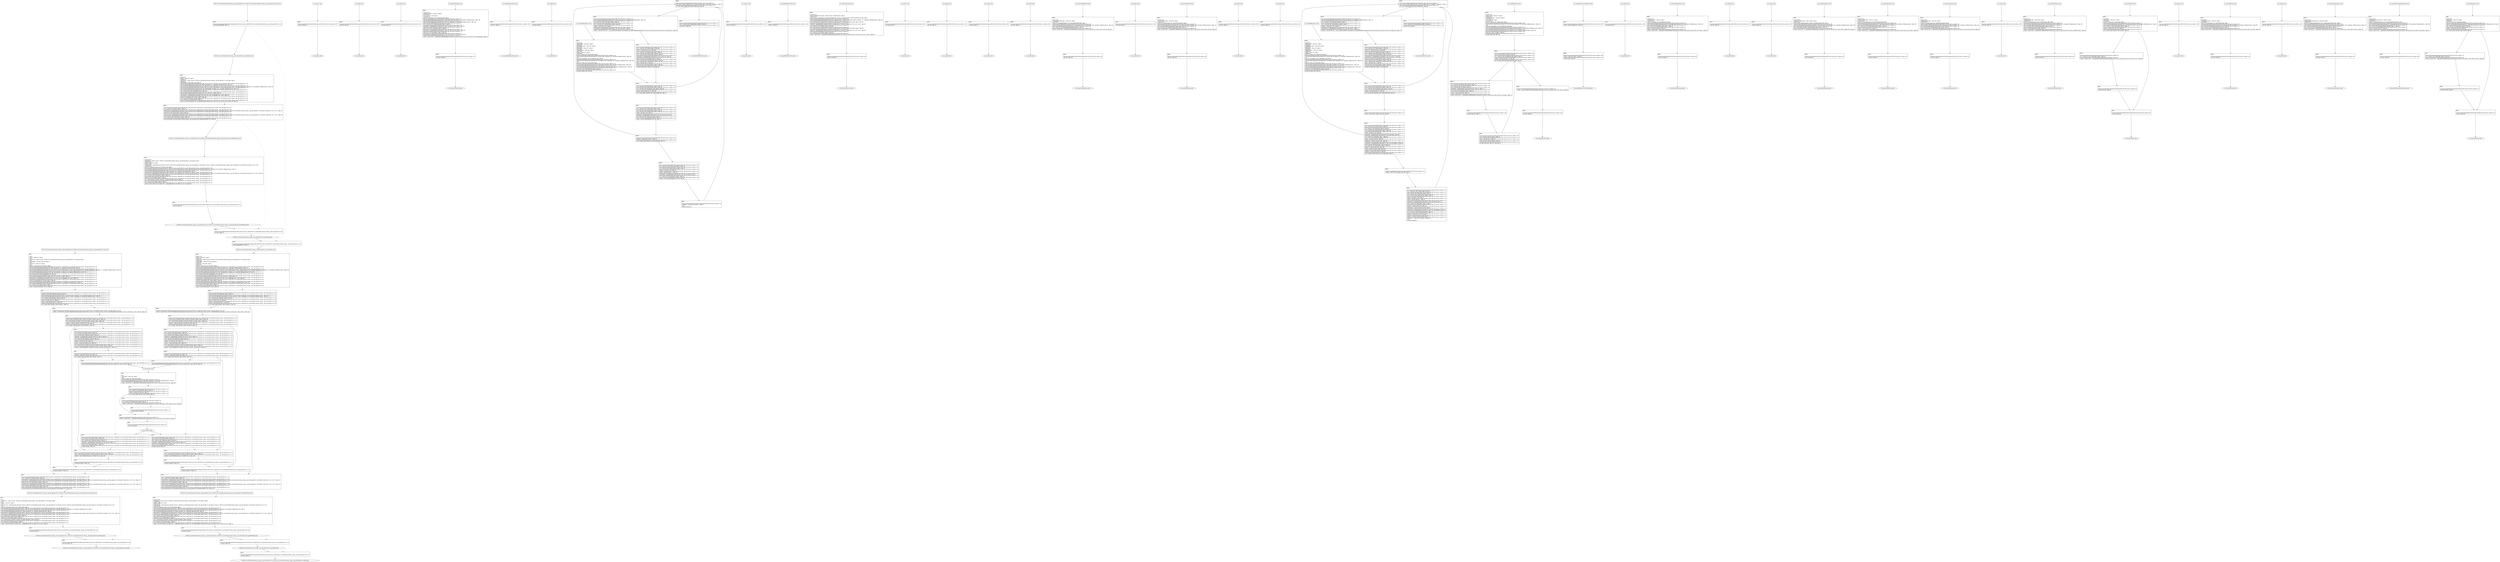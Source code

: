 digraph "icfg graph" {
BBCWE134_Uncontrolled_Format_String__char_file_fprintf_67a_ll_goodG2B_end [label="{CWE134_Uncontrolled_Format_String__char_file_fprintf_67a_ll_goodG2B_end}"];
BBio_ll_good1_end [label="{io_ll_good1_end}"];
BBio_ll_bad6_end [label="{io_ll_bad6_end}"];
BBio_ll_good5_end [label="{io_ll_good5_end}"];
BBio_ll_printWcharLine_end [label="{io_ll_printWcharLine_end}"];
BBio_ll_globalReturnsFalse_end [label="{io_ll_globalReturnsFalse_end}"];
BBio_ll_bad8_end [label="{io_ll_bad8_end}"];
BBCWE134_Uncontrolled_Format_String__char_file_fprintf_67a_ll_CWE134_Uncontrolled_Format_String__char_file_fprintf_67_good_end [label="{CWE134_Uncontrolled_Format_String__char_file_fprintf_67a_ll_CWE134_Uncontrolled_Format_String__char_file_fprintf_67_good_end}"];
BBio_ll_decodeHexWChars_end [label="{io_ll_decodeHexWChars_end}"];
BBCWE134_Uncontrolled_Format_String__char_file_fprintf_67a_ll_CWE134_Uncontrolled_Format_String__char_file_fprintf_67_bad_end [label="{CWE134_Uncontrolled_Format_String__char_file_fprintf_67a_ll_CWE134_Uncontrolled_Format_String__char_file_fprintf_67_bad_end}"];
BBCWE134_Uncontrolled_Format_String__char_file_fprintf_67a_ll_goodB2G_end [label="{CWE134_Uncontrolled_Format_String__char_file_fprintf_67a_ll_goodB2G_end}"];
BBio_ll_good7_end [label="{io_ll_good7_end}"];
BBCWE134_Uncontrolled_Format_String__char_file_fprintf_67b_ll_CWE134_Uncontrolled_Format_String__char_file_fprintf_67b_goodB2GSink_end [label="{CWE134_Uncontrolled_Format_String__char_file_fprintf_67b_ll_CWE134_Uncontrolled_Format_String__char_file_fprintf_67b_goodB2GSink_end}"];
BBio_ll_globalReturnsTrue_end [label="{io_ll_globalReturnsTrue_end}"];
BBio_ll_printStructLine_end [label="{io_ll_printStructLine_end}"];
BBio_ll_bad7_end [label="{io_ll_bad7_end}"];
BBio_ll_good6_end [label="{io_ll_good6_end}"];
BBio_ll_bad2_end [label="{io_ll_bad2_end}"];
BBio_ll_bad9_end [label="{io_ll_bad9_end}"];
BBio_ll_printUnsignedLine_end [label="{io_ll_printUnsignedLine_end}"];
BBio_ll_good4_end [label="{io_ll_good4_end}"];
BBio_ll_printSizeTLine_end [label="{io_ll_printSizeTLine_end}"];
BBio_ll_bad5_end [label="{io_ll_bad5_end}"];
BBio_ll_printLine_end [label="{io_ll_printLine_end}"];
BBio_ll_bad4_end [label="{io_ll_bad4_end}"];
BBio_ll_decodeHexChars_end [label="{io_ll_decodeHexChars_end}"];
BBio_ll_printBytesLine_end [label="{io_ll_printBytesLine_end}"];
BBio_ll_globalReturnsTrueOrFalse_end [label="{io_ll_globalReturnsTrueOrFalse_end}"];
BBio_ll_good3_end [label="{io_ll_good3_end}"];
BBCWE134_Uncontrolled_Format_String__char_file_fprintf_67b_ll_CWE134_Uncontrolled_Format_String__char_file_fprintf_67b_goodG2BSink_end [label="{CWE134_Uncontrolled_Format_String__char_file_fprintf_67b_ll_CWE134_Uncontrolled_Format_String__char_file_fprintf_67b_goodG2BSink_end}"];
BBio_ll_printHexCharLine_end [label="{io_ll_printHexCharLine_end}"];
BBio_ll_good9_end [label="{io_ll_good9_end}"];
BBCWE134_Uncontrolled_Format_String__char_file_fprintf_67b_ll_CWE134_Uncontrolled_Format_String__char_file_fprintf_67b_badSink_end [label="{CWE134_Uncontrolled_Format_String__char_file_fprintf_67b_ll_CWE134_Uncontrolled_Format_String__char_file_fprintf_67b_badSink_end}"];
BBio_ll_bad3_end [label="{io_ll_bad3_end}"];
BBio_ll_printDoubleLine_end [label="{io_ll_printDoubleLine_end}"];
BBio_ll_printShortLine_end [label="{io_ll_printShortLine_end}"];
BBio_ll_printLongLine_end [label="{io_ll_printLongLine_end}"];
BBio_ll_bad1_end [label="{io_ll_bad1_end}"];
BBio_ll_printFloatLine_end [label="{io_ll_printFloatLine_end}"];
BBio_ll_printWLine_end [label="{io_ll_printWLine_end}"];
BBio_ll_good2_end [label="{io_ll_good2_end}"];
BBio_ll_printIntLine_end [label="{io_ll_printIntLine_end}"];
BBio_ll_good8_end [label="{io_ll_good8_end}"];
BBio_ll_printLongLongLine_end [label="{io_ll_printLongLongLine_end}"];
BBio_ll_printHexUnsignedCharLine_end [label="{io_ll_printHexUnsignedCharLine_end}"];
BBio_ll_printSinkLine_end [label="{io_ll_printSinkLine_end}"];
BBCWE134_Uncontrolled_Format_String__char_file_fprintf_67a_ll_goodG2B_start [label="{CWE134_Uncontrolled_Format_String__char_file_fprintf_67a_ll_goodG2B_start}", shape=record];
CWE134_Uncontrolled_Format_String__char_file_fprintf_67a_ll_goodG2BBB13 [label="{BB13:\l\l/:92604152\l
  %data = alloca i8*, align 8\l
/:92604152\l
  %myStruct = alloca %struct._CWE134_Uncontrolled_Format_String__char_file_fprintf_67_structType, align 8\l
/:92604152\l
  %dataBuffer = alloca [100 x i8], align 16\l
/home/raoxue/Desktop/MemVerif/workspace/000_080_001/source_code/CWE134_Uncontrolled_Format_String__char_file_fprintf_67a.c:75\l
  call void @llvm.dbg.declare(metadata i8** %data, metadata !137, metadata !DIExpression()), !dbg !138\l
/home/raoxue/Desktop/MemVerif/workspace/000_080_001/source_code/CWE134_Uncontrolled_Format_String__char_file_fprintf_67a.c:76\l
  call void @llvm.dbg.declare(metadata %struct._CWE134_Uncontrolled_Format_String__char_file_fprintf_67_structType* %myStruct, metadata !139, metadata !DIExpression()), !dbg !140\l
/home/raoxue/Desktop/MemVerif/workspace/000_080_001/source_code/CWE134_Uncontrolled_Format_String__char_file_fprintf_67a.c:77\l
  call void @llvm.dbg.declare(metadata [100 x i8]* %dataBuffer, metadata !141, metadata !DIExpression()), !dbg !142\l
/home/raoxue/Desktop/MemVerif/workspace/000_080_001/source_code/CWE134_Uncontrolled_Format_String__char_file_fprintf_67a.c:77\l
  %0 = bitcast [100 x i8]* %dataBuffer to i8*, !dbg !28\l
/home/raoxue/Desktop/MemVerif/workspace/000_080_001/source_code/CWE134_Uncontrolled_Format_String__char_file_fprintf_67a.c:77\l
  call void @llvm.memset.p0i8.i64(i8* align 16 %0, i8 0, i64 100, i1 false), !dbg !28\l
/home/raoxue/Desktop/MemVerif/workspace/000_080_001/source_code/CWE134_Uncontrolled_Format_String__char_file_fprintf_67a.c:78\l
  %arraydecay = getelementptr inbounds [100 x i8], [100 x i8]* %dataBuffer, i64 0, i64 0, !dbg !29\l
/home/raoxue/Desktop/MemVerif/workspace/000_080_001/source_code/CWE134_Uncontrolled_Format_String__char_file_fprintf_67a.c:78\l
  store i8* %arraydecay, i8** %data, align 8, !dbg !30\l
/home/raoxue/Desktop/MemVerif/workspace/000_080_001/source_code/CWE134_Uncontrolled_Format_String__char_file_fprintf_67a.c:80\l
  %1 = load i8*, i8** %data, align 8, !dbg !31\l
/home/raoxue/Desktop/MemVerif/workspace/000_080_001/source_code/CWE134_Uncontrolled_Format_String__char_file_fprintf_67a.c:80\l
  %call = call i8* @strcpy(i8* %1, i8* getelementptr inbounds ([16 x i8], [16 x i8]* @.str.3, i64 0, i64 0)) #6, !dbg !32\l
}", shape=record];
CWE134_Uncontrolled_Format_String__char_file_fprintf_67a_ll_goodG2BBB13 [label="{BB13:\l\l/:92604152\l
  %data = alloca i8*, align 8\l
/:92604152\l
  %myStruct = alloca %struct._CWE134_Uncontrolled_Format_String__char_file_fprintf_67_structType, align 8\l
/:92604152\l
  %dataBuffer = alloca [100 x i8], align 16\l
/home/raoxue/Desktop/MemVerif/workspace/000_080_001/source_code/CWE134_Uncontrolled_Format_String__char_file_fprintf_67a.c:75\l
  call void @llvm.dbg.declare(metadata i8** %data, metadata !137, metadata !DIExpression()), !dbg !138\l
/home/raoxue/Desktop/MemVerif/workspace/000_080_001/source_code/CWE134_Uncontrolled_Format_String__char_file_fprintf_67a.c:76\l
  call void @llvm.dbg.declare(metadata %struct._CWE134_Uncontrolled_Format_String__char_file_fprintf_67_structType* %myStruct, metadata !139, metadata !DIExpression()), !dbg !140\l
/home/raoxue/Desktop/MemVerif/workspace/000_080_001/source_code/CWE134_Uncontrolled_Format_String__char_file_fprintf_67a.c:77\l
  call void @llvm.dbg.declare(metadata [100 x i8]* %dataBuffer, metadata !141, metadata !DIExpression()), !dbg !142\l
/home/raoxue/Desktop/MemVerif/workspace/000_080_001/source_code/CWE134_Uncontrolled_Format_String__char_file_fprintf_67a.c:77\l
  %0 = bitcast [100 x i8]* %dataBuffer to i8*, !dbg !28\l
/home/raoxue/Desktop/MemVerif/workspace/000_080_001/source_code/CWE134_Uncontrolled_Format_String__char_file_fprintf_67a.c:77\l
  call void @llvm.memset.p0i8.i64(i8* align 16 %0, i8 0, i64 100, i1 false), !dbg !28\l
/home/raoxue/Desktop/MemVerif/workspace/000_080_001/source_code/CWE134_Uncontrolled_Format_String__char_file_fprintf_67a.c:78\l
  %arraydecay = getelementptr inbounds [100 x i8], [100 x i8]* %dataBuffer, i64 0, i64 0, !dbg !29\l
/home/raoxue/Desktop/MemVerif/workspace/000_080_001/source_code/CWE134_Uncontrolled_Format_String__char_file_fprintf_67a.c:78\l
  store i8* %arraydecay, i8** %data, align 8, !dbg !30\l
/home/raoxue/Desktop/MemVerif/workspace/000_080_001/source_code/CWE134_Uncontrolled_Format_String__char_file_fprintf_67a.c:80\l
  %1 = load i8*, i8** %data, align 8, !dbg !31\l
/home/raoxue/Desktop/MemVerif/workspace/000_080_001/source_code/CWE134_Uncontrolled_Format_String__char_file_fprintf_67a.c:80\l
  %call = call i8* @strcpy(i8* %1, i8* getelementptr inbounds ([16 x i8], [16 x i8]* @.str.3, i64 0, i64 0)) #6, !dbg !32\l
}", shape=record];
CWE134_Uncontrolled_Format_String__char_file_fprintf_67a_ll_goodG2BBB14 [label="{BB14:\l\l/home/raoxue/Desktop/MemVerif/workspace/000_080_001/source_code/CWE134_Uncontrolled_Format_String__char_file_fprintf_67a.c:81\l
  %2 = load i8*, i8** %data, align 8, !dbg !33\l
/home/raoxue/Desktop/MemVerif/workspace/000_080_001/source_code/CWE134_Uncontrolled_Format_String__char_file_fprintf_67a.c:81\l
  %structFirst = getelementptr inbounds %struct._CWE134_Uncontrolled_Format_String__char_file_fprintf_67_structType, %struct._CWE134_Uncontrolled_Format_String__char_file_fprintf_67_structType* %myStruct, i32 0, i32 0, !dbg !34\l
/home/raoxue/Desktop/MemVerif/workspace/000_080_001/source_code/CWE134_Uncontrolled_Format_String__char_file_fprintf_67a.c:81\l
  store i8* %2, i8** %structFirst, align 8, !dbg !35\l
/home/raoxue/Desktop/MemVerif/workspace/000_080_001/source_code/CWE134_Uncontrolled_Format_String__char_file_fprintf_67a.c:82\l
  %coerce.dive = getelementptr inbounds %struct._CWE134_Uncontrolled_Format_String__char_file_fprintf_67_structType, %struct._CWE134_Uncontrolled_Format_String__char_file_fprintf_67_structType* %myStruct, i32 0, i32 0, !dbg !36\l
/home/raoxue/Desktop/MemVerif/workspace/000_080_001/source_code/CWE134_Uncontrolled_Format_String__char_file_fprintf_67a.c:82\l
  %3 = load i8*, i8** %coerce.dive, align 8, !dbg !36\l
/home/raoxue/Desktop/MemVerif/workspace/000_080_001/source_code/CWE134_Uncontrolled_Format_String__char_file_fprintf_67a.c:82\l
  call void @CWE134_Uncontrolled_Format_String__char_file_fprintf_67b_goodG2BSink(i8* %3), !dbg !36\l
}", shape=record];
CWE134_Uncontrolled_Format_String__char_file_fprintf_67a_ll_goodG2BBB14 [label="{BB14:\l\l/home/raoxue/Desktop/MemVerif/workspace/000_080_001/source_code/CWE134_Uncontrolled_Format_String__char_file_fprintf_67a.c:81\l
  %2 = load i8*, i8** %data, align 8, !dbg !33\l
/home/raoxue/Desktop/MemVerif/workspace/000_080_001/source_code/CWE134_Uncontrolled_Format_String__char_file_fprintf_67a.c:81\l
  %structFirst = getelementptr inbounds %struct._CWE134_Uncontrolled_Format_String__char_file_fprintf_67_structType, %struct._CWE134_Uncontrolled_Format_String__char_file_fprintf_67_structType* %myStruct, i32 0, i32 0, !dbg !34\l
/home/raoxue/Desktop/MemVerif/workspace/000_080_001/source_code/CWE134_Uncontrolled_Format_String__char_file_fprintf_67a.c:81\l
  store i8* %2, i8** %structFirst, align 8, !dbg !35\l
/home/raoxue/Desktop/MemVerif/workspace/000_080_001/source_code/CWE134_Uncontrolled_Format_String__char_file_fprintf_67a.c:82\l
  %coerce.dive = getelementptr inbounds %struct._CWE134_Uncontrolled_Format_String__char_file_fprintf_67_structType, %struct._CWE134_Uncontrolled_Format_String__char_file_fprintf_67_structType* %myStruct, i32 0, i32 0, !dbg !36\l
/home/raoxue/Desktop/MemVerif/workspace/000_080_001/source_code/CWE134_Uncontrolled_Format_String__char_file_fprintf_67a.c:82\l
  %3 = load i8*, i8** %coerce.dive, align 8, !dbg !36\l
/home/raoxue/Desktop/MemVerif/workspace/000_080_001/source_code/CWE134_Uncontrolled_Format_String__char_file_fprintf_67a.c:82\l
  call void @CWE134_Uncontrolled_Format_String__char_file_fprintf_67b_goodG2BSink(i8* %3), !dbg !36\l
}", shape=record];
CWE134_Uncontrolled_Format_String__char_file_fprintf_67a_ll_goodG2BBB15 [label="{BB15:\l\l/home/raoxue/Desktop/MemVerif/workspace/000_080_001/source_code/CWE134_Uncontrolled_Format_String__char_file_fprintf_67a.c:83\l
  ret void, !dbg !37\l
}", shape=record];
BBio_ll_good1_start [label="{io_ll_good1_start}", shape=record];
io_ll_good1BB69 [label="{BB69:\l\l/home/raoxue/Desktop/MemVerif/workspace/000_080_001/source_code/io.c:187\l
  ret void, !dbg !52\l
}", shape=record];
BBio_ll_bad6_start [label="{io_ll_bad6_start}", shape=record];
io_ll_bad6BB83 [label="{BB83:\l\l/home/raoxue/Desktop/MemVerif/workspace/000_080_001/source_code/io.c:203\l
  ret void, !dbg !52\l
}", shape=record];
BBio_ll_good5_start [label="{io_ll_good5_start}", shape=record];
io_ll_good5BB73 [label="{BB73:\l\l/home/raoxue/Desktop/MemVerif/workspace/000_080_001/source_code/io.c:191\l
  ret void, !dbg !52\l
}", shape=record];
BBio_ll_printWcharLine_start [label="{io_ll_printWcharLine_start}", shape=record];
io_ll_printWcharLineBB28 [label="{BB28:\l\l/:2509178112\l
  %wideChar.addr = alloca i32, align 4\l
/:2509178112\l
  %s = alloca [2 x i32], align 4\l
/:2509178112\l
  store i32 %wideChar, i32* %wideChar.addr, align 4\l
/home/raoxue/Desktop/MemVerif/workspace/000_080_001/source_code/io.c:70\l
  call void @llvm.dbg.declare(metadata i32* %wideChar.addr, metadata !162, metadata !DIExpression()), !dbg !163\l
/home/raoxue/Desktop/MemVerif/workspace/000_080_001/source_code/io.c:74\l
  call void @llvm.dbg.declare(metadata [2 x i32]* %s, metadata !164, metadata !DIExpression()), !dbg !168\l
/home/raoxue/Desktop/MemVerif/workspace/000_080_001/source_code/io.c:75\l
  %0 = load i32, i32* %wideChar.addr, align 4, !dbg !61\l
/home/raoxue/Desktop/MemVerif/workspace/000_080_001/source_code/io.c:75\l
  %arrayidx = getelementptr inbounds [2 x i32], [2 x i32]* %s, i64 0, i64 0, !dbg !62\l
/home/raoxue/Desktop/MemVerif/workspace/000_080_001/source_code/io.c:75\l
  store i32 %0, i32* %arrayidx, align 4, !dbg !63\l
/home/raoxue/Desktop/MemVerif/workspace/000_080_001/source_code/io.c:76\l
  %arrayidx1 = getelementptr inbounds [2 x i32], [2 x i32]* %s, i64 0, i64 1, !dbg !64\l
/home/raoxue/Desktop/MemVerif/workspace/000_080_001/source_code/io.c:76\l
  store i32 0, i32* %arrayidx1, align 4, !dbg !65\l
/home/raoxue/Desktop/MemVerif/workspace/000_080_001/source_code/io.c:77\l
  %arraydecay = getelementptr inbounds [2 x i32], [2 x i32]* %s, i64 0, i64 0, !dbg !66\l
/home/raoxue/Desktop/MemVerif/workspace/000_080_001/source_code/io.c:77\l
  %call = call i32 (i8*, ...) @printf(i8* getelementptr inbounds ([5 x i8], [5 x i8]* @.str.10, i64 0, i64 0), i32* %arraydecay), !dbg !67\l
}", shape=record];
io_ll_printWcharLineBB28 [label="{BB28:\l\l/:2509178112\l
  %wideChar.addr = alloca i32, align 4\l
/:2509178112\l
  %s = alloca [2 x i32], align 4\l
/:2509178112\l
  store i32 %wideChar, i32* %wideChar.addr, align 4\l
/home/raoxue/Desktop/MemVerif/workspace/000_080_001/source_code/io.c:70\l
  call void @llvm.dbg.declare(metadata i32* %wideChar.addr, metadata !162, metadata !DIExpression()), !dbg !163\l
/home/raoxue/Desktop/MemVerif/workspace/000_080_001/source_code/io.c:74\l
  call void @llvm.dbg.declare(metadata [2 x i32]* %s, metadata !164, metadata !DIExpression()), !dbg !168\l
/home/raoxue/Desktop/MemVerif/workspace/000_080_001/source_code/io.c:75\l
  %0 = load i32, i32* %wideChar.addr, align 4, !dbg !61\l
/home/raoxue/Desktop/MemVerif/workspace/000_080_001/source_code/io.c:75\l
  %arrayidx = getelementptr inbounds [2 x i32], [2 x i32]* %s, i64 0, i64 0, !dbg !62\l
/home/raoxue/Desktop/MemVerif/workspace/000_080_001/source_code/io.c:75\l
  store i32 %0, i32* %arrayidx, align 4, !dbg !63\l
/home/raoxue/Desktop/MemVerif/workspace/000_080_001/source_code/io.c:76\l
  %arrayidx1 = getelementptr inbounds [2 x i32], [2 x i32]* %s, i64 0, i64 1, !dbg !64\l
/home/raoxue/Desktop/MemVerif/workspace/000_080_001/source_code/io.c:76\l
  store i32 0, i32* %arrayidx1, align 4, !dbg !65\l
/home/raoxue/Desktop/MemVerif/workspace/000_080_001/source_code/io.c:77\l
  %arraydecay = getelementptr inbounds [2 x i32], [2 x i32]* %s, i64 0, i64 0, !dbg !66\l
/home/raoxue/Desktop/MemVerif/workspace/000_080_001/source_code/io.c:77\l
  %call = call i32 (i8*, ...) @printf(i8* getelementptr inbounds ([5 x i8], [5 x i8]* @.str.10, i64 0, i64 0), i32* %arraydecay), !dbg !67\l
}", shape=record];
io_ll_printWcharLineBB29 [label="{BB29:\l\l/home/raoxue/Desktop/MemVerif/workspace/000_080_001/source_code/io.c:78\l
  ret void, !dbg !68\l
}", shape=record];
BBio_ll_globalReturnsFalse_start [label="{io_ll_globalReturnsFalse_start}", shape=record];
io_ll_globalReturnsFalseBB66 [label="{BB66:\l\l/home/raoxue/Desktop/MemVerif/workspace/000_080_001/source_code/io.c:163\l
  ret i32 0, !dbg !52\l
}", shape=record];
BBio_ll_bad8_start [label="{io_ll_bad8_start}", shape=record];
io_ll_bad8BB85 [label="{BB85:\l\l/home/raoxue/Desktop/MemVerif/workspace/000_080_001/source_code/io.c:205\l
  ret void, !dbg !52\l
}", shape=record];
BBCWE134_Uncontrolled_Format_String__char_file_fprintf_67a_ll_CWE134_Uncontrolled_Format_String__char_file_fprintf_67_good_start [label="{CWE134_Uncontrolled_Format_String__char_file_fprintf_67a_ll_CWE134_Uncontrolled_Format_String__char_file_fprintf_67_good_start}", shape=record];
CWE134_Uncontrolled_Format_String__char_file_fprintf_67a_ll_CWE134_Uncontrolled_Format_String__char_file_fprintf_67_goodBB29 [label="{BB29:\l\l/home/raoxue/Desktop/MemVerif/workspace/000_080_001/source_code/CWE134_Uncontrolled_Format_String__char_file_fprintf_67a.c:120\l
  call void @goodG2B(), !dbg !13\l
}", shape=record];
CWE134_Uncontrolled_Format_String__char_file_fprintf_67a_ll_CWE134_Uncontrolled_Format_String__char_file_fprintf_67_goodBB29 [label="{BB29:\l\l/home/raoxue/Desktop/MemVerif/workspace/000_080_001/source_code/CWE134_Uncontrolled_Format_String__char_file_fprintf_67a.c:120\l
  call void @goodG2B(), !dbg !13\l
}", shape=record];
CWE134_Uncontrolled_Format_String__char_file_fprintf_67a_ll_CWE134_Uncontrolled_Format_String__char_file_fprintf_67_goodBB30 [label="{BB30:\l\l/home/raoxue/Desktop/MemVerif/workspace/000_080_001/source_code/CWE134_Uncontrolled_Format_String__char_file_fprintf_67a.c:121\l
  call void @goodB2G(), !dbg !14\l
}", shape=record];
CWE134_Uncontrolled_Format_String__char_file_fprintf_67a_ll_CWE134_Uncontrolled_Format_String__char_file_fprintf_67_goodBB30 [label="{BB30:\l\l/home/raoxue/Desktop/MemVerif/workspace/000_080_001/source_code/CWE134_Uncontrolled_Format_String__char_file_fprintf_67a.c:121\l
  call void @goodB2G(), !dbg !14\l
}", shape=record];
CWE134_Uncontrolled_Format_String__char_file_fprintf_67a_ll_CWE134_Uncontrolled_Format_String__char_file_fprintf_67_goodBB31 [label="{BB31:\l\l/home/raoxue/Desktop/MemVerif/workspace/000_080_001/source_code/CWE134_Uncontrolled_Format_String__char_file_fprintf_67a.c:122\l
  ret void, !dbg !15\l
}", shape=record];
BBio_ll_decodeHexWChars_start [label="{io_ll_decodeHexWChars_start}", shape=record];
io_ll_decodeHexWCharsBB55 [label="{BB55:\l\l/:90876488\l
  %bytes.addr = alloca i8*, align 8\l
/:90876488\l
  %numBytes.addr = alloca i64, align 8\l
/:90876488\l
  %hex.addr = alloca i32*, align 8\l
/:90876488\l
  %numWritten = alloca i64, align 8\l
/:90876488\l
  %byte = alloca i32, align 4\l
/:90876488\l
  store i8* %bytes, i8** %bytes.addr, align 8\l
/home/raoxue/Desktop/MemVerif/workspace/000_080_001/source_code/io.c:135\l
  call void @llvm.dbg.declare(metadata i8** %bytes.addr, metadata !290, metadata !DIExpression()), !dbg !291\l
/:135\l
  store i64 %numBytes, i64* %numBytes.addr, align 8\l
/home/raoxue/Desktop/MemVerif/workspace/000_080_001/source_code/io.c:135\l
  call void @llvm.dbg.declare(metadata i64* %numBytes.addr, metadata !292, metadata !DIExpression()), !dbg !293\l
/:135\l
  store i32* %hex, i32** %hex.addr, align 8\l
/home/raoxue/Desktop/MemVerif/workspace/000_080_001/source_code/io.c:135\l
  call void @llvm.dbg.declare(metadata i32** %hex.addr, metadata !294, metadata !DIExpression()), !dbg !295\l
/home/raoxue/Desktop/MemVerif/workspace/000_080_001/source_code/io.c:137\l
  call void @llvm.dbg.declare(metadata i64* %numWritten, metadata !296, metadata !DIExpression()), !dbg !297\l
/home/raoxue/Desktop/MemVerif/workspace/000_080_001/source_code/io.c:137\l
  store i64 0, i64* %numWritten, align 8, !dbg !65\l
/home/raoxue/Desktop/MemVerif/workspace/000_080_001/source_code/io.c:143\l
  br label %while.cond, !dbg !66\l
}", shape=record];
io_ll_decodeHexWCharsBB56 [label="{BB56:\l\l/home/raoxue/Desktop/MemVerif/workspace/000_080_001/source_code/io.c:143\l
  %0 = load i64, i64* %numWritten, align 8, !dbg !67\l
/home/raoxue/Desktop/MemVerif/workspace/000_080_001/source_code/io.c:143\l
  %1 = load i64, i64* %numBytes.addr, align 8, !dbg !68\l
/home/raoxue/Desktop/MemVerif/workspace/000_080_001/source_code/io.c:143\l
  %cmp = icmp ult i64 %0, %1, !dbg !69\l
/home/raoxue/Desktop/MemVerif/workspace/000_080_001/source_code/io.c:143\l
  br i1 %cmp, label %land.lhs.true, label %land.end, !dbg !70\l
}", shape=record];
io_ll_decodeHexWCharsBB57 [label="{BB57:\l\l/home/raoxue/Desktop/MemVerif/workspace/000_080_001/source_code/io.c:143\l
  %2 = load i32*, i32** %hex.addr, align 8, !dbg !71\l
/home/raoxue/Desktop/MemVerif/workspace/000_080_001/source_code/io.c:143\l
  %3 = load i64, i64* %numWritten, align 8, !dbg !72\l
/home/raoxue/Desktop/MemVerif/workspace/000_080_001/source_code/io.c:143\l
  %mul = mul i64 2, %3, !dbg !73\l
/home/raoxue/Desktop/MemVerif/workspace/000_080_001/source_code/io.c:143\l
  %arrayidx = getelementptr inbounds i32, i32* %2, i64 %mul, !dbg !71\l
/home/raoxue/Desktop/MemVerif/workspace/000_080_001/source_code/io.c:143\l
  %4 = load i32, i32* %arrayidx, align 4, !dbg !71\l
/home/raoxue/Desktop/MemVerif/workspace/000_080_001/source_code/io.c:143\l
  %call = call i32 @iswxdigit(i32 %4) #5, !dbg !74\l
}", shape=record];
io_ll_decodeHexWCharsBB57 [label="{BB57:\l\l/home/raoxue/Desktop/MemVerif/workspace/000_080_001/source_code/io.c:143\l
  %2 = load i32*, i32** %hex.addr, align 8, !dbg !71\l
/home/raoxue/Desktop/MemVerif/workspace/000_080_001/source_code/io.c:143\l
  %3 = load i64, i64* %numWritten, align 8, !dbg !72\l
/home/raoxue/Desktop/MemVerif/workspace/000_080_001/source_code/io.c:143\l
  %mul = mul i64 2, %3, !dbg !73\l
/home/raoxue/Desktop/MemVerif/workspace/000_080_001/source_code/io.c:143\l
  %arrayidx = getelementptr inbounds i32, i32* %2, i64 %mul, !dbg !71\l
/home/raoxue/Desktop/MemVerif/workspace/000_080_001/source_code/io.c:143\l
  %4 = load i32, i32* %arrayidx, align 4, !dbg !71\l
/home/raoxue/Desktop/MemVerif/workspace/000_080_001/source_code/io.c:143\l
  %call = call i32 @iswxdigit(i32 %4) #5, !dbg !74\l
}", shape=record];
io_ll_decodeHexWCharsBB59 [label="{BB59:\l\l/home/raoxue/Desktop/MemVerif/workspace/000_080_001/source_code/io.c:143\l
  %tobool = icmp ne i32 %call, 0, !dbg !74\l
/home/raoxue/Desktop/MemVerif/workspace/000_080_001/source_code/io.c:143\l
  br i1 %tobool, label %land.rhs, label %land.end, !dbg !75\l
}", shape=record];
io_ll_decodeHexWCharsBB60 [label="{BB60:\l\l/home/raoxue/Desktop/MemVerif/workspace/000_080_001/source_code/io.c:143\l
  %5 = load i32*, i32** %hex.addr, align 8, !dbg !76\l
/home/raoxue/Desktop/MemVerif/workspace/000_080_001/source_code/io.c:143\l
  %6 = load i64, i64* %numWritten, align 8, !dbg !77\l
/home/raoxue/Desktop/MemVerif/workspace/000_080_001/source_code/io.c:143\l
  %mul1 = mul i64 2, %6, !dbg !78\l
/home/raoxue/Desktop/MemVerif/workspace/000_080_001/source_code/io.c:143\l
  %add = add i64 %mul1, 1, !dbg !79\l
/home/raoxue/Desktop/MemVerif/workspace/000_080_001/source_code/io.c:143\l
  %arrayidx2 = getelementptr inbounds i32, i32* %5, i64 %add, !dbg !76\l
/home/raoxue/Desktop/MemVerif/workspace/000_080_001/source_code/io.c:143\l
  %7 = load i32, i32* %arrayidx2, align 4, !dbg !76\l
/home/raoxue/Desktop/MemVerif/workspace/000_080_001/source_code/io.c:143\l
  %call3 = call i32 @iswxdigit(i32 %7) #5, !dbg !80\l
}", shape=record];
io_ll_decodeHexWCharsBB60 [label="{BB60:\l\l/home/raoxue/Desktop/MemVerif/workspace/000_080_001/source_code/io.c:143\l
  %5 = load i32*, i32** %hex.addr, align 8, !dbg !76\l
/home/raoxue/Desktop/MemVerif/workspace/000_080_001/source_code/io.c:143\l
  %6 = load i64, i64* %numWritten, align 8, !dbg !77\l
/home/raoxue/Desktop/MemVerif/workspace/000_080_001/source_code/io.c:143\l
  %mul1 = mul i64 2, %6, !dbg !78\l
/home/raoxue/Desktop/MemVerif/workspace/000_080_001/source_code/io.c:143\l
  %add = add i64 %mul1, 1, !dbg !79\l
/home/raoxue/Desktop/MemVerif/workspace/000_080_001/source_code/io.c:143\l
  %arrayidx2 = getelementptr inbounds i32, i32* %5, i64 %add, !dbg !76\l
/home/raoxue/Desktop/MemVerif/workspace/000_080_001/source_code/io.c:143\l
  %7 = load i32, i32* %arrayidx2, align 4, !dbg !76\l
/home/raoxue/Desktop/MemVerif/workspace/000_080_001/source_code/io.c:143\l
  %call3 = call i32 @iswxdigit(i32 %7) #5, !dbg !80\l
}", shape=record];
io_ll_decodeHexWCharsBB61 [label="{BB61:\l\l/home/raoxue/Desktop/MemVerif/workspace/000_080_001/source_code/io.c:143\l
  %tobool4 = icmp ne i32 %call3, 0, !dbg !75\l
/:143\l
  br label %land.end\l
}", shape=record];
io_ll_decodeHexWCharsBB58 [label="{BB58:\l\l/home/raoxue/Desktop/MemVerif/workspace/000_080_001/source_code/io.c:0\l
  %8 = phi i1 [ false, %land.lhs.true ], [ false, %while.cond ], [ %tobool4, %land.rhs ], !dbg !81\l
/home/raoxue/Desktop/MemVerif/workspace/000_080_001/source_code/io.c:143\l
  br i1 %8, label %while.body, label %while.end, !dbg !66\l
}", shape=record];
io_ll_decodeHexWCharsBB62 [label="{BB62:\l\l/home/raoxue/Desktop/MemVerif/workspace/000_080_001/source_code/io.c:145\l
  call void @llvm.dbg.declare(metadata i32* %byte, metadata !314, metadata !DIExpression()), !dbg !316\l
/home/raoxue/Desktop/MemVerif/workspace/000_080_001/source_code/io.c:146\l
  %9 = load i32*, i32** %hex.addr, align 8, !dbg !85\l
/home/raoxue/Desktop/MemVerif/workspace/000_080_001/source_code/io.c:146\l
  %10 = load i64, i64* %numWritten, align 8, !dbg !86\l
/home/raoxue/Desktop/MemVerif/workspace/000_080_001/source_code/io.c:146\l
  %mul5 = mul i64 2, %10, !dbg !87\l
/home/raoxue/Desktop/MemVerif/workspace/000_080_001/source_code/io.c:146\l
  %arrayidx6 = getelementptr inbounds i32, i32* %9, i64 %mul5, !dbg !85\l
/home/raoxue/Desktop/MemVerif/workspace/000_080_001/source_code/io.c:146\l
  %call7 = call i32 (i32*, i32*, ...) @__isoc99_swscanf(i32* %arrayidx6, i32* getelementptr inbounds ([5 x i32], [5 x i32]* @.str.16, i64 0, i64 0), i32* %byte) #5, !dbg !88\l
}", shape=record];
io_ll_decodeHexWCharsBB62 [label="{BB62:\l\l/home/raoxue/Desktop/MemVerif/workspace/000_080_001/source_code/io.c:145\l
  call void @llvm.dbg.declare(metadata i32* %byte, metadata !314, metadata !DIExpression()), !dbg !316\l
/home/raoxue/Desktop/MemVerif/workspace/000_080_001/source_code/io.c:146\l
  %9 = load i32*, i32** %hex.addr, align 8, !dbg !85\l
/home/raoxue/Desktop/MemVerif/workspace/000_080_001/source_code/io.c:146\l
  %10 = load i64, i64* %numWritten, align 8, !dbg !86\l
/home/raoxue/Desktop/MemVerif/workspace/000_080_001/source_code/io.c:146\l
  %mul5 = mul i64 2, %10, !dbg !87\l
/home/raoxue/Desktop/MemVerif/workspace/000_080_001/source_code/io.c:146\l
  %arrayidx6 = getelementptr inbounds i32, i32* %9, i64 %mul5, !dbg !85\l
/home/raoxue/Desktop/MemVerif/workspace/000_080_001/source_code/io.c:146\l
  %call7 = call i32 (i32*, i32*, ...) @__isoc99_swscanf(i32* %arrayidx6, i32* getelementptr inbounds ([5 x i32], [5 x i32]* @.str.16, i64 0, i64 0), i32* %byte) #5, !dbg !88\l
}", shape=record];
io_ll_decodeHexWCharsBB64 [label="{BB64:\l\l/home/raoxue/Desktop/MemVerif/workspace/000_080_001/source_code/io.c:147\l
  %11 = load i32, i32* %byte, align 4, !dbg !89\l
/home/raoxue/Desktop/MemVerif/workspace/000_080_001/source_code/io.c:147\l
  %conv = trunc i32 %11 to i8, !dbg !90\l
/home/raoxue/Desktop/MemVerif/workspace/000_080_001/source_code/io.c:147\l
  %12 = load i8*, i8** %bytes.addr, align 8, !dbg !91\l
/home/raoxue/Desktop/MemVerif/workspace/000_080_001/source_code/io.c:147\l
  %13 = load i64, i64* %numWritten, align 8, !dbg !92\l
/home/raoxue/Desktop/MemVerif/workspace/000_080_001/source_code/io.c:147\l
  %arrayidx8 = getelementptr inbounds i8, i8* %12, i64 %13, !dbg !91\l
/home/raoxue/Desktop/MemVerif/workspace/000_080_001/source_code/io.c:147\l
  store i8 %conv, i8* %arrayidx8, align 1, !dbg !93\l
/home/raoxue/Desktop/MemVerif/workspace/000_080_001/source_code/io.c:148\l
  %14 = load i64, i64* %numWritten, align 8, !dbg !94\l
/home/raoxue/Desktop/MemVerif/workspace/000_080_001/source_code/io.c:148\l
  %inc = add i64 %14, 1, !dbg !94\l
/home/raoxue/Desktop/MemVerif/workspace/000_080_001/source_code/io.c:148\l
  store i64 %inc, i64* %numWritten, align 8, !dbg !94\l
/home/raoxue/Desktop/MemVerif/workspace/000_080_001/source_code/io.c:143\l
  br label %while.cond, !dbg !66, !llvm.loop !95\l
}", shape=record];
io_ll_decodeHexWCharsBB63 [label="{BB63:\l\l/home/raoxue/Desktop/MemVerif/workspace/000_080_001/source_code/io.c:151\l
  %15 = load i64, i64* %numWritten, align 8, !dbg !98\l
/home/raoxue/Desktop/MemVerif/workspace/000_080_001/source_code/io.c:151\l
  ret i64 %15, !dbg !99\l
}", shape=record];
BBCWE134_Uncontrolled_Format_String__char_file_fprintf_67a_ll_CWE134_Uncontrolled_Format_String__char_file_fprintf_67_bad_start [label="{CWE134_Uncontrolled_Format_String__char_file_fprintf_67a_ll_CWE134_Uncontrolled_Format_String__char_file_fprintf_67_bad_start}", shape=record];
CWE134_Uncontrolled_Format_String__char_file_fprintf_67a_ll_CWE134_Uncontrolled_Format_String__char_file_fprintf_67_badBB0 [label="{BB0:\l\l/:415\l
  %data = alloca i8*, align 8\l
/:415\l
  %myStruct = alloca %struct._CWE134_Uncontrolled_Format_String__char_file_fprintf_67_structType, align 8\l
/:415\l
  %dataBuffer = alloca [100 x i8], align 16\l
/:415\l
  %dataLen = alloca i64, align 8\l
/:415\l
  %pFile = alloca %struct._IO_FILE*, align 8\l
/home/raoxue/Desktop/MemVerif/workspace/000_080_001/source_code/CWE134_Uncontrolled_Format_String__char_file_fprintf_67a.c:38\l
  call void @llvm.dbg.declare(metadata i8** %data, metadata !13, metadata !DIExpression()), !dbg !16\l
/home/raoxue/Desktop/MemVerif/workspace/000_080_001/source_code/CWE134_Uncontrolled_Format_String__char_file_fprintf_67a.c:39\l
  call void @llvm.dbg.declare(metadata %struct._CWE134_Uncontrolled_Format_String__char_file_fprintf_67_structType* %myStruct, metadata !17, metadata !DIExpression()), !dbg !23\l
/home/raoxue/Desktop/MemVerif/workspace/000_080_001/source_code/CWE134_Uncontrolled_Format_String__char_file_fprintf_67a.c:40\l
  call void @llvm.dbg.declare(metadata [100 x i8]* %dataBuffer, metadata !24, metadata !DIExpression()), !dbg !28\l
/home/raoxue/Desktop/MemVerif/workspace/000_080_001/source_code/CWE134_Uncontrolled_Format_String__char_file_fprintf_67a.c:40\l
  %0 = bitcast [100 x i8]* %dataBuffer to i8*, !dbg !28\l
/home/raoxue/Desktop/MemVerif/workspace/000_080_001/source_code/CWE134_Uncontrolled_Format_String__char_file_fprintf_67a.c:40\l
  call void @llvm.memset.p0i8.i64(i8* align 16 %0, i8 0, i64 100, i1 false), !dbg !28\l
/home/raoxue/Desktop/MemVerif/workspace/000_080_001/source_code/CWE134_Uncontrolled_Format_String__char_file_fprintf_67a.c:41\l
  %arraydecay = getelementptr inbounds [100 x i8], [100 x i8]* %dataBuffer, i64 0, i64 0, !dbg !29\l
/home/raoxue/Desktop/MemVerif/workspace/000_080_001/source_code/CWE134_Uncontrolled_Format_String__char_file_fprintf_67a.c:41\l
  store i8* %arraydecay, i8** %data, align 8, !dbg !30\l
/home/raoxue/Desktop/MemVerif/workspace/000_080_001/source_code/CWE134_Uncontrolled_Format_String__char_file_fprintf_67a.c:44\l
  call void @llvm.dbg.declare(metadata i64* %dataLen, metadata !31, metadata !DIExpression()), !dbg !36\l
/home/raoxue/Desktop/MemVerif/workspace/000_080_001/source_code/CWE134_Uncontrolled_Format_String__char_file_fprintf_67a.c:44\l
  %1 = load i8*, i8** %data, align 8, !dbg !37\l
/home/raoxue/Desktop/MemVerif/workspace/000_080_001/source_code/CWE134_Uncontrolled_Format_String__char_file_fprintf_67a.c:44\l
  %call = call i64 @strlen(i8* %1) #6, !dbg !38\l
}", shape=record];
CWE134_Uncontrolled_Format_String__char_file_fprintf_67a_ll_CWE134_Uncontrolled_Format_String__char_file_fprintf_67_badBB0 [label="{BB0:\l\l/:415\l
  %data = alloca i8*, align 8\l
/:415\l
  %myStruct = alloca %struct._CWE134_Uncontrolled_Format_String__char_file_fprintf_67_structType, align 8\l
/:415\l
  %dataBuffer = alloca [100 x i8], align 16\l
/:415\l
  %dataLen = alloca i64, align 8\l
/:415\l
  %pFile = alloca %struct._IO_FILE*, align 8\l
/home/raoxue/Desktop/MemVerif/workspace/000_080_001/source_code/CWE134_Uncontrolled_Format_String__char_file_fprintf_67a.c:38\l
  call void @llvm.dbg.declare(metadata i8** %data, metadata !13, metadata !DIExpression()), !dbg !16\l
/home/raoxue/Desktop/MemVerif/workspace/000_080_001/source_code/CWE134_Uncontrolled_Format_String__char_file_fprintf_67a.c:39\l
  call void @llvm.dbg.declare(metadata %struct._CWE134_Uncontrolled_Format_String__char_file_fprintf_67_structType* %myStruct, metadata !17, metadata !DIExpression()), !dbg !23\l
/home/raoxue/Desktop/MemVerif/workspace/000_080_001/source_code/CWE134_Uncontrolled_Format_String__char_file_fprintf_67a.c:40\l
  call void @llvm.dbg.declare(metadata [100 x i8]* %dataBuffer, metadata !24, metadata !DIExpression()), !dbg !28\l
/home/raoxue/Desktop/MemVerif/workspace/000_080_001/source_code/CWE134_Uncontrolled_Format_String__char_file_fprintf_67a.c:40\l
  %0 = bitcast [100 x i8]* %dataBuffer to i8*, !dbg !28\l
/home/raoxue/Desktop/MemVerif/workspace/000_080_001/source_code/CWE134_Uncontrolled_Format_String__char_file_fprintf_67a.c:40\l
  call void @llvm.memset.p0i8.i64(i8* align 16 %0, i8 0, i64 100, i1 false), !dbg !28\l
/home/raoxue/Desktop/MemVerif/workspace/000_080_001/source_code/CWE134_Uncontrolled_Format_String__char_file_fprintf_67a.c:41\l
  %arraydecay = getelementptr inbounds [100 x i8], [100 x i8]* %dataBuffer, i64 0, i64 0, !dbg !29\l
/home/raoxue/Desktop/MemVerif/workspace/000_080_001/source_code/CWE134_Uncontrolled_Format_String__char_file_fprintf_67a.c:41\l
  store i8* %arraydecay, i8** %data, align 8, !dbg !30\l
/home/raoxue/Desktop/MemVerif/workspace/000_080_001/source_code/CWE134_Uncontrolled_Format_String__char_file_fprintf_67a.c:44\l
  call void @llvm.dbg.declare(metadata i64* %dataLen, metadata !31, metadata !DIExpression()), !dbg !36\l
/home/raoxue/Desktop/MemVerif/workspace/000_080_001/source_code/CWE134_Uncontrolled_Format_String__char_file_fprintf_67a.c:44\l
  %1 = load i8*, i8** %data, align 8, !dbg !37\l
/home/raoxue/Desktop/MemVerif/workspace/000_080_001/source_code/CWE134_Uncontrolled_Format_String__char_file_fprintf_67a.c:44\l
  %call = call i64 @strlen(i8* %1) #6, !dbg !38\l
}", shape=record];
CWE134_Uncontrolled_Format_String__char_file_fprintf_67a_ll_CWE134_Uncontrolled_Format_String__char_file_fprintf_67_badBB1 [label="{BB1:\l\l/home/raoxue/Desktop/MemVerif/workspace/000_080_001/source_code/CWE134_Uncontrolled_Format_String__char_file_fprintf_67a.c:44\l
  store i64 %call, i64* %dataLen, align 8, !dbg !36\l
/home/raoxue/Desktop/MemVerif/workspace/000_080_001/source_code/CWE134_Uncontrolled_Format_String__char_file_fprintf_67a.c:45\l
  call void @llvm.dbg.declare(metadata %struct._IO_FILE** %pFile, metadata !39, metadata !DIExpression()), !dbg !96\l
/home/raoxue/Desktop/MemVerif/workspace/000_080_001/source_code/CWE134_Uncontrolled_Format_String__char_file_fprintf_67a.c:47\l
  %2 = load i64, i64* %dataLen, align 8, !dbg !97\l
/home/raoxue/Desktop/MemVerif/workspace/000_080_001/source_code/CWE134_Uncontrolled_Format_String__char_file_fprintf_67a.c:47\l
  %sub = sub i64 100, %2, !dbg !99\l
/home/raoxue/Desktop/MemVerif/workspace/000_080_001/source_code/CWE134_Uncontrolled_Format_String__char_file_fprintf_67a.c:47\l
  %cmp = icmp ugt i64 %sub, 1, !dbg !100\l
/home/raoxue/Desktop/MemVerif/workspace/000_080_001/source_code/CWE134_Uncontrolled_Format_String__char_file_fprintf_67a.c:47\l
  br i1 %cmp, label %if.then, label %if.end11, !dbg !101\l
}", shape=record];
CWE134_Uncontrolled_Format_String__char_file_fprintf_67a_ll_CWE134_Uncontrolled_Format_String__char_file_fprintf_67_badBB2 [label="{BB2:\l\l/home/raoxue/Desktop/MemVerif/workspace/000_080_001/source_code/CWE134_Uncontrolled_Format_String__char_file_fprintf_67a.c:49\l
  %call1 = call %struct._IO_FILE* @fopen(i8* getelementptr inbounds ([14 x i8], [14 x i8]* @.str, i64 0, i64 0), i8* getelementptr inbounds ([2 x i8], [2 x i8]* @.str.1, i64 0, i64 0)), !dbg !102\l
}", shape=record];
CWE134_Uncontrolled_Format_String__char_file_fprintf_67a_ll_CWE134_Uncontrolled_Format_String__char_file_fprintf_67_badBB2 [label="{BB2:\l\l/home/raoxue/Desktop/MemVerif/workspace/000_080_001/source_code/CWE134_Uncontrolled_Format_String__char_file_fprintf_67a.c:49\l
  %call1 = call %struct._IO_FILE* @fopen(i8* getelementptr inbounds ([14 x i8], [14 x i8]* @.str, i64 0, i64 0), i8* getelementptr inbounds ([2 x i8], [2 x i8]* @.str.1, i64 0, i64 0)), !dbg !102\l
}", shape=record];
CWE134_Uncontrolled_Format_String__char_file_fprintf_67a_ll_CWE134_Uncontrolled_Format_String__char_file_fprintf_67_badBB4 [label="{BB4:\l\l/home/raoxue/Desktop/MemVerif/workspace/000_080_001/source_code/CWE134_Uncontrolled_Format_String__char_file_fprintf_67a.c:49\l
  store %struct._IO_FILE* %call1, %struct._IO_FILE** %pFile, align 8, !dbg !104\l
/home/raoxue/Desktop/MemVerif/workspace/000_080_001/source_code/CWE134_Uncontrolled_Format_String__char_file_fprintf_67a.c:50\l
  %3 = load %struct._IO_FILE*, %struct._IO_FILE** %pFile, align 8, !dbg !105\l
/home/raoxue/Desktop/MemVerif/workspace/000_080_001/source_code/CWE134_Uncontrolled_Format_String__char_file_fprintf_67a.c:50\l
  %cmp2 = icmp ne %struct._IO_FILE* %3, null, !dbg !107\l
/home/raoxue/Desktop/MemVerif/workspace/000_080_001/source_code/CWE134_Uncontrolled_Format_String__char_file_fprintf_67a.c:50\l
  br i1 %cmp2, label %if.then3, label %if.end10, !dbg !108\l
}", shape=record];
CWE134_Uncontrolled_Format_String__char_file_fprintf_67a_ll_CWE134_Uncontrolled_Format_String__char_file_fprintf_67_badBB5 [label="{BB5:\l\l/home/raoxue/Desktop/MemVerif/workspace/000_080_001/source_code/CWE134_Uncontrolled_Format_String__char_file_fprintf_67a.c:53\l
  %4 = load i8*, i8** %data, align 8, !dbg !109\l
/home/raoxue/Desktop/MemVerif/workspace/000_080_001/source_code/CWE134_Uncontrolled_Format_String__char_file_fprintf_67a.c:53\l
  %5 = load i64, i64* %dataLen, align 8, !dbg !112\l
/home/raoxue/Desktop/MemVerif/workspace/000_080_001/source_code/CWE134_Uncontrolled_Format_String__char_file_fprintf_67a.c:53\l
  %add.ptr = getelementptr inbounds i8, i8* %4, i64 %5, !dbg !113\l
/home/raoxue/Desktop/MemVerif/workspace/000_080_001/source_code/CWE134_Uncontrolled_Format_String__char_file_fprintf_67a.c:53\l
  %6 = load i64, i64* %dataLen, align 8, !dbg !114\l
/home/raoxue/Desktop/MemVerif/workspace/000_080_001/source_code/CWE134_Uncontrolled_Format_String__char_file_fprintf_67a.c:53\l
  %sub4 = sub i64 100, %6, !dbg !115\l
/home/raoxue/Desktop/MemVerif/workspace/000_080_001/source_code/CWE134_Uncontrolled_Format_String__char_file_fprintf_67a.c:53\l
  %conv = trunc i64 %sub4 to i32, !dbg !116\l
/home/raoxue/Desktop/MemVerif/workspace/000_080_001/source_code/CWE134_Uncontrolled_Format_String__char_file_fprintf_67a.c:53\l
  %7 = load %struct._IO_FILE*, %struct._IO_FILE** %pFile, align 8, !dbg !117\l
/home/raoxue/Desktop/MemVerif/workspace/000_080_001/source_code/CWE134_Uncontrolled_Format_String__char_file_fprintf_67a.c:53\l
  %call5 = call i8* @fgets(i8* %add.ptr, i32 %conv, %struct._IO_FILE* %7), !dbg !118\l
}", shape=record];
CWE134_Uncontrolled_Format_String__char_file_fprintf_67a_ll_CWE134_Uncontrolled_Format_String__char_file_fprintf_67_badBB5 [label="{BB5:\l\l/home/raoxue/Desktop/MemVerif/workspace/000_080_001/source_code/CWE134_Uncontrolled_Format_String__char_file_fprintf_67a.c:53\l
  %4 = load i8*, i8** %data, align 8, !dbg !109\l
/home/raoxue/Desktop/MemVerif/workspace/000_080_001/source_code/CWE134_Uncontrolled_Format_String__char_file_fprintf_67a.c:53\l
  %5 = load i64, i64* %dataLen, align 8, !dbg !112\l
/home/raoxue/Desktop/MemVerif/workspace/000_080_001/source_code/CWE134_Uncontrolled_Format_String__char_file_fprintf_67a.c:53\l
  %add.ptr = getelementptr inbounds i8, i8* %4, i64 %5, !dbg !113\l
/home/raoxue/Desktop/MemVerif/workspace/000_080_001/source_code/CWE134_Uncontrolled_Format_String__char_file_fprintf_67a.c:53\l
  %6 = load i64, i64* %dataLen, align 8, !dbg !114\l
/home/raoxue/Desktop/MemVerif/workspace/000_080_001/source_code/CWE134_Uncontrolled_Format_String__char_file_fprintf_67a.c:53\l
  %sub4 = sub i64 100, %6, !dbg !115\l
/home/raoxue/Desktop/MemVerif/workspace/000_080_001/source_code/CWE134_Uncontrolled_Format_String__char_file_fprintf_67a.c:53\l
  %conv = trunc i64 %sub4 to i32, !dbg !116\l
/home/raoxue/Desktop/MemVerif/workspace/000_080_001/source_code/CWE134_Uncontrolled_Format_String__char_file_fprintf_67a.c:53\l
  %7 = load %struct._IO_FILE*, %struct._IO_FILE** %pFile, align 8, !dbg !117\l
/home/raoxue/Desktop/MemVerif/workspace/000_080_001/source_code/CWE134_Uncontrolled_Format_String__char_file_fprintf_67a.c:53\l
  %call5 = call i8* @fgets(i8* %add.ptr, i32 %conv, %struct._IO_FILE* %7), !dbg !118\l
}", shape=record];
CWE134_Uncontrolled_Format_String__char_file_fprintf_67a_ll_CWE134_Uncontrolled_Format_String__char_file_fprintf_67_badBB7 [label="{BB7:\l\l/home/raoxue/Desktop/MemVerif/workspace/000_080_001/source_code/CWE134_Uncontrolled_Format_String__char_file_fprintf_67a.c:53\l
  %cmp6 = icmp eq i8* %call5, null, !dbg !119\l
/home/raoxue/Desktop/MemVerif/workspace/000_080_001/source_code/CWE134_Uncontrolled_Format_String__char_file_fprintf_67a.c:53\l
  br i1 %cmp6, label %if.then8, label %if.end, !dbg !120\l
}", shape=record];
CWE134_Uncontrolled_Format_String__char_file_fprintf_67a_ll_CWE134_Uncontrolled_Format_String__char_file_fprintf_67_badBB8 [label="{BB8:\l\l/home/raoxue/Desktop/MemVerif/workspace/000_080_001/source_code/CWE134_Uncontrolled_Format_String__char_file_fprintf_67a.c:55\l
  call void @printLine(i8* getelementptr inbounds ([15 x i8], [15 x i8]* @.str.2, i64 0, i64 0)), !dbg !121\l
}", shape=record];
CWE134_Uncontrolled_Format_String__char_file_fprintf_67a_ll_CWE134_Uncontrolled_Format_String__char_file_fprintf_67_badBB8 [label="{BB8:\l\l/home/raoxue/Desktop/MemVerif/workspace/000_080_001/source_code/CWE134_Uncontrolled_Format_String__char_file_fprintf_67a.c:55\l
  call void @printLine(i8* getelementptr inbounds ([15 x i8], [15 x i8]* @.str.2, i64 0, i64 0)), !dbg !121\l
}", shape=record];
CWE134_Uncontrolled_Format_String__char_file_fprintf_67a_ll_CWE134_Uncontrolled_Format_String__char_file_fprintf_67_badBB10 [label="{BB10:\l\l/home/raoxue/Desktop/MemVerif/workspace/000_080_001/source_code/CWE134_Uncontrolled_Format_String__char_file_fprintf_67a.c:57\l
  %8 = load i8*, i8** %data, align 8, !dbg !123\l
/home/raoxue/Desktop/MemVerif/workspace/000_080_001/source_code/CWE134_Uncontrolled_Format_String__char_file_fprintf_67a.c:57\l
  %9 = load i64, i64* %dataLen, align 8, !dbg !124\l
/home/raoxue/Desktop/MemVerif/workspace/000_080_001/source_code/CWE134_Uncontrolled_Format_String__char_file_fprintf_67a.c:57\l
  %arrayidx = getelementptr inbounds i8, i8* %8, i64 %9, !dbg !123\l
/home/raoxue/Desktop/MemVerif/workspace/000_080_001/source_code/CWE134_Uncontrolled_Format_String__char_file_fprintf_67a.c:57\l
  store i8 0, i8* %arrayidx, align 1, !dbg !125\l
/home/raoxue/Desktop/MemVerif/workspace/000_080_001/source_code/CWE134_Uncontrolled_Format_String__char_file_fprintf_67a.c:58\l
  br label %if.end, !dbg !126\l
}", shape=record];
CWE134_Uncontrolled_Format_String__char_file_fprintf_67a_ll_CWE134_Uncontrolled_Format_String__char_file_fprintf_67_badBB9 [label="{BB9:\l\l/home/raoxue/Desktop/MemVerif/workspace/000_080_001/source_code/CWE134_Uncontrolled_Format_String__char_file_fprintf_67a.c:59\l
  %10 = load %struct._IO_FILE*, %struct._IO_FILE** %pFile, align 8, !dbg !127\l
/home/raoxue/Desktop/MemVerif/workspace/000_080_001/source_code/CWE134_Uncontrolled_Format_String__char_file_fprintf_67a.c:59\l
  %call9 = call i32 @fclose(%struct._IO_FILE* %10), !dbg !128\l
}", shape=record];
CWE134_Uncontrolled_Format_String__char_file_fprintf_67a_ll_CWE134_Uncontrolled_Format_String__char_file_fprintf_67_badBB9 [label="{BB9:\l\l/home/raoxue/Desktop/MemVerif/workspace/000_080_001/source_code/CWE134_Uncontrolled_Format_String__char_file_fprintf_67a.c:59\l
  %10 = load %struct._IO_FILE*, %struct._IO_FILE** %pFile, align 8, !dbg !127\l
/home/raoxue/Desktop/MemVerif/workspace/000_080_001/source_code/CWE134_Uncontrolled_Format_String__char_file_fprintf_67a.c:59\l
  %call9 = call i32 @fclose(%struct._IO_FILE* %10), !dbg !128\l
}", shape=record];
CWE134_Uncontrolled_Format_String__char_file_fprintf_67a_ll_CWE134_Uncontrolled_Format_String__char_file_fprintf_67_badBB11 [label="{BB11:\l\l/home/raoxue/Desktop/MemVerif/workspace/000_080_001/source_code/CWE134_Uncontrolled_Format_String__char_file_fprintf_67a.c:60\l
  br label %if.end10, !dbg !129\l
}", shape=record];
CWE134_Uncontrolled_Format_String__char_file_fprintf_67a_ll_CWE134_Uncontrolled_Format_String__char_file_fprintf_67_badBB6 [label="{BB6:\l\l/home/raoxue/Desktop/MemVerif/workspace/000_080_001/source_code/CWE134_Uncontrolled_Format_String__char_file_fprintf_67a.c:61\l
  br label %if.end11, !dbg !130\l
}", shape=record];
CWE134_Uncontrolled_Format_String__char_file_fprintf_67a_ll_CWE134_Uncontrolled_Format_String__char_file_fprintf_67_badBB3 [label="{BB3:\l\l/home/raoxue/Desktop/MemVerif/workspace/000_080_001/source_code/CWE134_Uncontrolled_Format_String__char_file_fprintf_67a.c:63\l
  %11 = load i8*, i8** %data, align 8, !dbg !131\l
/home/raoxue/Desktop/MemVerif/workspace/000_080_001/source_code/CWE134_Uncontrolled_Format_String__char_file_fprintf_67a.c:63\l
  %structFirst = getelementptr inbounds %struct._CWE134_Uncontrolled_Format_String__char_file_fprintf_67_structType, %struct._CWE134_Uncontrolled_Format_String__char_file_fprintf_67_structType* %myStruct, i32 0, i32 0, !dbg !132\l
/home/raoxue/Desktop/MemVerif/workspace/000_080_001/source_code/CWE134_Uncontrolled_Format_String__char_file_fprintf_67a.c:63\l
  store i8* %11, i8** %structFirst, align 8, !dbg !133\l
/home/raoxue/Desktop/MemVerif/workspace/000_080_001/source_code/CWE134_Uncontrolled_Format_String__char_file_fprintf_67a.c:64\l
  %coerce.dive = getelementptr inbounds %struct._CWE134_Uncontrolled_Format_String__char_file_fprintf_67_structType, %struct._CWE134_Uncontrolled_Format_String__char_file_fprintf_67_structType* %myStruct, i32 0, i32 0, !dbg !134\l
/home/raoxue/Desktop/MemVerif/workspace/000_080_001/source_code/CWE134_Uncontrolled_Format_String__char_file_fprintf_67a.c:64\l
  %12 = load i8*, i8** %coerce.dive, align 8, !dbg !134\l
/home/raoxue/Desktop/MemVerif/workspace/000_080_001/source_code/CWE134_Uncontrolled_Format_String__char_file_fprintf_67a.c:64\l
  call void @CWE134_Uncontrolled_Format_String__char_file_fprintf_67b_badSink(i8* %12), !dbg !134\l
}", shape=record];
CWE134_Uncontrolled_Format_String__char_file_fprintf_67a_ll_CWE134_Uncontrolled_Format_String__char_file_fprintf_67_badBB3 [label="{BB3:\l\l/home/raoxue/Desktop/MemVerif/workspace/000_080_001/source_code/CWE134_Uncontrolled_Format_String__char_file_fprintf_67a.c:63\l
  %11 = load i8*, i8** %data, align 8, !dbg !131\l
/home/raoxue/Desktop/MemVerif/workspace/000_080_001/source_code/CWE134_Uncontrolled_Format_String__char_file_fprintf_67a.c:63\l
  %structFirst = getelementptr inbounds %struct._CWE134_Uncontrolled_Format_String__char_file_fprintf_67_structType, %struct._CWE134_Uncontrolled_Format_String__char_file_fprintf_67_structType* %myStruct, i32 0, i32 0, !dbg !132\l
/home/raoxue/Desktop/MemVerif/workspace/000_080_001/source_code/CWE134_Uncontrolled_Format_String__char_file_fprintf_67a.c:63\l
  store i8* %11, i8** %structFirst, align 8, !dbg !133\l
/home/raoxue/Desktop/MemVerif/workspace/000_080_001/source_code/CWE134_Uncontrolled_Format_String__char_file_fprintf_67a.c:64\l
  %coerce.dive = getelementptr inbounds %struct._CWE134_Uncontrolled_Format_String__char_file_fprintf_67_structType, %struct._CWE134_Uncontrolled_Format_String__char_file_fprintf_67_structType* %myStruct, i32 0, i32 0, !dbg !134\l
/home/raoxue/Desktop/MemVerif/workspace/000_080_001/source_code/CWE134_Uncontrolled_Format_String__char_file_fprintf_67a.c:64\l
  %12 = load i8*, i8** %coerce.dive, align 8, !dbg !134\l
/home/raoxue/Desktop/MemVerif/workspace/000_080_001/source_code/CWE134_Uncontrolled_Format_String__char_file_fprintf_67a.c:64\l
  call void @CWE134_Uncontrolled_Format_String__char_file_fprintf_67b_badSink(i8* %12), !dbg !134\l
}", shape=record];
CWE134_Uncontrolled_Format_String__char_file_fprintf_67a_ll_CWE134_Uncontrolled_Format_String__char_file_fprintf_67_badBB12 [label="{BB12:\l\l/home/raoxue/Desktop/MemVerif/workspace/000_080_001/source_code/CWE134_Uncontrolled_Format_String__char_file_fprintf_67a.c:65\l
  ret void, !dbg !135\l
}", shape=record];
BBCWE134_Uncontrolled_Format_String__char_file_fprintf_67a_ll_goodB2G_start [label="{CWE134_Uncontrolled_Format_String__char_file_fprintf_67a_ll_goodB2G_start}", shape=record];
CWE134_Uncontrolled_Format_String__char_file_fprintf_67a_ll_goodB2GBB16 [label="{BB16:\l\l/:92627432\l
  %data = alloca i8*, align 8\l
/:92627432\l
  %myStruct = alloca %struct._CWE134_Uncontrolled_Format_String__char_file_fprintf_67_structType, align 8\l
/:92627432\l
  %dataBuffer = alloca [100 x i8], align 16\l
/:92627432\l
  %dataLen = alloca i64, align 8\l
/:92627432\l
  %pFile = alloca %struct._IO_FILE*, align 8\l
/home/raoxue/Desktop/MemVerif/workspace/000_080_001/source_code/CWE134_Uncontrolled_Format_String__char_file_fprintf_67a.c:89\l
  call void @llvm.dbg.declare(metadata i8** %data, metadata !153, metadata !DIExpression()), !dbg !154\l
/home/raoxue/Desktop/MemVerif/workspace/000_080_001/source_code/CWE134_Uncontrolled_Format_String__char_file_fprintf_67a.c:90\l
  call void @llvm.dbg.declare(metadata %struct._CWE134_Uncontrolled_Format_String__char_file_fprintf_67_structType* %myStruct, metadata !155, metadata !DIExpression()), !dbg !156\l
/home/raoxue/Desktop/MemVerif/workspace/000_080_001/source_code/CWE134_Uncontrolled_Format_String__char_file_fprintf_67a.c:91\l
  call void @llvm.dbg.declare(metadata [100 x i8]* %dataBuffer, metadata !157, metadata !DIExpression()), !dbg !158\l
/home/raoxue/Desktop/MemVerif/workspace/000_080_001/source_code/CWE134_Uncontrolled_Format_String__char_file_fprintf_67a.c:91\l
  %0 = bitcast [100 x i8]* %dataBuffer to i8*, !dbg !28\l
/home/raoxue/Desktop/MemVerif/workspace/000_080_001/source_code/CWE134_Uncontrolled_Format_String__char_file_fprintf_67a.c:91\l
  call void @llvm.memset.p0i8.i64(i8* align 16 %0, i8 0, i64 100, i1 false), !dbg !28\l
/home/raoxue/Desktop/MemVerif/workspace/000_080_001/source_code/CWE134_Uncontrolled_Format_String__char_file_fprintf_67a.c:92\l
  %arraydecay = getelementptr inbounds [100 x i8], [100 x i8]* %dataBuffer, i64 0, i64 0, !dbg !29\l
/home/raoxue/Desktop/MemVerif/workspace/000_080_001/source_code/CWE134_Uncontrolled_Format_String__char_file_fprintf_67a.c:92\l
  store i8* %arraydecay, i8** %data, align 8, !dbg !30\l
/home/raoxue/Desktop/MemVerif/workspace/000_080_001/source_code/CWE134_Uncontrolled_Format_String__char_file_fprintf_67a.c:95\l
  call void @llvm.dbg.declare(metadata i64* %dataLen, metadata !161, metadata !DIExpression()), !dbg !163\l
/home/raoxue/Desktop/MemVerif/workspace/000_080_001/source_code/CWE134_Uncontrolled_Format_String__char_file_fprintf_67a.c:95\l
  %1 = load i8*, i8** %data, align 8, !dbg !37\l
/home/raoxue/Desktop/MemVerif/workspace/000_080_001/source_code/CWE134_Uncontrolled_Format_String__char_file_fprintf_67a.c:95\l
  %call = call i64 @strlen(i8* %1) #6, !dbg !38\l
}", shape=record];
CWE134_Uncontrolled_Format_String__char_file_fprintf_67a_ll_goodB2GBB16 [label="{BB16:\l\l/:92627432\l
  %data = alloca i8*, align 8\l
/:92627432\l
  %myStruct = alloca %struct._CWE134_Uncontrolled_Format_String__char_file_fprintf_67_structType, align 8\l
/:92627432\l
  %dataBuffer = alloca [100 x i8], align 16\l
/:92627432\l
  %dataLen = alloca i64, align 8\l
/:92627432\l
  %pFile = alloca %struct._IO_FILE*, align 8\l
/home/raoxue/Desktop/MemVerif/workspace/000_080_001/source_code/CWE134_Uncontrolled_Format_String__char_file_fprintf_67a.c:89\l
  call void @llvm.dbg.declare(metadata i8** %data, metadata !153, metadata !DIExpression()), !dbg !154\l
/home/raoxue/Desktop/MemVerif/workspace/000_080_001/source_code/CWE134_Uncontrolled_Format_String__char_file_fprintf_67a.c:90\l
  call void @llvm.dbg.declare(metadata %struct._CWE134_Uncontrolled_Format_String__char_file_fprintf_67_structType* %myStruct, metadata !155, metadata !DIExpression()), !dbg !156\l
/home/raoxue/Desktop/MemVerif/workspace/000_080_001/source_code/CWE134_Uncontrolled_Format_String__char_file_fprintf_67a.c:91\l
  call void @llvm.dbg.declare(metadata [100 x i8]* %dataBuffer, metadata !157, metadata !DIExpression()), !dbg !158\l
/home/raoxue/Desktop/MemVerif/workspace/000_080_001/source_code/CWE134_Uncontrolled_Format_String__char_file_fprintf_67a.c:91\l
  %0 = bitcast [100 x i8]* %dataBuffer to i8*, !dbg !28\l
/home/raoxue/Desktop/MemVerif/workspace/000_080_001/source_code/CWE134_Uncontrolled_Format_String__char_file_fprintf_67a.c:91\l
  call void @llvm.memset.p0i8.i64(i8* align 16 %0, i8 0, i64 100, i1 false), !dbg !28\l
/home/raoxue/Desktop/MemVerif/workspace/000_080_001/source_code/CWE134_Uncontrolled_Format_String__char_file_fprintf_67a.c:92\l
  %arraydecay = getelementptr inbounds [100 x i8], [100 x i8]* %dataBuffer, i64 0, i64 0, !dbg !29\l
/home/raoxue/Desktop/MemVerif/workspace/000_080_001/source_code/CWE134_Uncontrolled_Format_String__char_file_fprintf_67a.c:92\l
  store i8* %arraydecay, i8** %data, align 8, !dbg !30\l
/home/raoxue/Desktop/MemVerif/workspace/000_080_001/source_code/CWE134_Uncontrolled_Format_String__char_file_fprintf_67a.c:95\l
  call void @llvm.dbg.declare(metadata i64* %dataLen, metadata !161, metadata !DIExpression()), !dbg !163\l
/home/raoxue/Desktop/MemVerif/workspace/000_080_001/source_code/CWE134_Uncontrolled_Format_String__char_file_fprintf_67a.c:95\l
  %1 = load i8*, i8** %data, align 8, !dbg !37\l
/home/raoxue/Desktop/MemVerif/workspace/000_080_001/source_code/CWE134_Uncontrolled_Format_String__char_file_fprintf_67a.c:95\l
  %call = call i64 @strlen(i8* %1) #6, !dbg !38\l
}", shape=record];
CWE134_Uncontrolled_Format_String__char_file_fprintf_67a_ll_goodB2GBB17 [label="{BB17:\l\l/home/raoxue/Desktop/MemVerif/workspace/000_080_001/source_code/CWE134_Uncontrolled_Format_String__char_file_fprintf_67a.c:95\l
  store i64 %call, i64* %dataLen, align 8, !dbg !36\l
/home/raoxue/Desktop/MemVerif/workspace/000_080_001/source_code/CWE134_Uncontrolled_Format_String__char_file_fprintf_67a.c:96\l
  call void @llvm.dbg.declare(metadata %struct._IO_FILE** %pFile, metadata !166, metadata !DIExpression()), !dbg !167\l
/home/raoxue/Desktop/MemVerif/workspace/000_080_001/source_code/CWE134_Uncontrolled_Format_String__char_file_fprintf_67a.c:98\l
  %2 = load i64, i64* %dataLen, align 8, !dbg !97\l
/home/raoxue/Desktop/MemVerif/workspace/000_080_001/source_code/CWE134_Uncontrolled_Format_String__char_file_fprintf_67a.c:98\l
  %sub = sub i64 100, %2, !dbg !99\l
/home/raoxue/Desktop/MemVerif/workspace/000_080_001/source_code/CWE134_Uncontrolled_Format_String__char_file_fprintf_67a.c:98\l
  %cmp = icmp ugt i64 %sub, 1, !dbg !100\l
/home/raoxue/Desktop/MemVerif/workspace/000_080_001/source_code/CWE134_Uncontrolled_Format_String__char_file_fprintf_67a.c:98\l
  br i1 %cmp, label %if.then, label %if.end11, !dbg !101\l
}", shape=record];
CWE134_Uncontrolled_Format_String__char_file_fprintf_67a_ll_goodB2GBB18 [label="{BB18:\l\l/home/raoxue/Desktop/MemVerif/workspace/000_080_001/source_code/CWE134_Uncontrolled_Format_String__char_file_fprintf_67a.c:100\l
  %call1 = call %struct._IO_FILE* @fopen(i8* getelementptr inbounds ([14 x i8], [14 x i8]* @.str, i64 0, i64 0), i8* getelementptr inbounds ([2 x i8], [2 x i8]* @.str.1, i64 0, i64 0)), !dbg !102\l
}", shape=record];
CWE134_Uncontrolled_Format_String__char_file_fprintf_67a_ll_goodB2GBB18 [label="{BB18:\l\l/home/raoxue/Desktop/MemVerif/workspace/000_080_001/source_code/CWE134_Uncontrolled_Format_String__char_file_fprintf_67a.c:100\l
  %call1 = call %struct._IO_FILE* @fopen(i8* getelementptr inbounds ([14 x i8], [14 x i8]* @.str, i64 0, i64 0), i8* getelementptr inbounds ([2 x i8], [2 x i8]* @.str.1, i64 0, i64 0)), !dbg !102\l
}", shape=record];
CWE134_Uncontrolled_Format_String__char_file_fprintf_67a_ll_goodB2GBB20 [label="{BB20:\l\l/home/raoxue/Desktop/MemVerif/workspace/000_080_001/source_code/CWE134_Uncontrolled_Format_String__char_file_fprintf_67a.c:100\l
  store %struct._IO_FILE* %call1, %struct._IO_FILE** %pFile, align 8, !dbg !104\l
/home/raoxue/Desktop/MemVerif/workspace/000_080_001/source_code/CWE134_Uncontrolled_Format_String__char_file_fprintf_67a.c:101\l
  %3 = load %struct._IO_FILE*, %struct._IO_FILE** %pFile, align 8, !dbg !105\l
/home/raoxue/Desktop/MemVerif/workspace/000_080_001/source_code/CWE134_Uncontrolled_Format_String__char_file_fprintf_67a.c:101\l
  %cmp2 = icmp ne %struct._IO_FILE* %3, null, !dbg !107\l
/home/raoxue/Desktop/MemVerif/workspace/000_080_001/source_code/CWE134_Uncontrolled_Format_String__char_file_fprintf_67a.c:101\l
  br i1 %cmp2, label %if.then3, label %if.end10, !dbg !108\l
}", shape=record];
CWE134_Uncontrolled_Format_String__char_file_fprintf_67a_ll_goodB2GBB21 [label="{BB21:\l\l/home/raoxue/Desktop/MemVerif/workspace/000_080_001/source_code/CWE134_Uncontrolled_Format_String__char_file_fprintf_67a.c:104\l
  %4 = load i8*, i8** %data, align 8, !dbg !109\l
/home/raoxue/Desktop/MemVerif/workspace/000_080_001/source_code/CWE134_Uncontrolled_Format_String__char_file_fprintf_67a.c:104\l
  %5 = load i64, i64* %dataLen, align 8, !dbg !112\l
/home/raoxue/Desktop/MemVerif/workspace/000_080_001/source_code/CWE134_Uncontrolled_Format_String__char_file_fprintf_67a.c:104\l
  %add.ptr = getelementptr inbounds i8, i8* %4, i64 %5, !dbg !113\l
/home/raoxue/Desktop/MemVerif/workspace/000_080_001/source_code/CWE134_Uncontrolled_Format_String__char_file_fprintf_67a.c:104\l
  %6 = load i64, i64* %dataLen, align 8, !dbg !114\l
/home/raoxue/Desktop/MemVerif/workspace/000_080_001/source_code/CWE134_Uncontrolled_Format_String__char_file_fprintf_67a.c:104\l
  %sub4 = sub i64 100, %6, !dbg !115\l
/home/raoxue/Desktop/MemVerif/workspace/000_080_001/source_code/CWE134_Uncontrolled_Format_String__char_file_fprintf_67a.c:104\l
  %conv = trunc i64 %sub4 to i32, !dbg !116\l
/home/raoxue/Desktop/MemVerif/workspace/000_080_001/source_code/CWE134_Uncontrolled_Format_String__char_file_fprintf_67a.c:104\l
  %7 = load %struct._IO_FILE*, %struct._IO_FILE** %pFile, align 8, !dbg !117\l
/home/raoxue/Desktop/MemVerif/workspace/000_080_001/source_code/CWE134_Uncontrolled_Format_String__char_file_fprintf_67a.c:104\l
  %call5 = call i8* @fgets(i8* %add.ptr, i32 %conv, %struct._IO_FILE* %7), !dbg !118\l
}", shape=record];
CWE134_Uncontrolled_Format_String__char_file_fprintf_67a_ll_goodB2GBB21 [label="{BB21:\l\l/home/raoxue/Desktop/MemVerif/workspace/000_080_001/source_code/CWE134_Uncontrolled_Format_String__char_file_fprintf_67a.c:104\l
  %4 = load i8*, i8** %data, align 8, !dbg !109\l
/home/raoxue/Desktop/MemVerif/workspace/000_080_001/source_code/CWE134_Uncontrolled_Format_String__char_file_fprintf_67a.c:104\l
  %5 = load i64, i64* %dataLen, align 8, !dbg !112\l
/home/raoxue/Desktop/MemVerif/workspace/000_080_001/source_code/CWE134_Uncontrolled_Format_String__char_file_fprintf_67a.c:104\l
  %add.ptr = getelementptr inbounds i8, i8* %4, i64 %5, !dbg !113\l
/home/raoxue/Desktop/MemVerif/workspace/000_080_001/source_code/CWE134_Uncontrolled_Format_String__char_file_fprintf_67a.c:104\l
  %6 = load i64, i64* %dataLen, align 8, !dbg !114\l
/home/raoxue/Desktop/MemVerif/workspace/000_080_001/source_code/CWE134_Uncontrolled_Format_String__char_file_fprintf_67a.c:104\l
  %sub4 = sub i64 100, %6, !dbg !115\l
/home/raoxue/Desktop/MemVerif/workspace/000_080_001/source_code/CWE134_Uncontrolled_Format_String__char_file_fprintf_67a.c:104\l
  %conv = trunc i64 %sub4 to i32, !dbg !116\l
/home/raoxue/Desktop/MemVerif/workspace/000_080_001/source_code/CWE134_Uncontrolled_Format_String__char_file_fprintf_67a.c:104\l
  %7 = load %struct._IO_FILE*, %struct._IO_FILE** %pFile, align 8, !dbg !117\l
/home/raoxue/Desktop/MemVerif/workspace/000_080_001/source_code/CWE134_Uncontrolled_Format_String__char_file_fprintf_67a.c:104\l
  %call5 = call i8* @fgets(i8* %add.ptr, i32 %conv, %struct._IO_FILE* %7), !dbg !118\l
}", shape=record];
CWE134_Uncontrolled_Format_String__char_file_fprintf_67a_ll_goodB2GBB23 [label="{BB23:\l\l/home/raoxue/Desktop/MemVerif/workspace/000_080_001/source_code/CWE134_Uncontrolled_Format_String__char_file_fprintf_67a.c:104\l
  %cmp6 = icmp eq i8* %call5, null, !dbg !119\l
/home/raoxue/Desktop/MemVerif/workspace/000_080_001/source_code/CWE134_Uncontrolled_Format_String__char_file_fprintf_67a.c:104\l
  br i1 %cmp6, label %if.then8, label %if.end, !dbg !120\l
}", shape=record];
CWE134_Uncontrolled_Format_String__char_file_fprintf_67a_ll_goodB2GBB24 [label="{BB24:\l\l/home/raoxue/Desktop/MemVerif/workspace/000_080_001/source_code/CWE134_Uncontrolled_Format_String__char_file_fprintf_67a.c:106\l
  call void @printLine(i8* getelementptr inbounds ([15 x i8], [15 x i8]* @.str.2, i64 0, i64 0)), !dbg !121\l
}", shape=record];
CWE134_Uncontrolled_Format_String__char_file_fprintf_67a_ll_goodB2GBB24 [label="{BB24:\l\l/home/raoxue/Desktop/MemVerif/workspace/000_080_001/source_code/CWE134_Uncontrolled_Format_String__char_file_fprintf_67a.c:106\l
  call void @printLine(i8* getelementptr inbounds ([15 x i8], [15 x i8]* @.str.2, i64 0, i64 0)), !dbg !121\l
}", shape=record];
CWE134_Uncontrolled_Format_String__char_file_fprintf_67a_ll_goodB2GBB26 [label="{BB26:\l\l/home/raoxue/Desktop/MemVerif/workspace/000_080_001/source_code/CWE134_Uncontrolled_Format_String__char_file_fprintf_67a.c:108\l
  %8 = load i8*, i8** %data, align 8, !dbg !123\l
/home/raoxue/Desktop/MemVerif/workspace/000_080_001/source_code/CWE134_Uncontrolled_Format_String__char_file_fprintf_67a.c:108\l
  %9 = load i64, i64* %dataLen, align 8, !dbg !124\l
/home/raoxue/Desktop/MemVerif/workspace/000_080_001/source_code/CWE134_Uncontrolled_Format_String__char_file_fprintf_67a.c:108\l
  %arrayidx = getelementptr inbounds i8, i8* %8, i64 %9, !dbg !123\l
/home/raoxue/Desktop/MemVerif/workspace/000_080_001/source_code/CWE134_Uncontrolled_Format_String__char_file_fprintf_67a.c:108\l
  store i8 0, i8* %arrayidx, align 1, !dbg !125\l
/home/raoxue/Desktop/MemVerif/workspace/000_080_001/source_code/CWE134_Uncontrolled_Format_String__char_file_fprintf_67a.c:109\l
  br label %if.end, !dbg !126\l
}", shape=record];
CWE134_Uncontrolled_Format_String__char_file_fprintf_67a_ll_goodB2GBB25 [label="{BB25:\l\l/home/raoxue/Desktop/MemVerif/workspace/000_080_001/source_code/CWE134_Uncontrolled_Format_String__char_file_fprintf_67a.c:110\l
  %10 = load %struct._IO_FILE*, %struct._IO_FILE** %pFile, align 8, !dbg !127\l
/home/raoxue/Desktop/MemVerif/workspace/000_080_001/source_code/CWE134_Uncontrolled_Format_String__char_file_fprintf_67a.c:110\l
  %call9 = call i32 @fclose(%struct._IO_FILE* %10), !dbg !128\l
}", shape=record];
CWE134_Uncontrolled_Format_String__char_file_fprintf_67a_ll_goodB2GBB25 [label="{BB25:\l\l/home/raoxue/Desktop/MemVerif/workspace/000_080_001/source_code/CWE134_Uncontrolled_Format_String__char_file_fprintf_67a.c:110\l
  %10 = load %struct._IO_FILE*, %struct._IO_FILE** %pFile, align 8, !dbg !127\l
/home/raoxue/Desktop/MemVerif/workspace/000_080_001/source_code/CWE134_Uncontrolled_Format_String__char_file_fprintf_67a.c:110\l
  %call9 = call i32 @fclose(%struct._IO_FILE* %10), !dbg !128\l
}", shape=record];
CWE134_Uncontrolled_Format_String__char_file_fprintf_67a_ll_goodB2GBB27 [label="{BB27:\l\l/home/raoxue/Desktop/MemVerif/workspace/000_080_001/source_code/CWE134_Uncontrolled_Format_String__char_file_fprintf_67a.c:111\l
  br label %if.end10, !dbg !129\l
}", shape=record];
CWE134_Uncontrolled_Format_String__char_file_fprintf_67a_ll_goodB2GBB22 [label="{BB22:\l\l/home/raoxue/Desktop/MemVerif/workspace/000_080_001/source_code/CWE134_Uncontrolled_Format_String__char_file_fprintf_67a.c:112\l
  br label %if.end11, !dbg !130\l
}", shape=record];
CWE134_Uncontrolled_Format_String__char_file_fprintf_67a_ll_goodB2GBB19 [label="{BB19:\l\l/home/raoxue/Desktop/MemVerif/workspace/000_080_001/source_code/CWE134_Uncontrolled_Format_String__char_file_fprintf_67a.c:114\l
  %11 = load i8*, i8** %data, align 8, !dbg !131\l
/home/raoxue/Desktop/MemVerif/workspace/000_080_001/source_code/CWE134_Uncontrolled_Format_String__char_file_fprintf_67a.c:114\l
  %structFirst = getelementptr inbounds %struct._CWE134_Uncontrolled_Format_String__char_file_fprintf_67_structType, %struct._CWE134_Uncontrolled_Format_String__char_file_fprintf_67_structType* %myStruct, i32 0, i32 0, !dbg !132\l
/home/raoxue/Desktop/MemVerif/workspace/000_080_001/source_code/CWE134_Uncontrolled_Format_String__char_file_fprintf_67a.c:114\l
  store i8* %11, i8** %structFirst, align 8, !dbg !133\l
/home/raoxue/Desktop/MemVerif/workspace/000_080_001/source_code/CWE134_Uncontrolled_Format_String__char_file_fprintf_67a.c:115\l
  %coerce.dive = getelementptr inbounds %struct._CWE134_Uncontrolled_Format_String__char_file_fprintf_67_structType, %struct._CWE134_Uncontrolled_Format_String__char_file_fprintf_67_structType* %myStruct, i32 0, i32 0, !dbg !134\l
/home/raoxue/Desktop/MemVerif/workspace/000_080_001/source_code/CWE134_Uncontrolled_Format_String__char_file_fprintf_67a.c:115\l
  %12 = load i8*, i8** %coerce.dive, align 8, !dbg !134\l
/home/raoxue/Desktop/MemVerif/workspace/000_080_001/source_code/CWE134_Uncontrolled_Format_String__char_file_fprintf_67a.c:115\l
  call void @CWE134_Uncontrolled_Format_String__char_file_fprintf_67b_goodB2GSink(i8* %12), !dbg !134\l
}", shape=record];
CWE134_Uncontrolled_Format_String__char_file_fprintf_67a_ll_goodB2GBB19 [label="{BB19:\l\l/home/raoxue/Desktop/MemVerif/workspace/000_080_001/source_code/CWE134_Uncontrolled_Format_String__char_file_fprintf_67a.c:114\l
  %11 = load i8*, i8** %data, align 8, !dbg !131\l
/home/raoxue/Desktop/MemVerif/workspace/000_080_001/source_code/CWE134_Uncontrolled_Format_String__char_file_fprintf_67a.c:114\l
  %structFirst = getelementptr inbounds %struct._CWE134_Uncontrolled_Format_String__char_file_fprintf_67_structType, %struct._CWE134_Uncontrolled_Format_String__char_file_fprintf_67_structType* %myStruct, i32 0, i32 0, !dbg !132\l
/home/raoxue/Desktop/MemVerif/workspace/000_080_001/source_code/CWE134_Uncontrolled_Format_String__char_file_fprintf_67a.c:114\l
  store i8* %11, i8** %structFirst, align 8, !dbg !133\l
/home/raoxue/Desktop/MemVerif/workspace/000_080_001/source_code/CWE134_Uncontrolled_Format_String__char_file_fprintf_67a.c:115\l
  %coerce.dive = getelementptr inbounds %struct._CWE134_Uncontrolled_Format_String__char_file_fprintf_67_structType, %struct._CWE134_Uncontrolled_Format_String__char_file_fprintf_67_structType* %myStruct, i32 0, i32 0, !dbg !134\l
/home/raoxue/Desktop/MemVerif/workspace/000_080_001/source_code/CWE134_Uncontrolled_Format_String__char_file_fprintf_67a.c:115\l
  %12 = load i8*, i8** %coerce.dive, align 8, !dbg !134\l
/home/raoxue/Desktop/MemVerif/workspace/000_080_001/source_code/CWE134_Uncontrolled_Format_String__char_file_fprintf_67a.c:115\l
  call void @CWE134_Uncontrolled_Format_String__char_file_fprintf_67b_goodB2GSink(i8* %12), !dbg !134\l
}", shape=record];
CWE134_Uncontrolled_Format_String__char_file_fprintf_67a_ll_goodB2GBB28 [label="{BB28:\l\l/home/raoxue/Desktop/MemVerif/workspace/000_080_001/source_code/CWE134_Uncontrolled_Format_String__char_file_fprintf_67a.c:116\l
  ret void, !dbg !135\l
}", shape=record];
BBio_ll_good7_start [label="{io_ll_good7_start}", shape=record];
io_ll_good7BB75 [label="{BB75:\l\l/home/raoxue/Desktop/MemVerif/workspace/000_080_001/source_code/io.c:193\l
  ret void, !dbg !52\l
}", shape=record];
BBCWE134_Uncontrolled_Format_String__char_file_fprintf_67b_ll_CWE134_Uncontrolled_Format_String__char_file_fprintf_67b_goodB2GSink_start [label="{CWE134_Uncontrolled_Format_String__char_file_fprintf_67b_ll_CWE134_Uncontrolled_Format_String__char_file_fprintf_67b_goodB2GSink_start}", shape=record];
CWE134_Uncontrolled_Format_String__char_file_fprintf_67b_ll_CWE134_Uncontrolled_Format_String__char_file_fprintf_67b_goodB2GSinkBB4 [label="{BB4:\l\l/:2350240768\l
  %myStruct = alloca %struct._CWE134_Uncontrolled_Format_String__char_file_fprintf_67_structType, align 8\l
/:2350240768\l
  %data = alloca i8*, align 8\l
/:2350240768\l
  %coerce.dive = getelementptr inbounds %struct._CWE134_Uncontrolled_Format_String__char_file_fprintf_67_structType, %struct._CWE134_Uncontrolled_Format_String__char_file_fprintf_67_structType* %myStruct, i32 0, i32 0\l
/:2350240768\l
  store i8* %myStruct.coerce, i8** %coerce.dive, align 8\l
/home/raoxue/Desktop/MemVerif/workspace/000_080_001/source_code/CWE134_Uncontrolled_Format_String__char_file_fprintf_67b.c:57\l
  call void @llvm.dbg.declare(metadata %struct._CWE134_Uncontrolled_Format_String__char_file_fprintf_67_structType* %myStruct, metadata !36, metadata !DIExpression()), !dbg !37\l
/home/raoxue/Desktop/MemVerif/workspace/000_080_001/source_code/CWE134_Uncontrolled_Format_String__char_file_fprintf_67b.c:59\l
  call void @llvm.dbg.declare(metadata i8** %data, metadata !38, metadata !DIExpression()), !dbg !39\l
/home/raoxue/Desktop/MemVerif/workspace/000_080_001/source_code/CWE134_Uncontrolled_Format_String__char_file_fprintf_67b.c:59\l
  %structFirst = getelementptr inbounds %struct._CWE134_Uncontrolled_Format_String__char_file_fprintf_67_structType, %struct._CWE134_Uncontrolled_Format_String__char_file_fprintf_67_structType* %myStruct, i32 0, i32 0, !dbg !20\l
/home/raoxue/Desktop/MemVerif/workspace/000_080_001/source_code/CWE134_Uncontrolled_Format_String__char_file_fprintf_67b.c:59\l
  %0 = load i8*, i8** %structFirst, align 8, !dbg !20\l
/home/raoxue/Desktop/MemVerif/workspace/000_080_001/source_code/CWE134_Uncontrolled_Format_String__char_file_fprintf_67b.c:59\l
  store i8* %0, i8** %data, align 8, !dbg !19\l
/home/raoxue/Desktop/MemVerif/workspace/000_080_001/source_code/CWE134_Uncontrolled_Format_String__char_file_fprintf_67b.c:61\l
  %1 = load %struct._IO_FILE*, %struct._IO_FILE** @stdout, align 8, !dbg !21\l
/home/raoxue/Desktop/MemVerif/workspace/000_080_001/source_code/CWE134_Uncontrolled_Format_String__char_file_fprintf_67b.c:61\l
  %2 = load i8*, i8** %data, align 8, !dbg !22\l
/home/raoxue/Desktop/MemVerif/workspace/000_080_001/source_code/CWE134_Uncontrolled_Format_String__char_file_fprintf_67b.c:61\l
  %call = call i32 (%struct._IO_FILE*, i8*, ...) @fprintf(%struct._IO_FILE* %1, i8* getelementptr inbounds ([4 x i8], [4 x i8]* @.str, i64 0, i64 0), i8* %2), !dbg !23\l
}", shape=record];
CWE134_Uncontrolled_Format_String__char_file_fprintf_67b_ll_CWE134_Uncontrolled_Format_String__char_file_fprintf_67b_goodB2GSinkBB4 [label="{BB4:\l\l/:2350240768\l
  %myStruct = alloca %struct._CWE134_Uncontrolled_Format_String__char_file_fprintf_67_structType, align 8\l
/:2350240768\l
  %data = alloca i8*, align 8\l
/:2350240768\l
  %coerce.dive = getelementptr inbounds %struct._CWE134_Uncontrolled_Format_String__char_file_fprintf_67_structType, %struct._CWE134_Uncontrolled_Format_String__char_file_fprintf_67_structType* %myStruct, i32 0, i32 0\l
/:2350240768\l
  store i8* %myStruct.coerce, i8** %coerce.dive, align 8\l
/home/raoxue/Desktop/MemVerif/workspace/000_080_001/source_code/CWE134_Uncontrolled_Format_String__char_file_fprintf_67b.c:57\l
  call void @llvm.dbg.declare(metadata %struct._CWE134_Uncontrolled_Format_String__char_file_fprintf_67_structType* %myStruct, metadata !36, metadata !DIExpression()), !dbg !37\l
/home/raoxue/Desktop/MemVerif/workspace/000_080_001/source_code/CWE134_Uncontrolled_Format_String__char_file_fprintf_67b.c:59\l
  call void @llvm.dbg.declare(metadata i8** %data, metadata !38, metadata !DIExpression()), !dbg !39\l
/home/raoxue/Desktop/MemVerif/workspace/000_080_001/source_code/CWE134_Uncontrolled_Format_String__char_file_fprintf_67b.c:59\l
  %structFirst = getelementptr inbounds %struct._CWE134_Uncontrolled_Format_String__char_file_fprintf_67_structType, %struct._CWE134_Uncontrolled_Format_String__char_file_fprintf_67_structType* %myStruct, i32 0, i32 0, !dbg !20\l
/home/raoxue/Desktop/MemVerif/workspace/000_080_001/source_code/CWE134_Uncontrolled_Format_String__char_file_fprintf_67b.c:59\l
  %0 = load i8*, i8** %structFirst, align 8, !dbg !20\l
/home/raoxue/Desktop/MemVerif/workspace/000_080_001/source_code/CWE134_Uncontrolled_Format_String__char_file_fprintf_67b.c:59\l
  store i8* %0, i8** %data, align 8, !dbg !19\l
/home/raoxue/Desktop/MemVerif/workspace/000_080_001/source_code/CWE134_Uncontrolled_Format_String__char_file_fprintf_67b.c:61\l
  %1 = load %struct._IO_FILE*, %struct._IO_FILE** @stdout, align 8, !dbg !21\l
/home/raoxue/Desktop/MemVerif/workspace/000_080_001/source_code/CWE134_Uncontrolled_Format_String__char_file_fprintf_67b.c:61\l
  %2 = load i8*, i8** %data, align 8, !dbg !22\l
/home/raoxue/Desktop/MemVerif/workspace/000_080_001/source_code/CWE134_Uncontrolled_Format_String__char_file_fprintf_67b.c:61\l
  %call = call i32 (%struct._IO_FILE*, i8*, ...) @fprintf(%struct._IO_FILE* %1, i8* getelementptr inbounds ([4 x i8], [4 x i8]* @.str, i64 0, i64 0), i8* %2), !dbg !23\l
}", shape=record];
CWE134_Uncontrolled_Format_String__char_file_fprintf_67b_ll_CWE134_Uncontrolled_Format_String__char_file_fprintf_67b_goodB2GSinkBB5 [label="{BB5:\l\l/home/raoxue/Desktop/MemVerif/workspace/000_080_001/source_code/CWE134_Uncontrolled_Format_String__char_file_fprintf_67b.c:62\l
  ret void, !dbg !24\l
}", shape=record];
BBio_ll_globalReturnsTrue_start [label="{io_ll_globalReturnsTrue_start}", shape=record];
io_ll_globalReturnsTrueBB65 [label="{BB65:\l\l/home/raoxue/Desktop/MemVerif/workspace/000_080_001/source_code/io.c:158\l
  ret i32 1, !dbg !52\l
}", shape=record];
BBio_ll_printStructLine_start [label="{io_ll_printStructLine_start}", shape=record];
io_ll_printStructLineBB36 [label="{BB36:\l\l/:2509178112\l
  %structTwoIntsStruct.addr = alloca %struct._twoIntsStruct*, align 8\l
/:2509178112\l
  store %struct._twoIntsStruct* %structTwoIntsStruct, %struct._twoIntsStruct** %structTwoIntsStruct.addr, align 8\l
/home/raoxue/Desktop/MemVerif/workspace/000_080_001/source_code/io.c:95\l
  call void @llvm.dbg.declare(metadata %struct._twoIntsStruct** %structTwoIntsStruct.addr, metadata !212, metadata !DIExpression()), !dbg !213\l
/home/raoxue/Desktop/MemVerif/workspace/000_080_001/source_code/io.c:97\l
  %0 = load %struct._twoIntsStruct*, %struct._twoIntsStruct** %structTwoIntsStruct.addr, align 8, !dbg !61\l
/home/raoxue/Desktop/MemVerif/workspace/000_080_001/source_code/io.c:97\l
  %intOne = getelementptr inbounds %struct._twoIntsStruct, %struct._twoIntsStruct* %0, i32 0, i32 0, !dbg !62\l
/home/raoxue/Desktop/MemVerif/workspace/000_080_001/source_code/io.c:97\l
  %1 = load i32, i32* %intOne, align 4, !dbg !62\l
/home/raoxue/Desktop/MemVerif/workspace/000_080_001/source_code/io.c:97\l
  %2 = load %struct._twoIntsStruct*, %struct._twoIntsStruct** %structTwoIntsStruct.addr, align 8, !dbg !63\l
/home/raoxue/Desktop/MemVerif/workspace/000_080_001/source_code/io.c:97\l
  %intTwo = getelementptr inbounds %struct._twoIntsStruct, %struct._twoIntsStruct* %2, i32 0, i32 1, !dbg !64\l
/home/raoxue/Desktop/MemVerif/workspace/000_080_001/source_code/io.c:97\l
  %3 = load i32, i32* %intTwo, align 4, !dbg !64\l
/home/raoxue/Desktop/MemVerif/workspace/000_080_001/source_code/io.c:97\l
  %call = call i32 (i8*, ...) @printf(i8* getelementptr inbounds ([10 x i8], [10 x i8]* @.str.13, i64 0, i64 0), i32 %1, i32 %3), !dbg !65\l
}", shape=record];
io_ll_printStructLineBB36 [label="{BB36:\l\l/:2509178112\l
  %structTwoIntsStruct.addr = alloca %struct._twoIntsStruct*, align 8\l
/:2509178112\l
  store %struct._twoIntsStruct* %structTwoIntsStruct, %struct._twoIntsStruct** %structTwoIntsStruct.addr, align 8\l
/home/raoxue/Desktop/MemVerif/workspace/000_080_001/source_code/io.c:95\l
  call void @llvm.dbg.declare(metadata %struct._twoIntsStruct** %structTwoIntsStruct.addr, metadata !212, metadata !DIExpression()), !dbg !213\l
/home/raoxue/Desktop/MemVerif/workspace/000_080_001/source_code/io.c:97\l
  %0 = load %struct._twoIntsStruct*, %struct._twoIntsStruct** %structTwoIntsStruct.addr, align 8, !dbg !61\l
/home/raoxue/Desktop/MemVerif/workspace/000_080_001/source_code/io.c:97\l
  %intOne = getelementptr inbounds %struct._twoIntsStruct, %struct._twoIntsStruct* %0, i32 0, i32 0, !dbg !62\l
/home/raoxue/Desktop/MemVerif/workspace/000_080_001/source_code/io.c:97\l
  %1 = load i32, i32* %intOne, align 4, !dbg !62\l
/home/raoxue/Desktop/MemVerif/workspace/000_080_001/source_code/io.c:97\l
  %2 = load %struct._twoIntsStruct*, %struct._twoIntsStruct** %structTwoIntsStruct.addr, align 8, !dbg !63\l
/home/raoxue/Desktop/MemVerif/workspace/000_080_001/source_code/io.c:97\l
  %intTwo = getelementptr inbounds %struct._twoIntsStruct, %struct._twoIntsStruct* %2, i32 0, i32 1, !dbg !64\l
/home/raoxue/Desktop/MemVerif/workspace/000_080_001/source_code/io.c:97\l
  %3 = load i32, i32* %intTwo, align 4, !dbg !64\l
/home/raoxue/Desktop/MemVerif/workspace/000_080_001/source_code/io.c:97\l
  %call = call i32 (i8*, ...) @printf(i8* getelementptr inbounds ([10 x i8], [10 x i8]* @.str.13, i64 0, i64 0), i32 %1, i32 %3), !dbg !65\l
}", shape=record];
io_ll_printStructLineBB37 [label="{BB37:\l\l/home/raoxue/Desktop/MemVerif/workspace/000_080_001/source_code/io.c:98\l
  ret void, !dbg !66\l
}", shape=record];
BBio_ll_bad7_start [label="{io_ll_bad7_start}", shape=record];
io_ll_bad7BB84 [label="{BB84:\l\l/home/raoxue/Desktop/MemVerif/workspace/000_080_001/source_code/io.c:204\l
  ret void, !dbg !52\l
}", shape=record];
BBio_ll_good6_start [label="{io_ll_good6_start}", shape=record];
io_ll_good6BB74 [label="{BB74:\l\l/home/raoxue/Desktop/MemVerif/workspace/000_080_001/source_code/io.c:192\l
  ret void, !dbg !52\l
}", shape=record];
BBio_ll_bad2_start [label="{io_ll_bad2_start}", shape=record];
io_ll_bad2BB79 [label="{BB79:\l\l/home/raoxue/Desktop/MemVerif/workspace/000_080_001/source_code/io.c:199\l
  ret void, !dbg !52\l
}", shape=record];
BBio_ll_bad9_start [label="{io_ll_bad9_start}", shape=record];
io_ll_bad9BB86 [label="{BB86:\l\l/home/raoxue/Desktop/MemVerif/workspace/000_080_001/source_code/io.c:206\l
  ret void, !dbg !52\l
}", shape=record];
BBio_ll_printUnsignedLine_start [label="{io_ll_printUnsignedLine_start}", shape=record];
io_ll_printUnsignedLineBB30 [label="{BB30:\l\l/:91037528\l
  %unsignedNumber.addr = alloca i32, align 4\l
/:91037528\l
  store i32 %unsignedNumber, i32* %unsignedNumber.addr, align 4\l
/home/raoxue/Desktop/MemVerif/workspace/000_080_001/source_code/io.c:80\l
  call void @llvm.dbg.declare(metadata i32* %unsignedNumber.addr, metadata !180, metadata !DIExpression()), !dbg !181\l
/home/raoxue/Desktop/MemVerif/workspace/000_080_001/source_code/io.c:82\l
  %0 = load i32, i32* %unsignedNumber.addr, align 4, !dbg !54\l
/home/raoxue/Desktop/MemVerif/workspace/000_080_001/source_code/io.c:82\l
  %call = call i32 (i8*, ...) @printf(i8* getelementptr inbounds ([4 x i8], [4 x i8]* @.str.11, i64 0, i64 0), i32 %0), !dbg !55\l
}", shape=record];
io_ll_printUnsignedLineBB30 [label="{BB30:\l\l/:91037528\l
  %unsignedNumber.addr = alloca i32, align 4\l
/:91037528\l
  store i32 %unsignedNumber, i32* %unsignedNumber.addr, align 4\l
/home/raoxue/Desktop/MemVerif/workspace/000_080_001/source_code/io.c:80\l
  call void @llvm.dbg.declare(metadata i32* %unsignedNumber.addr, metadata !180, metadata !DIExpression()), !dbg !181\l
/home/raoxue/Desktop/MemVerif/workspace/000_080_001/source_code/io.c:82\l
  %0 = load i32, i32* %unsignedNumber.addr, align 4, !dbg !54\l
/home/raoxue/Desktop/MemVerif/workspace/000_080_001/source_code/io.c:82\l
  %call = call i32 (i8*, ...) @printf(i8* getelementptr inbounds ([4 x i8], [4 x i8]* @.str.11, i64 0, i64 0), i32 %0), !dbg !55\l
}", shape=record];
io_ll_printUnsignedLineBB31 [label="{BB31:\l\l/home/raoxue/Desktop/MemVerif/workspace/000_080_001/source_code/io.c:83\l
  ret void, !dbg !56\l
}", shape=record];
BBio_ll_good4_start [label="{io_ll_good4_start}", shape=record];
io_ll_good4BB72 [label="{BB72:\l\l/home/raoxue/Desktop/MemVerif/workspace/000_080_001/source_code/io.c:190\l
  ret void, !dbg !52\l
}", shape=record];
BBio_ll_printSizeTLine_start [label="{io_ll_printSizeTLine_start}", shape=record];
io_ll_printSizeTLineBB24 [label="{BB24:\l\l/:2509178112\l
  %sizeTNumber.addr = alloca i64, align 8\l
/:2509178112\l
  store i64 %sizeTNumber, i64* %sizeTNumber.addr, align 8\l
/home/raoxue/Desktop/MemVerif/workspace/000_080_001/source_code/io.c:60\l
  call void @llvm.dbg.declare(metadata i64* %sizeTNumber.addr, metadata !146, metadata !DIExpression()), !dbg !147\l
/home/raoxue/Desktop/MemVerif/workspace/000_080_001/source_code/io.c:62\l
  %0 = load i64, i64* %sizeTNumber.addr, align 8, !dbg !57\l
/home/raoxue/Desktop/MemVerif/workspace/000_080_001/source_code/io.c:62\l
  %call = call i32 (i8*, ...) @printf(i8* getelementptr inbounds ([5 x i8], [5 x i8]* @.str.8, i64 0, i64 0), i64 %0), !dbg !58\l
}", shape=record];
io_ll_printSizeTLineBB24 [label="{BB24:\l\l/:2509178112\l
  %sizeTNumber.addr = alloca i64, align 8\l
/:2509178112\l
  store i64 %sizeTNumber, i64* %sizeTNumber.addr, align 8\l
/home/raoxue/Desktop/MemVerif/workspace/000_080_001/source_code/io.c:60\l
  call void @llvm.dbg.declare(metadata i64* %sizeTNumber.addr, metadata !146, metadata !DIExpression()), !dbg !147\l
/home/raoxue/Desktop/MemVerif/workspace/000_080_001/source_code/io.c:62\l
  %0 = load i64, i64* %sizeTNumber.addr, align 8, !dbg !57\l
/home/raoxue/Desktop/MemVerif/workspace/000_080_001/source_code/io.c:62\l
  %call = call i32 (i8*, ...) @printf(i8* getelementptr inbounds ([5 x i8], [5 x i8]* @.str.8, i64 0, i64 0), i64 %0), !dbg !58\l
}", shape=record];
io_ll_printSizeTLineBB25 [label="{BB25:\l\l/home/raoxue/Desktop/MemVerif/workspace/000_080_001/source_code/io.c:63\l
  ret void, !dbg !59\l
}", shape=record];
BBio_ll_bad5_start [label="{io_ll_bad5_start}", shape=record];
io_ll_bad5BB82 [label="{BB82:\l\l/home/raoxue/Desktop/MemVerif/workspace/000_080_001/source_code/io.c:202\l
  ret void, !dbg !52\l
}", shape=record];
BBio_ll_printLine_start [label="{io_ll_printLine_start}", shape=record];
io_ll_printLineBB0 [label="{BB0:\l\l/:415\l
  %line.addr = alloca i8*, align 8\l
/:415\l
  store i8* %line, i8** %line.addr, align 8\l
/home/raoxue/Desktop/MemVerif/workspace/000_080_001/source_code/io.c:11\l
  call void @llvm.dbg.declare(metadata i8** %line.addr, metadata !52, metadata !DIExpression()), !dbg !53\l
/home/raoxue/Desktop/MemVerif/workspace/000_080_001/source_code/io.c:13\l
  %call = call i32 (i8*, ...) @printf(i8* getelementptr inbounds ([9 x i8], [9 x i8]* @.str, i64 0, i64 0)), !dbg !54\l
}", shape=record];
io_ll_printLineBB0 [label="{BB0:\l\l/:415\l
  %line.addr = alloca i8*, align 8\l
/:415\l
  store i8* %line, i8** %line.addr, align 8\l
/home/raoxue/Desktop/MemVerif/workspace/000_080_001/source_code/io.c:11\l
  call void @llvm.dbg.declare(metadata i8** %line.addr, metadata !52, metadata !DIExpression()), !dbg !53\l
/home/raoxue/Desktop/MemVerif/workspace/000_080_001/source_code/io.c:13\l
  %call = call i32 (i8*, ...) @printf(i8* getelementptr inbounds ([9 x i8], [9 x i8]* @.str, i64 0, i64 0)), !dbg !54\l
}", shape=record];
io_ll_printLineBB1 [label="{BB1:\l\l/home/raoxue/Desktop/MemVerif/workspace/000_080_001/source_code/io.c:14\l
  %0 = load i8*, i8** %line.addr, align 8, !dbg !55\l
/home/raoxue/Desktop/MemVerif/workspace/000_080_001/source_code/io.c:14\l
  %cmp = icmp ne i8* %0, null, !dbg !57\l
/home/raoxue/Desktop/MemVerif/workspace/000_080_001/source_code/io.c:14\l
  br i1 %cmp, label %if.then, label %if.end, !dbg !58\l
}", shape=record];
io_ll_printLineBB2 [label="{BB2:\l\l/home/raoxue/Desktop/MemVerif/workspace/000_080_001/source_code/io.c:16\l
  %1 = load i8*, i8** %line.addr, align 8, !dbg !59\l
/home/raoxue/Desktop/MemVerif/workspace/000_080_001/source_code/io.c:16\l
  %call1 = call i32 (i8*, ...) @printf(i8* getelementptr inbounds ([4 x i8], [4 x i8]* @.str.1, i64 0, i64 0), i8* %1), !dbg !61\l
}", shape=record];
io_ll_printLineBB2 [label="{BB2:\l\l/home/raoxue/Desktop/MemVerif/workspace/000_080_001/source_code/io.c:16\l
  %1 = load i8*, i8** %line.addr, align 8, !dbg !59\l
/home/raoxue/Desktop/MemVerif/workspace/000_080_001/source_code/io.c:16\l
  %call1 = call i32 (i8*, ...) @printf(i8* getelementptr inbounds ([4 x i8], [4 x i8]* @.str.1, i64 0, i64 0), i8* %1), !dbg !61\l
}", shape=record];
io_ll_printLineBB4 [label="{BB4:\l\l/home/raoxue/Desktop/MemVerif/workspace/000_080_001/source_code/io.c:17\l
  br label %if.end, !dbg !62\l
}", shape=record];
io_ll_printLineBB3 [label="{BB3:\l\l/home/raoxue/Desktop/MemVerif/workspace/000_080_001/source_code/io.c:18\l
  %call2 = call i32 (i8*, ...) @printf(i8* getelementptr inbounds ([9 x i8], [9 x i8]* @.str.2, i64 0, i64 0)), !dbg !63\l
}", shape=record];
io_ll_printLineBB3 [label="{BB3:\l\l/home/raoxue/Desktop/MemVerif/workspace/000_080_001/source_code/io.c:18\l
  %call2 = call i32 (i8*, ...) @printf(i8* getelementptr inbounds ([9 x i8], [9 x i8]* @.str.2, i64 0, i64 0)), !dbg !63\l
}", shape=record];
io_ll_printLineBB5 [label="{BB5:\l\l/home/raoxue/Desktop/MemVerif/workspace/000_080_001/source_code/io.c:19\l
  ret void, !dbg !64\l
}", shape=record];
BBio_ll_bad4_start [label="{io_ll_bad4_start}", shape=record];
io_ll_bad4BB81 [label="{BB81:\l\l/home/raoxue/Desktop/MemVerif/workspace/000_080_001/source_code/io.c:201\l
  ret void, !dbg !52\l
}", shape=record];
BBio_ll_decodeHexChars_start [label="{io_ll_decodeHexChars_start}", shape=record];
io_ll_decodeHexCharsBB45 [label="{BB45:\l\l/:90890816\l
  %bytes.addr = alloca i8*, align 8\l
/:90890816\l
  %numBytes.addr = alloca i64, align 8\l
/:90890816\l
  %hex.addr = alloca i8*, align 8\l
/:90890816\l
  %numWritten = alloca i64, align 8\l
/:90890816\l
  %byte = alloca i32, align 4\l
/:90890816\l
  store i8* %bytes, i8** %bytes.addr, align 8\l
/home/raoxue/Desktop/MemVerif/workspace/000_080_001/source_code/io.c:113\l
  call void @llvm.dbg.declare(metadata i8** %bytes.addr, metadata !253, metadata !DIExpression()), !dbg !254\l
/:113\l
  store i64 %numBytes, i64* %numBytes.addr, align 8\l
/home/raoxue/Desktop/MemVerif/workspace/000_080_001/source_code/io.c:113\l
  call void @llvm.dbg.declare(metadata i64* %numBytes.addr, metadata !255, metadata !DIExpression()), !dbg !256\l
/:113\l
  store i8* %hex, i8** %hex.addr, align 8\l
/home/raoxue/Desktop/MemVerif/workspace/000_080_001/source_code/io.c:113\l
  call void @llvm.dbg.declare(metadata i8** %hex.addr, metadata !257, metadata !DIExpression()), !dbg !258\l
/home/raoxue/Desktop/MemVerif/workspace/000_080_001/source_code/io.c:115\l
  call void @llvm.dbg.declare(metadata i64* %numWritten, metadata !259, metadata !DIExpression()), !dbg !260\l
/home/raoxue/Desktop/MemVerif/workspace/000_080_001/source_code/io.c:115\l
  store i64 0, i64* %numWritten, align 8, !dbg !63\l
/home/raoxue/Desktop/MemVerif/workspace/000_080_001/source_code/io.c:121\l
  br label %while.cond, !dbg !64\l
}", shape=record];
io_ll_decodeHexCharsBB46 [label="{BB46:\l\l/home/raoxue/Desktop/MemVerif/workspace/000_080_001/source_code/io.c:121\l
  %0 = load i64, i64* %numWritten, align 8, !dbg !65\l
/home/raoxue/Desktop/MemVerif/workspace/000_080_001/source_code/io.c:121\l
  %1 = load i64, i64* %numBytes.addr, align 8, !dbg !66\l
/home/raoxue/Desktop/MemVerif/workspace/000_080_001/source_code/io.c:121\l
  %cmp = icmp ult i64 %0, %1, !dbg !67\l
/home/raoxue/Desktop/MemVerif/workspace/000_080_001/source_code/io.c:121\l
  br i1 %cmp, label %land.lhs.true, label %land.end, !dbg !68\l
}", shape=record];
io_ll_decodeHexCharsBB47 [label="{BB47:\l\l/home/raoxue/Desktop/MemVerif/workspace/000_080_001/source_code/io.c:121\l
  %call = call i16** @__ctype_b_loc() #5, !dbg !69\l
}", shape=record];
io_ll_decodeHexCharsBB47 [label="{BB47:\l\l/home/raoxue/Desktop/MemVerif/workspace/000_080_001/source_code/io.c:121\l
  %call = call i16** @__ctype_b_loc() #5, !dbg !69\l
}", shape=record];
io_ll_decodeHexCharsBB49 [label="{BB49:\l\l/home/raoxue/Desktop/MemVerif/workspace/000_080_001/source_code/io.c:121\l
  %2 = load i16*, i16** %call, align 8, !dbg !69\l
/home/raoxue/Desktop/MemVerif/workspace/000_080_001/source_code/io.c:121\l
  %3 = load i8*, i8** %hex.addr, align 8, !dbg !69\l
/home/raoxue/Desktop/MemVerif/workspace/000_080_001/source_code/io.c:121\l
  %4 = load i64, i64* %numWritten, align 8, !dbg !69\l
/home/raoxue/Desktop/MemVerif/workspace/000_080_001/source_code/io.c:121\l
  %mul = mul i64 2, %4, !dbg !69\l
/home/raoxue/Desktop/MemVerif/workspace/000_080_001/source_code/io.c:121\l
  %arrayidx = getelementptr inbounds i8, i8* %3, i64 %mul, !dbg !69\l
/home/raoxue/Desktop/MemVerif/workspace/000_080_001/source_code/io.c:121\l
  %5 = load i8, i8* %arrayidx, align 1, !dbg !69\l
/home/raoxue/Desktop/MemVerif/workspace/000_080_001/source_code/io.c:121\l
  %conv = sext i8 %5 to i32, !dbg !69\l
/home/raoxue/Desktop/MemVerif/workspace/000_080_001/source_code/io.c:121\l
  %idxprom = sext i32 %conv to i64, !dbg !69\l
/home/raoxue/Desktop/MemVerif/workspace/000_080_001/source_code/io.c:121\l
  %arrayidx1 = getelementptr inbounds i16, i16* %2, i64 %idxprom, !dbg !69\l
/home/raoxue/Desktop/MemVerif/workspace/000_080_001/source_code/io.c:121\l
  %6 = load i16, i16* %arrayidx1, align 2, !dbg !69\l
/home/raoxue/Desktop/MemVerif/workspace/000_080_001/source_code/io.c:121\l
  %conv2 = zext i16 %6 to i32, !dbg !69\l
/home/raoxue/Desktop/MemVerif/workspace/000_080_001/source_code/io.c:121\l
  %and = and i32 %conv2, 4096, !dbg !69\l
/home/raoxue/Desktop/MemVerif/workspace/000_080_001/source_code/io.c:121\l
  %tobool = icmp ne i32 %and, 0, !dbg !69\l
/home/raoxue/Desktop/MemVerif/workspace/000_080_001/source_code/io.c:121\l
  br i1 %tobool, label %land.rhs, label %land.end, !dbg !70\l
}", shape=record];
io_ll_decodeHexCharsBB50 [label="{BB50:\l\l/home/raoxue/Desktop/MemVerif/workspace/000_080_001/source_code/io.c:121\l
  %call3 = call i16** @__ctype_b_loc() #5, !dbg !71\l
}", shape=record];
io_ll_decodeHexCharsBB50 [label="{BB50:\l\l/home/raoxue/Desktop/MemVerif/workspace/000_080_001/source_code/io.c:121\l
  %call3 = call i16** @__ctype_b_loc() #5, !dbg !71\l
}", shape=record];
io_ll_decodeHexCharsBB51 [label="{BB51:\l\l/home/raoxue/Desktop/MemVerif/workspace/000_080_001/source_code/io.c:121\l
  %7 = load i16*, i16** %call3, align 8, !dbg !71\l
/home/raoxue/Desktop/MemVerif/workspace/000_080_001/source_code/io.c:121\l
  %8 = load i8*, i8** %hex.addr, align 8, !dbg !71\l
/home/raoxue/Desktop/MemVerif/workspace/000_080_001/source_code/io.c:121\l
  %9 = load i64, i64* %numWritten, align 8, !dbg !71\l
/home/raoxue/Desktop/MemVerif/workspace/000_080_001/source_code/io.c:121\l
  %mul4 = mul i64 2, %9, !dbg !71\l
/home/raoxue/Desktop/MemVerif/workspace/000_080_001/source_code/io.c:121\l
  %add = add i64 %mul4, 1, !dbg !71\l
/home/raoxue/Desktop/MemVerif/workspace/000_080_001/source_code/io.c:121\l
  %arrayidx5 = getelementptr inbounds i8, i8* %8, i64 %add, !dbg !71\l
/home/raoxue/Desktop/MemVerif/workspace/000_080_001/source_code/io.c:121\l
  %10 = load i8, i8* %arrayidx5, align 1, !dbg !71\l
/home/raoxue/Desktop/MemVerif/workspace/000_080_001/source_code/io.c:121\l
  %conv6 = sext i8 %10 to i32, !dbg !71\l
/home/raoxue/Desktop/MemVerif/workspace/000_080_001/source_code/io.c:121\l
  %idxprom7 = sext i32 %conv6 to i64, !dbg !71\l
/home/raoxue/Desktop/MemVerif/workspace/000_080_001/source_code/io.c:121\l
  %arrayidx8 = getelementptr inbounds i16, i16* %7, i64 %idxprom7, !dbg !71\l
/home/raoxue/Desktop/MemVerif/workspace/000_080_001/source_code/io.c:121\l
  %11 = load i16, i16* %arrayidx8, align 2, !dbg !71\l
/home/raoxue/Desktop/MemVerif/workspace/000_080_001/source_code/io.c:121\l
  %conv9 = zext i16 %11 to i32, !dbg !71\l
/home/raoxue/Desktop/MemVerif/workspace/000_080_001/source_code/io.c:121\l
  %and10 = and i32 %conv9, 4096, !dbg !71\l
/home/raoxue/Desktop/MemVerif/workspace/000_080_001/source_code/io.c:121\l
  %tobool11 = icmp ne i32 %and10, 0, !dbg !70\l
/:121\l
  br label %land.end\l
}", shape=record];
io_ll_decodeHexCharsBB48 [label="{BB48:\l\l/home/raoxue/Desktop/MemVerif/workspace/000_080_001/source_code/io.c:0\l
  %12 = phi i1 [ false, %land.lhs.true ], [ false, %while.cond ], [ %tobool11, %land.rhs ], !dbg !72\l
/home/raoxue/Desktop/MemVerif/workspace/000_080_001/source_code/io.c:121\l
  br i1 %12, label %while.body, label %while.end, !dbg !64\l
}", shape=record];
io_ll_decodeHexCharsBB52 [label="{BB52:\l\l/home/raoxue/Desktop/MemVerif/workspace/000_080_001/source_code/io.c:123\l
  call void @llvm.dbg.declare(metadata i32* %byte, metadata !270, metadata !DIExpression()), !dbg !272\l
/home/raoxue/Desktop/MemVerif/workspace/000_080_001/source_code/io.c:124\l
  %13 = load i8*, i8** %hex.addr, align 8, !dbg !76\l
/home/raoxue/Desktop/MemVerif/workspace/000_080_001/source_code/io.c:124\l
  %14 = load i64, i64* %numWritten, align 8, !dbg !77\l
/home/raoxue/Desktop/MemVerif/workspace/000_080_001/source_code/io.c:124\l
  %mul12 = mul i64 2, %14, !dbg !78\l
/home/raoxue/Desktop/MemVerif/workspace/000_080_001/source_code/io.c:124\l
  %arrayidx13 = getelementptr inbounds i8, i8* %13, i64 %mul12, !dbg !76\l
/home/raoxue/Desktop/MemVerif/workspace/000_080_001/source_code/io.c:124\l
  %call14 = call i32 (i8*, i8*, ...) @__isoc99_sscanf(i8* %arrayidx13, i8* getelementptr inbounds ([5 x i8], [5 x i8]* @.str.14, i64 0, i64 0), i32* %byte) #6, !dbg !79\l
}", shape=record];
io_ll_decodeHexCharsBB52 [label="{BB52:\l\l/home/raoxue/Desktop/MemVerif/workspace/000_080_001/source_code/io.c:123\l
  call void @llvm.dbg.declare(metadata i32* %byte, metadata !270, metadata !DIExpression()), !dbg !272\l
/home/raoxue/Desktop/MemVerif/workspace/000_080_001/source_code/io.c:124\l
  %13 = load i8*, i8** %hex.addr, align 8, !dbg !76\l
/home/raoxue/Desktop/MemVerif/workspace/000_080_001/source_code/io.c:124\l
  %14 = load i64, i64* %numWritten, align 8, !dbg !77\l
/home/raoxue/Desktop/MemVerif/workspace/000_080_001/source_code/io.c:124\l
  %mul12 = mul i64 2, %14, !dbg !78\l
/home/raoxue/Desktop/MemVerif/workspace/000_080_001/source_code/io.c:124\l
  %arrayidx13 = getelementptr inbounds i8, i8* %13, i64 %mul12, !dbg !76\l
/home/raoxue/Desktop/MemVerif/workspace/000_080_001/source_code/io.c:124\l
  %call14 = call i32 (i8*, i8*, ...) @__isoc99_sscanf(i8* %arrayidx13, i8* getelementptr inbounds ([5 x i8], [5 x i8]* @.str.14, i64 0, i64 0), i32* %byte) #6, !dbg !79\l
}", shape=record];
io_ll_decodeHexCharsBB54 [label="{BB54:\l\l/home/raoxue/Desktop/MemVerif/workspace/000_080_001/source_code/io.c:125\l
  %15 = load i32, i32* %byte, align 4, !dbg !80\l
/home/raoxue/Desktop/MemVerif/workspace/000_080_001/source_code/io.c:125\l
  %conv15 = trunc i32 %15 to i8, !dbg !81\l
/home/raoxue/Desktop/MemVerif/workspace/000_080_001/source_code/io.c:125\l
  %16 = load i8*, i8** %bytes.addr, align 8, !dbg !82\l
/home/raoxue/Desktop/MemVerif/workspace/000_080_001/source_code/io.c:125\l
  %17 = load i64, i64* %numWritten, align 8, !dbg !83\l
/home/raoxue/Desktop/MemVerif/workspace/000_080_001/source_code/io.c:125\l
  %arrayidx16 = getelementptr inbounds i8, i8* %16, i64 %17, !dbg !82\l
/home/raoxue/Desktop/MemVerif/workspace/000_080_001/source_code/io.c:125\l
  store i8 %conv15, i8* %arrayidx16, align 1, !dbg !84\l
/home/raoxue/Desktop/MemVerif/workspace/000_080_001/source_code/io.c:126\l
  %18 = load i64, i64* %numWritten, align 8, !dbg !85\l
/home/raoxue/Desktop/MemVerif/workspace/000_080_001/source_code/io.c:126\l
  %inc = add i64 %18, 1, !dbg !85\l
/home/raoxue/Desktop/MemVerif/workspace/000_080_001/source_code/io.c:126\l
  store i64 %inc, i64* %numWritten, align 8, !dbg !85\l
/home/raoxue/Desktop/MemVerif/workspace/000_080_001/source_code/io.c:121\l
  br label %while.cond, !dbg !64, !llvm.loop !86\l
}", shape=record];
io_ll_decodeHexCharsBB53 [label="{BB53:\l\l/home/raoxue/Desktop/MemVerif/workspace/000_080_001/source_code/io.c:129\l
  %19 = load i64, i64* %numWritten, align 8, !dbg !89\l
/home/raoxue/Desktop/MemVerif/workspace/000_080_001/source_code/io.c:129\l
  ret i64 %19, !dbg !90\l
}", shape=record];
BBio_ll_printBytesLine_start [label="{io_ll_printBytesLine_start}", shape=record];
io_ll_printBytesLineBB38 [label="{BB38:\l\l/:2509178112\l
  %bytes.addr = alloca i8*, align 8\l
/:2509178112\l
  %numBytes.addr = alloca i64, align 8\l
/:2509178112\l
  %i = alloca i64, align 8\l
/:2509178112\l
  store i8* %bytes, i8** %bytes.addr, align 8\l
/home/raoxue/Desktop/MemVerif/workspace/000_080_001/source_code/io.c:100\l
  call void @llvm.dbg.declare(metadata i8** %bytes.addr, metadata !224, metadata !DIExpression()), !dbg !225\l
/:100\l
  store i64 %numBytes, i64* %numBytes.addr, align 8\l
/home/raoxue/Desktop/MemVerif/workspace/000_080_001/source_code/io.c:100\l
  call void @llvm.dbg.declare(metadata i64* %numBytes.addr, metadata !226, metadata !DIExpression()), !dbg !227\l
/home/raoxue/Desktop/MemVerif/workspace/000_080_001/source_code/io.c:102\l
  call void @llvm.dbg.declare(metadata i64* %i, metadata !228, metadata !DIExpression()), !dbg !229\l
/home/raoxue/Desktop/MemVerif/workspace/000_080_001/source_code/io.c:103\l
  store i64 0, i64* %i, align 8, !dbg !62\l
/home/raoxue/Desktop/MemVerif/workspace/000_080_001/source_code/io.c:103\l
  br label %for.cond, !dbg !64\l
}", shape=record];
io_ll_printBytesLineBB39 [label="{BB39:\l\l/home/raoxue/Desktop/MemVerif/workspace/000_080_001/source_code/io.c:103\l
  %0 = load i64, i64* %i, align 8, !dbg !65\l
/home/raoxue/Desktop/MemVerif/workspace/000_080_001/source_code/io.c:103\l
  %1 = load i64, i64* %numBytes.addr, align 8, !dbg !67\l
/home/raoxue/Desktop/MemVerif/workspace/000_080_001/source_code/io.c:103\l
  %cmp = icmp ult i64 %0, %1, !dbg !68\l
/home/raoxue/Desktop/MemVerif/workspace/000_080_001/source_code/io.c:103\l
  br i1 %cmp, label %for.body, label %for.end, !dbg !69\l
}", shape=record];
io_ll_printBytesLineBB40 [label="{BB40:\l\l/home/raoxue/Desktop/MemVerif/workspace/000_080_001/source_code/io.c:105\l
  %2 = load i8*, i8** %bytes.addr, align 8, !dbg !70\l
/home/raoxue/Desktop/MemVerif/workspace/000_080_001/source_code/io.c:105\l
  %3 = load i64, i64* %i, align 8, !dbg !72\l
/home/raoxue/Desktop/MemVerif/workspace/000_080_001/source_code/io.c:105\l
  %arrayidx = getelementptr inbounds i8, i8* %2, i64 %3, !dbg !70\l
/home/raoxue/Desktop/MemVerif/workspace/000_080_001/source_code/io.c:105\l
  %4 = load i8, i8* %arrayidx, align 1, !dbg !70\l
/home/raoxue/Desktop/MemVerif/workspace/000_080_001/source_code/io.c:105\l
  %conv = zext i8 %4 to i32, !dbg !70\l
/home/raoxue/Desktop/MemVerif/workspace/000_080_001/source_code/io.c:105\l
  %call = call i32 (i8*, ...) @printf(i8* getelementptr inbounds ([5 x i8], [5 x i8]* @.str.14, i64 0, i64 0), i32 %conv), !dbg !73\l
}", shape=record];
io_ll_printBytesLineBB40 [label="{BB40:\l\l/home/raoxue/Desktop/MemVerif/workspace/000_080_001/source_code/io.c:105\l
  %2 = load i8*, i8** %bytes.addr, align 8, !dbg !70\l
/home/raoxue/Desktop/MemVerif/workspace/000_080_001/source_code/io.c:105\l
  %3 = load i64, i64* %i, align 8, !dbg !72\l
/home/raoxue/Desktop/MemVerif/workspace/000_080_001/source_code/io.c:105\l
  %arrayidx = getelementptr inbounds i8, i8* %2, i64 %3, !dbg !70\l
/home/raoxue/Desktop/MemVerif/workspace/000_080_001/source_code/io.c:105\l
  %4 = load i8, i8* %arrayidx, align 1, !dbg !70\l
/home/raoxue/Desktop/MemVerif/workspace/000_080_001/source_code/io.c:105\l
  %conv = zext i8 %4 to i32, !dbg !70\l
/home/raoxue/Desktop/MemVerif/workspace/000_080_001/source_code/io.c:105\l
  %call = call i32 (i8*, ...) @printf(i8* getelementptr inbounds ([5 x i8], [5 x i8]* @.str.14, i64 0, i64 0), i32 %conv), !dbg !73\l
}", shape=record];
io_ll_printBytesLineBB42 [label="{BB42:\l\l/home/raoxue/Desktop/MemVerif/workspace/000_080_001/source_code/io.c:106\l
  br label %for.inc, !dbg !74\l
}", shape=record];
io_ll_printBytesLineBB43 [label="{BB43:\l\l/home/raoxue/Desktop/MemVerif/workspace/000_080_001/source_code/io.c:103\l
  %5 = load i64, i64* %i, align 8, !dbg !75\l
/home/raoxue/Desktop/MemVerif/workspace/000_080_001/source_code/io.c:103\l
  %inc = add i64 %5, 1, !dbg !75\l
/home/raoxue/Desktop/MemVerif/workspace/000_080_001/source_code/io.c:103\l
  store i64 %inc, i64* %i, align 8, !dbg !75\l
/home/raoxue/Desktop/MemVerif/workspace/000_080_001/source_code/io.c:103\l
  br label %for.cond, !dbg !76, !llvm.loop !77\l
}", shape=record];
io_ll_printBytesLineBB41 [label="{BB41:\l\l/home/raoxue/Desktop/MemVerif/workspace/000_080_001/source_code/io.c:107\l
  %call1 = call i32 @puts(i8* getelementptr inbounds ([1 x i8], [1 x i8]* @.str.15, i64 0, i64 0)), !dbg !80\l
}", shape=record];
io_ll_printBytesLineBB41 [label="{BB41:\l\l/home/raoxue/Desktop/MemVerif/workspace/000_080_001/source_code/io.c:107\l
  %call1 = call i32 @puts(i8* getelementptr inbounds ([1 x i8], [1 x i8]* @.str.15, i64 0, i64 0)), !dbg !80\l
}", shape=record];
io_ll_printBytesLineBB44 [label="{BB44:\l\l/home/raoxue/Desktop/MemVerif/workspace/000_080_001/source_code/io.c:108\l
  ret void, !dbg !81\l
}", shape=record];
BBio_ll_globalReturnsTrueOrFalse_start [label="{io_ll_globalReturnsTrueOrFalse_start}", shape=record];
io_ll_globalReturnsTrueOrFalseBB67 [label="{BB67:\l\l/home/raoxue/Desktop/MemVerif/workspace/000_080_001/source_code/io.c:168\l
  %call = call i32 @rand() #5, !dbg !52\l
}", shape=record];
io_ll_globalReturnsTrueOrFalseBB67 [label="{BB67:\l\l/home/raoxue/Desktop/MemVerif/workspace/000_080_001/source_code/io.c:168\l
  %call = call i32 @rand() #5, !dbg !52\l
}", shape=record];
io_ll_globalReturnsTrueOrFalseBB68 [label="{BB68:\l\l/home/raoxue/Desktop/MemVerif/workspace/000_080_001/source_code/io.c:168\l
  %rem = srem i32 %call, 2, !dbg !53\l
/home/raoxue/Desktop/MemVerif/workspace/000_080_001/source_code/io.c:168\l
  ret i32 %rem, !dbg !54\l
}", shape=record];
BBio_ll_good3_start [label="{io_ll_good3_start}", shape=record];
io_ll_good3BB71 [label="{BB71:\l\l/home/raoxue/Desktop/MemVerif/workspace/000_080_001/source_code/io.c:189\l
  ret void, !dbg !52\l
}", shape=record];
BBCWE134_Uncontrolled_Format_String__char_file_fprintf_67b_ll_CWE134_Uncontrolled_Format_String__char_file_fprintf_67b_goodG2BSink_start [label="{CWE134_Uncontrolled_Format_String__char_file_fprintf_67b_ll_CWE134_Uncontrolled_Format_String__char_file_fprintf_67b_goodG2BSink_start}", shape=record];
CWE134_Uncontrolled_Format_String__char_file_fprintf_67b_ll_CWE134_Uncontrolled_Format_String__char_file_fprintf_67b_goodG2BSinkBB2 [label="{BB2:\l\l/:2984555640\l
  %myStruct = alloca %struct._CWE134_Uncontrolled_Format_String__char_file_fprintf_67_structType, align 8\l
/:2984555640\l
  %data = alloca i8*, align 8\l
/:2984555640\l
  %coerce.dive = getelementptr inbounds %struct._CWE134_Uncontrolled_Format_String__char_file_fprintf_67_structType, %struct._CWE134_Uncontrolled_Format_String__char_file_fprintf_67_structType* %myStruct, i32 0, i32 0\l
/:2984555640\l
  store i8* %myStruct.coerce, i8** %coerce.dive, align 8\l
/home/raoxue/Desktop/MemVerif/workspace/000_080_001/source_code/CWE134_Uncontrolled_Format_String__char_file_fprintf_67b.c:49\l
  call void @llvm.dbg.declare(metadata %struct._CWE134_Uncontrolled_Format_String__char_file_fprintf_67_structType* %myStruct, metadata !26, metadata !DIExpression()), !dbg !27\l
/home/raoxue/Desktop/MemVerif/workspace/000_080_001/source_code/CWE134_Uncontrolled_Format_String__char_file_fprintf_67b.c:51\l
  call void @llvm.dbg.declare(metadata i8** %data, metadata !28, metadata !DIExpression()), !dbg !29\l
/home/raoxue/Desktop/MemVerif/workspace/000_080_001/source_code/CWE134_Uncontrolled_Format_String__char_file_fprintf_67b.c:51\l
  %structFirst = getelementptr inbounds %struct._CWE134_Uncontrolled_Format_String__char_file_fprintf_67_structType, %struct._CWE134_Uncontrolled_Format_String__char_file_fprintf_67_structType* %myStruct, i32 0, i32 0, !dbg !20\l
/home/raoxue/Desktop/MemVerif/workspace/000_080_001/source_code/CWE134_Uncontrolled_Format_String__char_file_fprintf_67b.c:51\l
  %0 = load i8*, i8** %structFirst, align 8, !dbg !20\l
/home/raoxue/Desktop/MemVerif/workspace/000_080_001/source_code/CWE134_Uncontrolled_Format_String__char_file_fprintf_67b.c:51\l
  store i8* %0, i8** %data, align 8, !dbg !19\l
/home/raoxue/Desktop/MemVerif/workspace/000_080_001/source_code/CWE134_Uncontrolled_Format_String__char_file_fprintf_67b.c:53\l
  %1 = load %struct._IO_FILE*, %struct._IO_FILE** @stdout, align 8, !dbg !21\l
/home/raoxue/Desktop/MemVerif/workspace/000_080_001/source_code/CWE134_Uncontrolled_Format_String__char_file_fprintf_67b.c:53\l
  %2 = load i8*, i8** %data, align 8, !dbg !22\l
/home/raoxue/Desktop/MemVerif/workspace/000_080_001/source_code/CWE134_Uncontrolled_Format_String__char_file_fprintf_67b.c:53\l
  %call = call i32 (%struct._IO_FILE*, i8*, ...) @fprintf(%struct._IO_FILE* %1, i8* %2), !dbg !23\l
}", shape=record];
CWE134_Uncontrolled_Format_String__char_file_fprintf_67b_ll_CWE134_Uncontrolled_Format_String__char_file_fprintf_67b_goodG2BSinkBB2 [label="{BB2:\l\l/:2984555640\l
  %myStruct = alloca %struct._CWE134_Uncontrolled_Format_String__char_file_fprintf_67_structType, align 8\l
/:2984555640\l
  %data = alloca i8*, align 8\l
/:2984555640\l
  %coerce.dive = getelementptr inbounds %struct._CWE134_Uncontrolled_Format_String__char_file_fprintf_67_structType, %struct._CWE134_Uncontrolled_Format_String__char_file_fprintf_67_structType* %myStruct, i32 0, i32 0\l
/:2984555640\l
  store i8* %myStruct.coerce, i8** %coerce.dive, align 8\l
/home/raoxue/Desktop/MemVerif/workspace/000_080_001/source_code/CWE134_Uncontrolled_Format_String__char_file_fprintf_67b.c:49\l
  call void @llvm.dbg.declare(metadata %struct._CWE134_Uncontrolled_Format_String__char_file_fprintf_67_structType* %myStruct, metadata !26, metadata !DIExpression()), !dbg !27\l
/home/raoxue/Desktop/MemVerif/workspace/000_080_001/source_code/CWE134_Uncontrolled_Format_String__char_file_fprintf_67b.c:51\l
  call void @llvm.dbg.declare(metadata i8** %data, metadata !28, metadata !DIExpression()), !dbg !29\l
/home/raoxue/Desktop/MemVerif/workspace/000_080_001/source_code/CWE134_Uncontrolled_Format_String__char_file_fprintf_67b.c:51\l
  %structFirst = getelementptr inbounds %struct._CWE134_Uncontrolled_Format_String__char_file_fprintf_67_structType, %struct._CWE134_Uncontrolled_Format_String__char_file_fprintf_67_structType* %myStruct, i32 0, i32 0, !dbg !20\l
/home/raoxue/Desktop/MemVerif/workspace/000_080_001/source_code/CWE134_Uncontrolled_Format_String__char_file_fprintf_67b.c:51\l
  %0 = load i8*, i8** %structFirst, align 8, !dbg !20\l
/home/raoxue/Desktop/MemVerif/workspace/000_080_001/source_code/CWE134_Uncontrolled_Format_String__char_file_fprintf_67b.c:51\l
  store i8* %0, i8** %data, align 8, !dbg !19\l
/home/raoxue/Desktop/MemVerif/workspace/000_080_001/source_code/CWE134_Uncontrolled_Format_String__char_file_fprintf_67b.c:53\l
  %1 = load %struct._IO_FILE*, %struct._IO_FILE** @stdout, align 8, !dbg !21\l
/home/raoxue/Desktop/MemVerif/workspace/000_080_001/source_code/CWE134_Uncontrolled_Format_String__char_file_fprintf_67b.c:53\l
  %2 = load i8*, i8** %data, align 8, !dbg !22\l
/home/raoxue/Desktop/MemVerif/workspace/000_080_001/source_code/CWE134_Uncontrolled_Format_String__char_file_fprintf_67b.c:53\l
  %call = call i32 (%struct._IO_FILE*, i8*, ...) @fprintf(%struct._IO_FILE* %1, i8* %2), !dbg !23\l
}", shape=record];
CWE134_Uncontrolled_Format_String__char_file_fprintf_67b_ll_CWE134_Uncontrolled_Format_String__char_file_fprintf_67b_goodG2BSinkBB3 [label="{BB3:\l\l/home/raoxue/Desktop/MemVerif/workspace/000_080_001/source_code/CWE134_Uncontrolled_Format_String__char_file_fprintf_67b.c:54\l
  ret void, !dbg !24\l
}", shape=record];
BBio_ll_printHexCharLine_start [label="{io_ll_printHexCharLine_start}", shape=record];
io_ll_printHexCharLineBB26 [label="{BB26:\l\l/:2509178112\l
  %charHex.addr = alloca i8, align 1\l
/:2509178112\l
  store i8 %charHex, i8* %charHex.addr, align 1\l
/home/raoxue/Desktop/MemVerif/workspace/000_080_001/source_code/io.c:65\l
  call void @llvm.dbg.declare(metadata i8* %charHex.addr, metadata !154, metadata !DIExpression()), !dbg !155\l
/home/raoxue/Desktop/MemVerif/workspace/000_080_001/source_code/io.c:67\l
  %0 = load i8, i8* %charHex.addr, align 1, !dbg !54\l
/home/raoxue/Desktop/MemVerif/workspace/000_080_001/source_code/io.c:67\l
  %conv = sext i8 %0 to i32, !dbg !54\l
/home/raoxue/Desktop/MemVerif/workspace/000_080_001/source_code/io.c:67\l
  %call = call i32 (i8*, ...) @printf(i8* getelementptr inbounds ([6 x i8], [6 x i8]* @.str.9, i64 0, i64 0), i32 %conv), !dbg !55\l
}", shape=record];
io_ll_printHexCharLineBB26 [label="{BB26:\l\l/:2509178112\l
  %charHex.addr = alloca i8, align 1\l
/:2509178112\l
  store i8 %charHex, i8* %charHex.addr, align 1\l
/home/raoxue/Desktop/MemVerif/workspace/000_080_001/source_code/io.c:65\l
  call void @llvm.dbg.declare(metadata i8* %charHex.addr, metadata !154, metadata !DIExpression()), !dbg !155\l
/home/raoxue/Desktop/MemVerif/workspace/000_080_001/source_code/io.c:67\l
  %0 = load i8, i8* %charHex.addr, align 1, !dbg !54\l
/home/raoxue/Desktop/MemVerif/workspace/000_080_001/source_code/io.c:67\l
  %conv = sext i8 %0 to i32, !dbg !54\l
/home/raoxue/Desktop/MemVerif/workspace/000_080_001/source_code/io.c:67\l
  %call = call i32 (i8*, ...) @printf(i8* getelementptr inbounds ([6 x i8], [6 x i8]* @.str.9, i64 0, i64 0), i32 %conv), !dbg !55\l
}", shape=record];
io_ll_printHexCharLineBB27 [label="{BB27:\l\l/home/raoxue/Desktop/MemVerif/workspace/000_080_001/source_code/io.c:68\l
  ret void, !dbg !56\l
}", shape=record];
BBio_ll_good9_start [label="{io_ll_good9_start}", shape=record];
io_ll_good9BB77 [label="{BB77:\l\l/home/raoxue/Desktop/MemVerif/workspace/000_080_001/source_code/io.c:195\l
  ret void, !dbg !52\l
}", shape=record];
BBCWE134_Uncontrolled_Format_String__char_file_fprintf_67b_ll_CWE134_Uncontrolled_Format_String__char_file_fprintf_67b_badSink_start [label="{CWE134_Uncontrolled_Format_String__char_file_fprintf_67b_ll_CWE134_Uncontrolled_Format_String__char_file_fprintf_67b_badSink_start}", shape=record];
CWE134_Uncontrolled_Format_String__char_file_fprintf_67b_ll_CWE134_Uncontrolled_Format_String__char_file_fprintf_67b_badSinkBB0 [label="{BB0:\l\l/:415\l
  %myStruct = alloca %struct._CWE134_Uncontrolled_Format_String__char_file_fprintf_67_structType, align 8\l
/:415\l
  %data = alloca i8*, align 8\l
/:415\l
  %coerce.dive = getelementptr inbounds %struct._CWE134_Uncontrolled_Format_String__char_file_fprintf_67_structType, %struct._CWE134_Uncontrolled_Format_String__char_file_fprintf_67_structType* %myStruct, i32 0, i32 0\l
/:415\l
  store i8* %myStruct.coerce, i8** %coerce.dive, align 8\l
/home/raoxue/Desktop/MemVerif/workspace/000_080_001/source_code/CWE134_Uncontrolled_Format_String__char_file_fprintf_67b.c:37\l
  call void @llvm.dbg.declare(metadata %struct._CWE134_Uncontrolled_Format_String__char_file_fprintf_67_structType* %myStruct, metadata !16, metadata !DIExpression()), !dbg !17\l
/home/raoxue/Desktop/MemVerif/workspace/000_080_001/source_code/CWE134_Uncontrolled_Format_String__char_file_fprintf_67b.c:39\l
  call void @llvm.dbg.declare(metadata i8** %data, metadata !18, metadata !DIExpression()), !dbg !19\l
/home/raoxue/Desktop/MemVerif/workspace/000_080_001/source_code/CWE134_Uncontrolled_Format_String__char_file_fprintf_67b.c:39\l
  %structFirst = getelementptr inbounds %struct._CWE134_Uncontrolled_Format_String__char_file_fprintf_67_structType, %struct._CWE134_Uncontrolled_Format_String__char_file_fprintf_67_structType* %myStruct, i32 0, i32 0, !dbg !20\l
/home/raoxue/Desktop/MemVerif/workspace/000_080_001/source_code/CWE134_Uncontrolled_Format_String__char_file_fprintf_67b.c:39\l
  %0 = load i8*, i8** %structFirst, align 8, !dbg !20\l
/home/raoxue/Desktop/MemVerif/workspace/000_080_001/source_code/CWE134_Uncontrolled_Format_String__char_file_fprintf_67b.c:39\l
  store i8* %0, i8** %data, align 8, !dbg !19\l
/home/raoxue/Desktop/MemVerif/workspace/000_080_001/source_code/CWE134_Uncontrolled_Format_String__char_file_fprintf_67b.c:41\l
  %1 = load %struct._IO_FILE*, %struct._IO_FILE** @stdout, align 8, !dbg !21\l
/home/raoxue/Desktop/MemVerif/workspace/000_080_001/source_code/CWE134_Uncontrolled_Format_String__char_file_fprintf_67b.c:41\l
  %2 = load i8*, i8** %data, align 8, !dbg !22\l
/home/raoxue/Desktop/MemVerif/workspace/000_080_001/source_code/CWE134_Uncontrolled_Format_String__char_file_fprintf_67b.c:41\l
  %call = call i32 (%struct._IO_FILE*, i8*, ...) @fprintf(%struct._IO_FILE* %1, i8* %2), !dbg !23\l
}", shape=record];
CWE134_Uncontrolled_Format_String__char_file_fprintf_67b_ll_CWE134_Uncontrolled_Format_String__char_file_fprintf_67b_badSinkBB0 [label="{BB0:\l\l/:415\l
  %myStruct = alloca %struct._CWE134_Uncontrolled_Format_String__char_file_fprintf_67_structType, align 8\l
/:415\l
  %data = alloca i8*, align 8\l
/:415\l
  %coerce.dive = getelementptr inbounds %struct._CWE134_Uncontrolled_Format_String__char_file_fprintf_67_structType, %struct._CWE134_Uncontrolled_Format_String__char_file_fprintf_67_structType* %myStruct, i32 0, i32 0\l
/:415\l
  store i8* %myStruct.coerce, i8** %coerce.dive, align 8\l
/home/raoxue/Desktop/MemVerif/workspace/000_080_001/source_code/CWE134_Uncontrolled_Format_String__char_file_fprintf_67b.c:37\l
  call void @llvm.dbg.declare(metadata %struct._CWE134_Uncontrolled_Format_String__char_file_fprintf_67_structType* %myStruct, metadata !16, metadata !DIExpression()), !dbg !17\l
/home/raoxue/Desktop/MemVerif/workspace/000_080_001/source_code/CWE134_Uncontrolled_Format_String__char_file_fprintf_67b.c:39\l
  call void @llvm.dbg.declare(metadata i8** %data, metadata !18, metadata !DIExpression()), !dbg !19\l
/home/raoxue/Desktop/MemVerif/workspace/000_080_001/source_code/CWE134_Uncontrolled_Format_String__char_file_fprintf_67b.c:39\l
  %structFirst = getelementptr inbounds %struct._CWE134_Uncontrolled_Format_String__char_file_fprintf_67_structType, %struct._CWE134_Uncontrolled_Format_String__char_file_fprintf_67_structType* %myStruct, i32 0, i32 0, !dbg !20\l
/home/raoxue/Desktop/MemVerif/workspace/000_080_001/source_code/CWE134_Uncontrolled_Format_String__char_file_fprintf_67b.c:39\l
  %0 = load i8*, i8** %structFirst, align 8, !dbg !20\l
/home/raoxue/Desktop/MemVerif/workspace/000_080_001/source_code/CWE134_Uncontrolled_Format_String__char_file_fprintf_67b.c:39\l
  store i8* %0, i8** %data, align 8, !dbg !19\l
/home/raoxue/Desktop/MemVerif/workspace/000_080_001/source_code/CWE134_Uncontrolled_Format_String__char_file_fprintf_67b.c:41\l
  %1 = load %struct._IO_FILE*, %struct._IO_FILE** @stdout, align 8, !dbg !21\l
/home/raoxue/Desktop/MemVerif/workspace/000_080_001/source_code/CWE134_Uncontrolled_Format_String__char_file_fprintf_67b.c:41\l
  %2 = load i8*, i8** %data, align 8, !dbg !22\l
/home/raoxue/Desktop/MemVerif/workspace/000_080_001/source_code/CWE134_Uncontrolled_Format_String__char_file_fprintf_67b.c:41\l
  %call = call i32 (%struct._IO_FILE*, i8*, ...) @fprintf(%struct._IO_FILE* %1, i8* %2), !dbg !23\l
}", shape=record];
CWE134_Uncontrolled_Format_String__char_file_fprintf_67b_ll_CWE134_Uncontrolled_Format_String__char_file_fprintf_67b_badSinkBB1 [label="{BB1:\l\l/home/raoxue/Desktop/MemVerif/workspace/000_080_001/source_code/CWE134_Uncontrolled_Format_String__char_file_fprintf_67b.c:42\l
  ret void, !dbg !24\l
}", shape=record];
BBio_ll_bad3_start [label="{io_ll_bad3_start}", shape=record];
io_ll_bad3BB80 [label="{BB80:\l\l/home/raoxue/Desktop/MemVerif/workspace/000_080_001/source_code/io.c:200\l
  ret void, !dbg !52\l
}", shape=record];
BBio_ll_printDoubleLine_start [label="{io_ll_printDoubleLine_start}", shape=record];
io_ll_printDoubleLineBB34 [label="{BB34:\l\l/:2509178112\l
  %doubleNumber.addr = alloca double, align 8\l
/:2509178112\l
  store double %doubleNumber, double* %doubleNumber.addr, align 8\l
/home/raoxue/Desktop/MemVerif/workspace/000_080_001/source_code/io.c:90\l
  call void @llvm.dbg.declare(metadata double* %doubleNumber.addr, metadata !197, metadata !DIExpression()), !dbg !198\l
/home/raoxue/Desktop/MemVerif/workspace/000_080_001/source_code/io.c:92\l
  %0 = load double, double* %doubleNumber.addr, align 8, !dbg !55\l
/home/raoxue/Desktop/MemVerif/workspace/000_080_001/source_code/io.c:92\l
  %call = call i32 (i8*, ...) @printf(i8* getelementptr inbounds ([4 x i8], [4 x i8]* @.str.12, i64 0, i64 0), double %0), !dbg !56\l
}", shape=record];
io_ll_printDoubleLineBB34 [label="{BB34:\l\l/:2509178112\l
  %doubleNumber.addr = alloca double, align 8\l
/:2509178112\l
  store double %doubleNumber, double* %doubleNumber.addr, align 8\l
/home/raoxue/Desktop/MemVerif/workspace/000_080_001/source_code/io.c:90\l
  call void @llvm.dbg.declare(metadata double* %doubleNumber.addr, metadata !197, metadata !DIExpression()), !dbg !198\l
/home/raoxue/Desktop/MemVerif/workspace/000_080_001/source_code/io.c:92\l
  %0 = load double, double* %doubleNumber.addr, align 8, !dbg !55\l
/home/raoxue/Desktop/MemVerif/workspace/000_080_001/source_code/io.c:92\l
  %call = call i32 (i8*, ...) @printf(i8* getelementptr inbounds ([4 x i8], [4 x i8]* @.str.12, i64 0, i64 0), double %0), !dbg !56\l
}", shape=record];
io_ll_printDoubleLineBB35 [label="{BB35:\l\l/home/raoxue/Desktop/MemVerif/workspace/000_080_001/source_code/io.c:93\l
  ret void, !dbg !57\l
}", shape=record];
BBio_ll_printShortLine_start [label="{io_ll_printShortLine_start}", shape=record];
io_ll_printShortLineBB16 [label="{BB16:\l\l/:2509178112\l
  %shortNumber.addr = alloca i16, align 2\l
/:2509178112\l
  store i16 %shortNumber, i16* %shortNumber.addr, align 2\l
/home/raoxue/Desktop/MemVerif/workspace/000_080_001/source_code/io.c:40\l
  call void @llvm.dbg.declare(metadata i16* %shortNumber.addr, metadata !106, metadata !DIExpression()), !dbg !107\l
/home/raoxue/Desktop/MemVerif/workspace/000_080_001/source_code/io.c:42\l
  %0 = load i16, i16* %shortNumber.addr, align 2, !dbg !55\l
/home/raoxue/Desktop/MemVerif/workspace/000_080_001/source_code/io.c:42\l
  %conv = sext i16 %0 to i32, !dbg !55\l
/home/raoxue/Desktop/MemVerif/workspace/000_080_001/source_code/io.c:42\l
  %call = call i32 (i8*, ...) @printf(i8* getelementptr inbounds ([5 x i8], [5 x i8]* @.str.5, i64 0, i64 0), i32 %conv), !dbg !56\l
}", shape=record];
io_ll_printShortLineBB16 [label="{BB16:\l\l/:2509178112\l
  %shortNumber.addr = alloca i16, align 2\l
/:2509178112\l
  store i16 %shortNumber, i16* %shortNumber.addr, align 2\l
/home/raoxue/Desktop/MemVerif/workspace/000_080_001/source_code/io.c:40\l
  call void @llvm.dbg.declare(metadata i16* %shortNumber.addr, metadata !106, metadata !DIExpression()), !dbg !107\l
/home/raoxue/Desktop/MemVerif/workspace/000_080_001/source_code/io.c:42\l
  %0 = load i16, i16* %shortNumber.addr, align 2, !dbg !55\l
/home/raoxue/Desktop/MemVerif/workspace/000_080_001/source_code/io.c:42\l
  %conv = sext i16 %0 to i32, !dbg !55\l
/home/raoxue/Desktop/MemVerif/workspace/000_080_001/source_code/io.c:42\l
  %call = call i32 (i8*, ...) @printf(i8* getelementptr inbounds ([5 x i8], [5 x i8]* @.str.5, i64 0, i64 0), i32 %conv), !dbg !56\l
}", shape=record];
io_ll_printShortLineBB17 [label="{BB17:\l\l/home/raoxue/Desktop/MemVerif/workspace/000_080_001/source_code/io.c:43\l
  ret void, !dbg !57\l
}", shape=record];
BBio_ll_printLongLine_start [label="{io_ll_printLongLine_start}", shape=record];
io_ll_printLongLineBB20 [label="{BB20:\l\l/:2509178112\l
  %longNumber.addr = alloca i64, align 8\l
/:2509178112\l
  store i64 %longNumber, i64* %longNumber.addr, align 8\l
/home/raoxue/Desktop/MemVerif/workspace/000_080_001/source_code/io.c:50\l
  call void @llvm.dbg.declare(metadata i64* %longNumber.addr, metadata !124, metadata !DIExpression()), !dbg !125\l
/home/raoxue/Desktop/MemVerif/workspace/000_080_001/source_code/io.c:52\l
  %0 = load i64, i64* %longNumber.addr, align 8, !dbg !55\l
/home/raoxue/Desktop/MemVerif/workspace/000_080_001/source_code/io.c:52\l
  %call = call i32 (i8*, ...) @printf(i8* getelementptr inbounds ([5 x i8], [5 x i8]* @.str.7, i64 0, i64 0), i64 %0), !dbg !56\l
}", shape=record];
io_ll_printLongLineBB20 [label="{BB20:\l\l/:2509178112\l
  %longNumber.addr = alloca i64, align 8\l
/:2509178112\l
  store i64 %longNumber, i64* %longNumber.addr, align 8\l
/home/raoxue/Desktop/MemVerif/workspace/000_080_001/source_code/io.c:50\l
  call void @llvm.dbg.declare(metadata i64* %longNumber.addr, metadata !124, metadata !DIExpression()), !dbg !125\l
/home/raoxue/Desktop/MemVerif/workspace/000_080_001/source_code/io.c:52\l
  %0 = load i64, i64* %longNumber.addr, align 8, !dbg !55\l
/home/raoxue/Desktop/MemVerif/workspace/000_080_001/source_code/io.c:52\l
  %call = call i32 (i8*, ...) @printf(i8* getelementptr inbounds ([5 x i8], [5 x i8]* @.str.7, i64 0, i64 0), i64 %0), !dbg !56\l
}", shape=record];
io_ll_printLongLineBB21 [label="{BB21:\l\l/home/raoxue/Desktop/MemVerif/workspace/000_080_001/source_code/io.c:53\l
  ret void, !dbg !57\l
}", shape=record];
BBio_ll_bad1_start [label="{io_ll_bad1_start}", shape=record];
io_ll_bad1BB78 [label="{BB78:\l\l/home/raoxue/Desktop/MemVerif/workspace/000_080_001/source_code/io.c:198\l
  ret void, !dbg !52\l
}", shape=record];
BBio_ll_printFloatLine_start [label="{io_ll_printFloatLine_start}", shape=record];
io_ll_printFloatLineBB18 [label="{BB18:\l\l/:2509178112\l
  %floatNumber.addr = alloca float, align 4\l
/:2509178112\l
  store float %floatNumber, float* %floatNumber.addr, align 4\l
/home/raoxue/Desktop/MemVerif/workspace/000_080_001/source_code/io.c:45\l
  call void @llvm.dbg.declare(metadata float* %floatNumber.addr, metadata !115, metadata !DIExpression()), !dbg !116\l
/home/raoxue/Desktop/MemVerif/workspace/000_080_001/source_code/io.c:47\l
  %0 = load float, float* %floatNumber.addr, align 4, !dbg !55\l
/home/raoxue/Desktop/MemVerif/workspace/000_080_001/source_code/io.c:47\l
  %conv = fpext float %0 to double, !dbg !55\l
/home/raoxue/Desktop/MemVerif/workspace/000_080_001/source_code/io.c:47\l
  %call = call i32 (i8*, ...) @printf(i8* getelementptr inbounds ([4 x i8], [4 x i8]* @.str.6, i64 0, i64 0), double %conv), !dbg !56\l
}", shape=record];
io_ll_printFloatLineBB18 [label="{BB18:\l\l/:2509178112\l
  %floatNumber.addr = alloca float, align 4\l
/:2509178112\l
  store float %floatNumber, float* %floatNumber.addr, align 4\l
/home/raoxue/Desktop/MemVerif/workspace/000_080_001/source_code/io.c:45\l
  call void @llvm.dbg.declare(metadata float* %floatNumber.addr, metadata !115, metadata !DIExpression()), !dbg !116\l
/home/raoxue/Desktop/MemVerif/workspace/000_080_001/source_code/io.c:47\l
  %0 = load float, float* %floatNumber.addr, align 4, !dbg !55\l
/home/raoxue/Desktop/MemVerif/workspace/000_080_001/source_code/io.c:47\l
  %conv = fpext float %0 to double, !dbg !55\l
/home/raoxue/Desktop/MemVerif/workspace/000_080_001/source_code/io.c:47\l
  %call = call i32 (i8*, ...) @printf(i8* getelementptr inbounds ([4 x i8], [4 x i8]* @.str.6, i64 0, i64 0), double %conv), !dbg !56\l
}", shape=record];
io_ll_printFloatLineBB19 [label="{BB19:\l\l/home/raoxue/Desktop/MemVerif/workspace/000_080_001/source_code/io.c:48\l
  ret void, !dbg !57\l
}", shape=record];
BBio_ll_printWLine_start [label="{io_ll_printWLine_start}", shape=record];
io_ll_printWLineBB10 [label="{BB10:\l\l/:91048616\l
  %line.addr = alloca i32*, align 8\l
/:91048616\l
  store i32* %line, i32** %line.addr, align 8\l
/home/raoxue/Desktop/MemVerif/workspace/000_080_001/source_code/io.c:27\l
  call void @llvm.dbg.declare(metadata i32** %line.addr, metadata !83, metadata !DIExpression()), !dbg !84\l
/home/raoxue/Desktop/MemVerif/workspace/000_080_001/source_code/io.c:29\l
  %0 = load i32*, i32** %line.addr, align 8, !dbg !57\l
/home/raoxue/Desktop/MemVerif/workspace/000_080_001/source_code/io.c:29\l
  %cmp = icmp ne i32* %0, null, !dbg !59\l
/home/raoxue/Desktop/MemVerif/workspace/000_080_001/source_code/io.c:29\l
  br i1 %cmp, label %if.then, label %if.end, !dbg !60\l
}", shape=record];
io_ll_printWLineBB11 [label="{BB11:\l\l/home/raoxue/Desktop/MemVerif/workspace/000_080_001/source_code/io.c:31\l
  %1 = load i32*, i32** %line.addr, align 8, !dbg !61\l
/home/raoxue/Desktop/MemVerif/workspace/000_080_001/source_code/io.c:31\l
  %call = call i32 (i32*, ...) @wprintf(i32* getelementptr inbounds ([5 x i32], [5 x i32]* @.str.3, i64 0, i64 0), i32* %1), !dbg !63\l
}", shape=record];
io_ll_printWLineBB11 [label="{BB11:\l\l/home/raoxue/Desktop/MemVerif/workspace/000_080_001/source_code/io.c:31\l
  %1 = load i32*, i32** %line.addr, align 8, !dbg !61\l
/home/raoxue/Desktop/MemVerif/workspace/000_080_001/source_code/io.c:31\l
  %call = call i32 (i32*, ...) @wprintf(i32* getelementptr inbounds ([5 x i32], [5 x i32]* @.str.3, i64 0, i64 0), i32* %1), !dbg !63\l
}", shape=record];
io_ll_printWLineBB13 [label="{BB13:\l\l/home/raoxue/Desktop/MemVerif/workspace/000_080_001/source_code/io.c:32\l
  br label %if.end, !dbg !64\l
}", shape=record];
io_ll_printWLineBB12 [label="{BB12:\l\l/home/raoxue/Desktop/MemVerif/workspace/000_080_001/source_code/io.c:33\l
  ret void, !dbg !65\l
}", shape=record];
BBio_ll_good2_start [label="{io_ll_good2_start}", shape=record];
io_ll_good2BB70 [label="{BB70:\l\l/home/raoxue/Desktop/MemVerif/workspace/000_080_001/source_code/io.c:188\l
  ret void, !dbg !52\l
}", shape=record];
BBio_ll_printIntLine_start [label="{io_ll_printIntLine_start}", shape=record];
io_ll_printIntLineBB14 [label="{BB14:\l\l/:91049560\l
  %intNumber.addr = alloca i32, align 4\l
/:91049560\l
  store i32 %intNumber, i32* %intNumber.addr, align 4\l
/home/raoxue/Desktop/MemVerif/workspace/000_080_001/source_code/io.c:35\l
  call void @llvm.dbg.declare(metadata i32* %intNumber.addr, metadata !97, metadata !DIExpression()), !dbg !98\l
/home/raoxue/Desktop/MemVerif/workspace/000_080_001/source_code/io.c:37\l
  %0 = load i32, i32* %intNumber.addr, align 4, !dbg !54\l
/home/raoxue/Desktop/MemVerif/workspace/000_080_001/source_code/io.c:37\l
  %call = call i32 (i8*, ...) @printf(i8* getelementptr inbounds ([4 x i8], [4 x i8]* @.str.4, i64 0, i64 0), i32 %0), !dbg !55\l
}", shape=record];
io_ll_printIntLineBB14 [label="{BB14:\l\l/:91049560\l
  %intNumber.addr = alloca i32, align 4\l
/:91049560\l
  store i32 %intNumber, i32* %intNumber.addr, align 4\l
/home/raoxue/Desktop/MemVerif/workspace/000_080_001/source_code/io.c:35\l
  call void @llvm.dbg.declare(metadata i32* %intNumber.addr, metadata !97, metadata !DIExpression()), !dbg !98\l
/home/raoxue/Desktop/MemVerif/workspace/000_080_001/source_code/io.c:37\l
  %0 = load i32, i32* %intNumber.addr, align 4, !dbg !54\l
/home/raoxue/Desktop/MemVerif/workspace/000_080_001/source_code/io.c:37\l
  %call = call i32 (i8*, ...) @printf(i8* getelementptr inbounds ([4 x i8], [4 x i8]* @.str.4, i64 0, i64 0), i32 %0), !dbg !55\l
}", shape=record];
io_ll_printIntLineBB15 [label="{BB15:\l\l/home/raoxue/Desktop/MemVerif/workspace/000_080_001/source_code/io.c:38\l
  ret void, !dbg !56\l
}", shape=record];
BBio_ll_good8_start [label="{io_ll_good8_start}", shape=record];
io_ll_good8BB76 [label="{BB76:\l\l/home/raoxue/Desktop/MemVerif/workspace/000_080_001/source_code/io.c:194\l
  ret void, !dbg !52\l
}", shape=record];
BBio_ll_printLongLongLine_start [label="{io_ll_printLongLongLine_start}", shape=record];
io_ll_printLongLongLineBB22 [label="{BB22:\l\l/:2509178112\l
  %longLongIntNumber.addr = alloca i64, align 8\l
/:2509178112\l
  store i64 %longLongIntNumber, i64* %longLongIntNumber.addr, align 8\l
/home/raoxue/Desktop/MemVerif/workspace/000_080_001/source_code/io.c:55\l
  call void @llvm.dbg.declare(metadata i64* %longLongIntNumber.addr, metadata !136, metadata !DIExpression()), !dbg !137\l
/home/raoxue/Desktop/MemVerif/workspace/000_080_001/source_code/io.c:57\l
  %0 = load i64, i64* %longLongIntNumber.addr, align 8, !dbg !59\l
/home/raoxue/Desktop/MemVerif/workspace/000_080_001/source_code/io.c:57\l
  %call = call i32 (i8*, ...) @printf(i8* getelementptr inbounds ([5 x i8], [5 x i8]* @.str.7, i64 0, i64 0), i64 %0), !dbg !60\l
}", shape=record];
io_ll_printLongLongLineBB22 [label="{BB22:\l\l/:2509178112\l
  %longLongIntNumber.addr = alloca i64, align 8\l
/:2509178112\l
  store i64 %longLongIntNumber, i64* %longLongIntNumber.addr, align 8\l
/home/raoxue/Desktop/MemVerif/workspace/000_080_001/source_code/io.c:55\l
  call void @llvm.dbg.declare(metadata i64* %longLongIntNumber.addr, metadata !136, metadata !DIExpression()), !dbg !137\l
/home/raoxue/Desktop/MemVerif/workspace/000_080_001/source_code/io.c:57\l
  %0 = load i64, i64* %longLongIntNumber.addr, align 8, !dbg !59\l
/home/raoxue/Desktop/MemVerif/workspace/000_080_001/source_code/io.c:57\l
  %call = call i32 (i8*, ...) @printf(i8* getelementptr inbounds ([5 x i8], [5 x i8]* @.str.7, i64 0, i64 0), i64 %0), !dbg !60\l
}", shape=record];
io_ll_printLongLongLineBB23 [label="{BB23:\l\l/home/raoxue/Desktop/MemVerif/workspace/000_080_001/source_code/io.c:58\l
  ret void, !dbg !61\l
}", shape=record];
BBio_ll_printHexUnsignedCharLine_start [label="{io_ll_printHexUnsignedCharLine_start}", shape=record];
io_ll_printHexUnsignedCharLineBB32 [label="{BB32:\l\l/:2509178112\l
  %unsignedCharacter.addr = alloca i8, align 1\l
/:2509178112\l
  store i8 %unsignedCharacter, i8* %unsignedCharacter.addr, align 1\l
/home/raoxue/Desktop/MemVerif/workspace/000_080_001/source_code/io.c:85\l
  call void @llvm.dbg.declare(metadata i8* %unsignedCharacter.addr, metadata !188, metadata !DIExpression()), !dbg !189\l
/home/raoxue/Desktop/MemVerif/workspace/000_080_001/source_code/io.c:87\l
  %0 = load i8, i8* %unsignedCharacter.addr, align 1, !dbg !54\l
/home/raoxue/Desktop/MemVerif/workspace/000_080_001/source_code/io.c:87\l
  %conv = zext i8 %0 to i32, !dbg !54\l
/home/raoxue/Desktop/MemVerif/workspace/000_080_001/source_code/io.c:87\l
  %call = call i32 (i8*, ...) @printf(i8* getelementptr inbounds ([6 x i8], [6 x i8]* @.str.9, i64 0, i64 0), i32 %conv), !dbg !55\l
}", shape=record];
io_ll_printHexUnsignedCharLineBB32 [label="{BB32:\l\l/:2509178112\l
  %unsignedCharacter.addr = alloca i8, align 1\l
/:2509178112\l
  store i8 %unsignedCharacter, i8* %unsignedCharacter.addr, align 1\l
/home/raoxue/Desktop/MemVerif/workspace/000_080_001/source_code/io.c:85\l
  call void @llvm.dbg.declare(metadata i8* %unsignedCharacter.addr, metadata !188, metadata !DIExpression()), !dbg !189\l
/home/raoxue/Desktop/MemVerif/workspace/000_080_001/source_code/io.c:87\l
  %0 = load i8, i8* %unsignedCharacter.addr, align 1, !dbg !54\l
/home/raoxue/Desktop/MemVerif/workspace/000_080_001/source_code/io.c:87\l
  %conv = zext i8 %0 to i32, !dbg !54\l
/home/raoxue/Desktop/MemVerif/workspace/000_080_001/source_code/io.c:87\l
  %call = call i32 (i8*, ...) @printf(i8* getelementptr inbounds ([6 x i8], [6 x i8]* @.str.9, i64 0, i64 0), i32 %conv), !dbg !55\l
}", shape=record];
io_ll_printHexUnsignedCharLineBB33 [label="{BB33:\l\l/home/raoxue/Desktop/MemVerif/workspace/000_080_001/source_code/io.c:88\l
  ret void, !dbg !56\l
}", shape=record];
BBio_ll_printSinkLine_start [label="{io_ll_printSinkLine_start}", shape=record];
io_ll_printSinkLineBB6 [label="{BB6:\l\l/:90803376\l
  %line.addr = alloca i8*, align 8\l
/:90803376\l
  store i8* %line, i8** %line.addr, align 8\l
/home/raoxue/Desktop/MemVerif/workspace/000_080_001/source_code/io.c:20\l
  call void @llvm.dbg.declare(metadata i8** %line.addr, metadata !66, metadata !DIExpression()), !dbg !67\l
/home/raoxue/Desktop/MemVerif/workspace/000_080_001/source_code/io.c:22\l
  %0 = load i8*, i8** %line.addr, align 8, !dbg !54\l
/home/raoxue/Desktop/MemVerif/workspace/000_080_001/source_code/io.c:22\l
  %cmp = icmp ne i8* %0, null, !dbg !56\l
/home/raoxue/Desktop/MemVerif/workspace/000_080_001/source_code/io.c:22\l
  br i1 %cmp, label %if.then, label %if.end, !dbg !57\l
}", shape=record];
io_ll_printSinkLineBB7 [label="{BB7:\l\l/home/raoxue/Desktop/MemVerif/workspace/000_080_001/source_code/io.c:24\l
  %1 = load i8*, i8** %line.addr, align 8, !dbg !58\l
/home/raoxue/Desktop/MemVerif/workspace/000_080_001/source_code/io.c:24\l
  %call = call i32 (i8*, ...) @printf(i8* getelementptr inbounds ([4 x i8], [4 x i8]* @.str.1, i64 0, i64 0), i8* %1), !dbg !60\l
}", shape=record];
io_ll_printSinkLineBB7 [label="{BB7:\l\l/home/raoxue/Desktop/MemVerif/workspace/000_080_001/source_code/io.c:24\l
  %1 = load i8*, i8** %line.addr, align 8, !dbg !58\l
/home/raoxue/Desktop/MemVerif/workspace/000_080_001/source_code/io.c:24\l
  %call = call i32 (i8*, ...) @printf(i8* getelementptr inbounds ([4 x i8], [4 x i8]* @.str.1, i64 0, i64 0), i8* %1), !dbg !60\l
}", shape=record];
io_ll_printSinkLineBB9 [label="{BB9:\l\l/home/raoxue/Desktop/MemVerif/workspace/000_080_001/source_code/io.c:25\l
  br label %if.end, !dbg !61\l
}", shape=record];
io_ll_printSinkLineBB8 [label="{BB8:\l\l/home/raoxue/Desktop/MemVerif/workspace/000_080_001/source_code/io.c:26\l
  ret void, !dbg !62\l
}", shape=record];
CWE134_Uncontrolled_Format_String__char_file_fprintf_67a_ll_goodG2BBB15 -> BBCWE134_Uncontrolled_Format_String__char_file_fprintf_67a_ll_goodG2B_end;
io_ll_good1BB69 -> BBio_ll_good1_end;
io_ll_bad6BB83 -> BBio_ll_bad6_end;
io_ll_good5BB73 -> BBio_ll_good5_end;
io_ll_printWcharLineBB29 -> BBio_ll_printWcharLine_end;
io_ll_globalReturnsFalseBB66 -> BBio_ll_globalReturnsFalse_end;
io_ll_bad8BB85 -> BBio_ll_bad8_end;
CWE134_Uncontrolled_Format_String__char_file_fprintf_67a_ll_CWE134_Uncontrolled_Format_String__char_file_fprintf_67_goodBB31 -> BBCWE134_Uncontrolled_Format_String__char_file_fprintf_67a_ll_CWE134_Uncontrolled_Format_String__char_file_fprintf_67_good_end;
io_ll_decodeHexWCharsBB63 -> BBio_ll_decodeHexWChars_end;
CWE134_Uncontrolled_Format_String__char_file_fprintf_67a_ll_CWE134_Uncontrolled_Format_String__char_file_fprintf_67_badBB12 -> BBCWE134_Uncontrolled_Format_String__char_file_fprintf_67a_ll_CWE134_Uncontrolled_Format_String__char_file_fprintf_67_bad_end;
CWE134_Uncontrolled_Format_String__char_file_fprintf_67a_ll_goodB2GBB28 -> BBCWE134_Uncontrolled_Format_String__char_file_fprintf_67a_ll_goodB2G_end;
io_ll_good7BB75 -> BBio_ll_good7_end;
CWE134_Uncontrolled_Format_String__char_file_fprintf_67b_ll_CWE134_Uncontrolled_Format_String__char_file_fprintf_67b_goodB2GSinkBB5 -> BBCWE134_Uncontrolled_Format_String__char_file_fprintf_67b_ll_CWE134_Uncontrolled_Format_String__char_file_fprintf_67b_goodB2GSink_end;
io_ll_globalReturnsTrueBB65 -> BBio_ll_globalReturnsTrue_end;
io_ll_printStructLineBB37 -> BBio_ll_printStructLine_end;
io_ll_bad7BB84 -> BBio_ll_bad7_end;
io_ll_good6BB74 -> BBio_ll_good6_end;
io_ll_bad2BB79 -> BBio_ll_bad2_end;
io_ll_bad9BB86 -> BBio_ll_bad9_end;
io_ll_printUnsignedLineBB31 -> BBio_ll_printUnsignedLine_end;
io_ll_good4BB72 -> BBio_ll_good4_end;
io_ll_printSizeTLineBB25 -> BBio_ll_printSizeTLine_end;
io_ll_bad5BB82 -> BBio_ll_bad5_end;
io_ll_printLineBB5 -> BBio_ll_printLine_end;
io_ll_bad4BB81 -> BBio_ll_bad4_end;
io_ll_decodeHexCharsBB53 -> BBio_ll_decodeHexChars_end;
io_ll_printBytesLineBB44 -> BBio_ll_printBytesLine_end;
io_ll_globalReturnsTrueOrFalseBB68 -> BBio_ll_globalReturnsTrueOrFalse_end;
io_ll_good3BB71 -> BBio_ll_good3_end;
CWE134_Uncontrolled_Format_String__char_file_fprintf_67b_ll_CWE134_Uncontrolled_Format_String__char_file_fprintf_67b_goodG2BSinkBB3 -> BBCWE134_Uncontrolled_Format_String__char_file_fprintf_67b_ll_CWE134_Uncontrolled_Format_String__char_file_fprintf_67b_goodG2BSink_end;
io_ll_printHexCharLineBB27 -> BBio_ll_printHexCharLine_end;
io_ll_good9BB77 -> BBio_ll_good9_end;
CWE134_Uncontrolled_Format_String__char_file_fprintf_67b_ll_CWE134_Uncontrolled_Format_String__char_file_fprintf_67b_badSinkBB1 -> BBCWE134_Uncontrolled_Format_String__char_file_fprintf_67b_ll_CWE134_Uncontrolled_Format_String__char_file_fprintf_67b_badSink_end;
io_ll_bad3BB80 -> BBio_ll_bad3_end;
io_ll_printDoubleLineBB35 -> BBio_ll_printDoubleLine_end;
io_ll_printShortLineBB17 -> BBio_ll_printShortLine_end;
io_ll_printLongLineBB21 -> BBio_ll_printLongLine_end;
io_ll_bad1BB78 -> BBio_ll_bad1_end;
io_ll_printFloatLineBB19 -> BBio_ll_printFloatLine_end;
io_ll_printWLineBB12 -> BBio_ll_printWLine_end;
io_ll_good2BB70 -> BBio_ll_good2_end;
io_ll_printIntLineBB15 -> BBio_ll_printIntLine_end;
io_ll_good8BB76 -> BBio_ll_good8_end;
io_ll_printLongLongLineBB23 -> BBio_ll_printLongLongLine_end;
io_ll_printHexUnsignedCharLineBB33 -> BBio_ll_printHexUnsignedCharLine_end;
io_ll_printSinkLineBB8 -> BBio_ll_printSinkLine_end;
CWE134_Uncontrolled_Format_String__char_file_fprintf_67a_ll_goodG2BBB14 -> BBCWE134_Uncontrolled_Format_String__char_file_fprintf_67b_ll_CWE134_Uncontrolled_Format_String__char_file_fprintf_67b_goodG2BSink_start;
BBCWE134_Uncontrolled_Format_String__char_file_fprintf_67b_ll_CWE134_Uncontrolled_Format_String__char_file_fprintf_67b_goodG2BSink_end -> CWE134_Uncontrolled_Format_String__char_file_fprintf_67a_ll_goodG2BBB15;
BBCWE134_Uncontrolled_Format_String__char_file_fprintf_67a_ll_goodG2B_start -> CWE134_Uncontrolled_Format_String__char_file_fprintf_67a_ll_goodG2BBB13;
CWE134_Uncontrolled_Format_String__char_file_fprintf_67a_ll_goodG2BBB13 -> CWE134_Uncontrolled_Format_String__char_file_fprintf_67a_ll_goodG2BBB14;
CWE134_Uncontrolled_Format_String__char_file_fprintf_67a_ll_goodG2BBB14 -> CWE134_Uncontrolled_Format_String__char_file_fprintf_67a_ll_goodG2BBB15  [style=dotted];
BBio_ll_good1_start -> io_ll_good1BB69;
BBio_ll_bad6_start -> io_ll_bad6BB83;
BBio_ll_good5_start -> io_ll_good5BB73;
BBio_ll_printWcharLine_start -> io_ll_printWcharLineBB28;
io_ll_printWcharLineBB28 -> io_ll_printWcharLineBB29;
BBio_ll_globalReturnsFalse_start -> io_ll_globalReturnsFalseBB66;
BBio_ll_bad8_start -> io_ll_bad8BB85;
CWE134_Uncontrolled_Format_String__char_file_fprintf_67a_ll_CWE134_Uncontrolled_Format_String__char_file_fprintf_67_goodBB29 -> BBCWE134_Uncontrolled_Format_String__char_file_fprintf_67a_ll_goodG2B_start;
BBCWE134_Uncontrolled_Format_String__char_file_fprintf_67a_ll_goodG2B_end -> CWE134_Uncontrolled_Format_String__char_file_fprintf_67a_ll_CWE134_Uncontrolled_Format_String__char_file_fprintf_67_goodBB30;
CWE134_Uncontrolled_Format_String__char_file_fprintf_67a_ll_CWE134_Uncontrolled_Format_String__char_file_fprintf_67_goodBB30 -> BBCWE134_Uncontrolled_Format_String__char_file_fprintf_67a_ll_goodB2G_start;
BBCWE134_Uncontrolled_Format_String__char_file_fprintf_67a_ll_goodB2G_end -> CWE134_Uncontrolled_Format_String__char_file_fprintf_67a_ll_CWE134_Uncontrolled_Format_String__char_file_fprintf_67_goodBB31;
BBCWE134_Uncontrolled_Format_String__char_file_fprintf_67a_ll_CWE134_Uncontrolled_Format_String__char_file_fprintf_67_good_start -> CWE134_Uncontrolled_Format_String__char_file_fprintf_67a_ll_CWE134_Uncontrolled_Format_String__char_file_fprintf_67_goodBB29;
CWE134_Uncontrolled_Format_String__char_file_fprintf_67a_ll_CWE134_Uncontrolled_Format_String__char_file_fprintf_67_goodBB29 -> CWE134_Uncontrolled_Format_String__char_file_fprintf_67a_ll_CWE134_Uncontrolled_Format_String__char_file_fprintf_67_goodBB30  [style=dotted];
CWE134_Uncontrolled_Format_String__char_file_fprintf_67a_ll_CWE134_Uncontrolled_Format_String__char_file_fprintf_67_goodBB30 -> CWE134_Uncontrolled_Format_String__char_file_fprintf_67a_ll_CWE134_Uncontrolled_Format_String__char_file_fprintf_67_goodBB31  [style=dotted];
BBio_ll_decodeHexWChars_start -> io_ll_decodeHexWCharsBB55;
io_ll_decodeHexWCharsBB55 -> io_ll_decodeHexWCharsBB56;
io_ll_decodeHexWCharsBB56 -> io_ll_decodeHexWCharsBB57;
io_ll_decodeHexWCharsBB56 -> io_ll_decodeHexWCharsBB58;
io_ll_decodeHexWCharsBB57 -> io_ll_decodeHexWCharsBB59;
io_ll_decodeHexWCharsBB59 -> io_ll_decodeHexWCharsBB60;
io_ll_decodeHexWCharsBB59 -> io_ll_decodeHexWCharsBB58;
io_ll_decodeHexWCharsBB60 -> io_ll_decodeHexWCharsBB61;
io_ll_decodeHexWCharsBB61 -> io_ll_decodeHexWCharsBB58;
io_ll_decodeHexWCharsBB58 -> io_ll_decodeHexWCharsBB62;
io_ll_decodeHexWCharsBB58 -> io_ll_decodeHexWCharsBB63;
io_ll_decodeHexWCharsBB62 -> io_ll_decodeHexWCharsBB64;
io_ll_decodeHexWCharsBB64 -> io_ll_decodeHexWCharsBB56;
CWE134_Uncontrolled_Format_String__char_file_fprintf_67a_ll_CWE134_Uncontrolled_Format_String__char_file_fprintf_67_badBB8 -> BBio_ll_printLine_start;
BBio_ll_printLine_end -> CWE134_Uncontrolled_Format_String__char_file_fprintf_67a_ll_CWE134_Uncontrolled_Format_String__char_file_fprintf_67_badBB10;
CWE134_Uncontrolled_Format_String__char_file_fprintf_67a_ll_CWE134_Uncontrolled_Format_String__char_file_fprintf_67_badBB3 -> BBCWE134_Uncontrolled_Format_String__char_file_fprintf_67b_ll_CWE134_Uncontrolled_Format_String__char_file_fprintf_67b_badSink_start;
BBCWE134_Uncontrolled_Format_String__char_file_fprintf_67b_ll_CWE134_Uncontrolled_Format_String__char_file_fprintf_67b_badSink_end -> CWE134_Uncontrolled_Format_String__char_file_fprintf_67a_ll_CWE134_Uncontrolled_Format_String__char_file_fprintf_67_badBB12;
BBCWE134_Uncontrolled_Format_String__char_file_fprintf_67a_ll_CWE134_Uncontrolled_Format_String__char_file_fprintf_67_bad_start -> CWE134_Uncontrolled_Format_String__char_file_fprintf_67a_ll_CWE134_Uncontrolled_Format_String__char_file_fprintf_67_badBB0;
CWE134_Uncontrolled_Format_String__char_file_fprintf_67a_ll_CWE134_Uncontrolled_Format_String__char_file_fprintf_67_badBB0 -> CWE134_Uncontrolled_Format_String__char_file_fprintf_67a_ll_CWE134_Uncontrolled_Format_String__char_file_fprintf_67_badBB1;
CWE134_Uncontrolled_Format_String__char_file_fprintf_67a_ll_CWE134_Uncontrolled_Format_String__char_file_fprintf_67_badBB1 -> CWE134_Uncontrolled_Format_String__char_file_fprintf_67a_ll_CWE134_Uncontrolled_Format_String__char_file_fprintf_67_badBB2;
CWE134_Uncontrolled_Format_String__char_file_fprintf_67a_ll_CWE134_Uncontrolled_Format_String__char_file_fprintf_67_badBB1 -> CWE134_Uncontrolled_Format_String__char_file_fprintf_67a_ll_CWE134_Uncontrolled_Format_String__char_file_fprintf_67_badBB3;
CWE134_Uncontrolled_Format_String__char_file_fprintf_67a_ll_CWE134_Uncontrolled_Format_String__char_file_fprintf_67_badBB2 -> CWE134_Uncontrolled_Format_String__char_file_fprintf_67a_ll_CWE134_Uncontrolled_Format_String__char_file_fprintf_67_badBB4;
CWE134_Uncontrolled_Format_String__char_file_fprintf_67a_ll_CWE134_Uncontrolled_Format_String__char_file_fprintf_67_badBB4 -> CWE134_Uncontrolled_Format_String__char_file_fprintf_67a_ll_CWE134_Uncontrolled_Format_String__char_file_fprintf_67_badBB5;
CWE134_Uncontrolled_Format_String__char_file_fprintf_67a_ll_CWE134_Uncontrolled_Format_String__char_file_fprintf_67_badBB4 -> CWE134_Uncontrolled_Format_String__char_file_fprintf_67a_ll_CWE134_Uncontrolled_Format_String__char_file_fprintf_67_badBB6;
CWE134_Uncontrolled_Format_String__char_file_fprintf_67a_ll_CWE134_Uncontrolled_Format_String__char_file_fprintf_67_badBB5 -> CWE134_Uncontrolled_Format_String__char_file_fprintf_67a_ll_CWE134_Uncontrolled_Format_String__char_file_fprintf_67_badBB7;
CWE134_Uncontrolled_Format_String__char_file_fprintf_67a_ll_CWE134_Uncontrolled_Format_String__char_file_fprintf_67_badBB7 -> CWE134_Uncontrolled_Format_String__char_file_fprintf_67a_ll_CWE134_Uncontrolled_Format_String__char_file_fprintf_67_badBB8;
CWE134_Uncontrolled_Format_String__char_file_fprintf_67a_ll_CWE134_Uncontrolled_Format_String__char_file_fprintf_67_badBB7 -> CWE134_Uncontrolled_Format_String__char_file_fprintf_67a_ll_CWE134_Uncontrolled_Format_String__char_file_fprintf_67_badBB9;
CWE134_Uncontrolled_Format_String__char_file_fprintf_67a_ll_CWE134_Uncontrolled_Format_String__char_file_fprintf_67_badBB8 -> CWE134_Uncontrolled_Format_String__char_file_fprintf_67a_ll_CWE134_Uncontrolled_Format_String__char_file_fprintf_67_badBB10  [style=dotted];
CWE134_Uncontrolled_Format_String__char_file_fprintf_67a_ll_CWE134_Uncontrolled_Format_String__char_file_fprintf_67_badBB10 -> CWE134_Uncontrolled_Format_String__char_file_fprintf_67a_ll_CWE134_Uncontrolled_Format_String__char_file_fprintf_67_badBB9;
CWE134_Uncontrolled_Format_String__char_file_fprintf_67a_ll_CWE134_Uncontrolled_Format_String__char_file_fprintf_67_badBB9 -> CWE134_Uncontrolled_Format_String__char_file_fprintf_67a_ll_CWE134_Uncontrolled_Format_String__char_file_fprintf_67_badBB11;
CWE134_Uncontrolled_Format_String__char_file_fprintf_67a_ll_CWE134_Uncontrolled_Format_String__char_file_fprintf_67_badBB11 -> CWE134_Uncontrolled_Format_String__char_file_fprintf_67a_ll_CWE134_Uncontrolled_Format_String__char_file_fprintf_67_badBB6;
CWE134_Uncontrolled_Format_String__char_file_fprintf_67a_ll_CWE134_Uncontrolled_Format_String__char_file_fprintf_67_badBB6 -> CWE134_Uncontrolled_Format_String__char_file_fprintf_67a_ll_CWE134_Uncontrolled_Format_String__char_file_fprintf_67_badBB3;
CWE134_Uncontrolled_Format_String__char_file_fprintf_67a_ll_CWE134_Uncontrolled_Format_String__char_file_fprintf_67_badBB3 -> CWE134_Uncontrolled_Format_String__char_file_fprintf_67a_ll_CWE134_Uncontrolled_Format_String__char_file_fprintf_67_badBB12  [style=dotted];
CWE134_Uncontrolled_Format_String__char_file_fprintf_67a_ll_goodB2GBB24 -> BBio_ll_printLine_start;
BBio_ll_printLine_end -> CWE134_Uncontrolled_Format_String__char_file_fprintf_67a_ll_goodB2GBB26;
CWE134_Uncontrolled_Format_String__char_file_fprintf_67a_ll_goodB2GBB19 -> BBCWE134_Uncontrolled_Format_String__char_file_fprintf_67b_ll_CWE134_Uncontrolled_Format_String__char_file_fprintf_67b_goodB2GSink_start;
BBCWE134_Uncontrolled_Format_String__char_file_fprintf_67b_ll_CWE134_Uncontrolled_Format_String__char_file_fprintf_67b_goodB2GSink_end -> CWE134_Uncontrolled_Format_String__char_file_fprintf_67a_ll_goodB2GBB28;
BBCWE134_Uncontrolled_Format_String__char_file_fprintf_67a_ll_goodB2G_start -> CWE134_Uncontrolled_Format_String__char_file_fprintf_67a_ll_goodB2GBB16;
CWE134_Uncontrolled_Format_String__char_file_fprintf_67a_ll_goodB2GBB16 -> CWE134_Uncontrolled_Format_String__char_file_fprintf_67a_ll_goodB2GBB17;
CWE134_Uncontrolled_Format_String__char_file_fprintf_67a_ll_goodB2GBB17 -> CWE134_Uncontrolled_Format_String__char_file_fprintf_67a_ll_goodB2GBB18;
CWE134_Uncontrolled_Format_String__char_file_fprintf_67a_ll_goodB2GBB17 -> CWE134_Uncontrolled_Format_String__char_file_fprintf_67a_ll_goodB2GBB19;
CWE134_Uncontrolled_Format_String__char_file_fprintf_67a_ll_goodB2GBB18 -> CWE134_Uncontrolled_Format_String__char_file_fprintf_67a_ll_goodB2GBB20;
CWE134_Uncontrolled_Format_String__char_file_fprintf_67a_ll_goodB2GBB20 -> CWE134_Uncontrolled_Format_String__char_file_fprintf_67a_ll_goodB2GBB21;
CWE134_Uncontrolled_Format_String__char_file_fprintf_67a_ll_goodB2GBB20 -> CWE134_Uncontrolled_Format_String__char_file_fprintf_67a_ll_goodB2GBB22;
CWE134_Uncontrolled_Format_String__char_file_fprintf_67a_ll_goodB2GBB21 -> CWE134_Uncontrolled_Format_String__char_file_fprintf_67a_ll_goodB2GBB23;
CWE134_Uncontrolled_Format_String__char_file_fprintf_67a_ll_goodB2GBB23 -> CWE134_Uncontrolled_Format_String__char_file_fprintf_67a_ll_goodB2GBB24;
CWE134_Uncontrolled_Format_String__char_file_fprintf_67a_ll_goodB2GBB23 -> CWE134_Uncontrolled_Format_String__char_file_fprintf_67a_ll_goodB2GBB25;
CWE134_Uncontrolled_Format_String__char_file_fprintf_67a_ll_goodB2GBB24 -> CWE134_Uncontrolled_Format_String__char_file_fprintf_67a_ll_goodB2GBB26  [style=dotted];
CWE134_Uncontrolled_Format_String__char_file_fprintf_67a_ll_goodB2GBB26 -> CWE134_Uncontrolled_Format_String__char_file_fprintf_67a_ll_goodB2GBB25;
CWE134_Uncontrolled_Format_String__char_file_fprintf_67a_ll_goodB2GBB25 -> CWE134_Uncontrolled_Format_String__char_file_fprintf_67a_ll_goodB2GBB27;
CWE134_Uncontrolled_Format_String__char_file_fprintf_67a_ll_goodB2GBB27 -> CWE134_Uncontrolled_Format_String__char_file_fprintf_67a_ll_goodB2GBB22;
CWE134_Uncontrolled_Format_String__char_file_fprintf_67a_ll_goodB2GBB22 -> CWE134_Uncontrolled_Format_String__char_file_fprintf_67a_ll_goodB2GBB19;
CWE134_Uncontrolled_Format_String__char_file_fprintf_67a_ll_goodB2GBB19 -> CWE134_Uncontrolled_Format_String__char_file_fprintf_67a_ll_goodB2GBB28  [style=dotted];
BBio_ll_good7_start -> io_ll_good7BB75;
BBCWE134_Uncontrolled_Format_String__char_file_fprintf_67b_ll_CWE134_Uncontrolled_Format_String__char_file_fprintf_67b_goodB2GSink_start -> CWE134_Uncontrolled_Format_String__char_file_fprintf_67b_ll_CWE134_Uncontrolled_Format_String__char_file_fprintf_67b_goodB2GSinkBB4;
CWE134_Uncontrolled_Format_String__char_file_fprintf_67b_ll_CWE134_Uncontrolled_Format_String__char_file_fprintf_67b_goodB2GSinkBB4 -> CWE134_Uncontrolled_Format_String__char_file_fprintf_67b_ll_CWE134_Uncontrolled_Format_String__char_file_fprintf_67b_goodB2GSinkBB5;
BBio_ll_globalReturnsTrue_start -> io_ll_globalReturnsTrueBB65;
BBio_ll_printStructLine_start -> io_ll_printStructLineBB36;
io_ll_printStructLineBB36 -> io_ll_printStructLineBB37;
BBio_ll_bad7_start -> io_ll_bad7BB84;
BBio_ll_good6_start -> io_ll_good6BB74;
BBio_ll_bad2_start -> io_ll_bad2BB79;
BBio_ll_bad9_start -> io_ll_bad9BB86;
BBio_ll_printUnsignedLine_start -> io_ll_printUnsignedLineBB30;
io_ll_printUnsignedLineBB30 -> io_ll_printUnsignedLineBB31;
BBio_ll_good4_start -> io_ll_good4BB72;
BBio_ll_printSizeTLine_start -> io_ll_printSizeTLineBB24;
io_ll_printSizeTLineBB24 -> io_ll_printSizeTLineBB25;
BBio_ll_bad5_start -> io_ll_bad5BB82;
BBio_ll_printLine_start -> io_ll_printLineBB0;
io_ll_printLineBB0 -> io_ll_printLineBB1;
io_ll_printLineBB1 -> io_ll_printLineBB2;
io_ll_printLineBB1 -> io_ll_printLineBB3;
io_ll_printLineBB2 -> io_ll_printLineBB4;
io_ll_printLineBB4 -> io_ll_printLineBB3;
io_ll_printLineBB3 -> io_ll_printLineBB5;
BBio_ll_bad4_start -> io_ll_bad4BB81;
BBio_ll_decodeHexChars_start -> io_ll_decodeHexCharsBB45;
io_ll_decodeHexCharsBB45 -> io_ll_decodeHexCharsBB46;
io_ll_decodeHexCharsBB46 -> io_ll_decodeHexCharsBB47;
io_ll_decodeHexCharsBB46 -> io_ll_decodeHexCharsBB48;
io_ll_decodeHexCharsBB47 -> io_ll_decodeHexCharsBB49;
io_ll_decodeHexCharsBB49 -> io_ll_decodeHexCharsBB50;
io_ll_decodeHexCharsBB49 -> io_ll_decodeHexCharsBB48;
io_ll_decodeHexCharsBB50 -> io_ll_decodeHexCharsBB51;
io_ll_decodeHexCharsBB51 -> io_ll_decodeHexCharsBB48;
io_ll_decodeHexCharsBB48 -> io_ll_decodeHexCharsBB52;
io_ll_decodeHexCharsBB48 -> io_ll_decodeHexCharsBB53;
io_ll_decodeHexCharsBB52 -> io_ll_decodeHexCharsBB54;
io_ll_decodeHexCharsBB54 -> io_ll_decodeHexCharsBB46;
BBio_ll_printBytesLine_start -> io_ll_printBytesLineBB38;
io_ll_printBytesLineBB38 -> io_ll_printBytesLineBB39;
io_ll_printBytesLineBB39 -> io_ll_printBytesLineBB40;
io_ll_printBytesLineBB39 -> io_ll_printBytesLineBB41;
io_ll_printBytesLineBB40 -> io_ll_printBytesLineBB42;
io_ll_printBytesLineBB42 -> io_ll_printBytesLineBB43;
io_ll_printBytesLineBB43 -> io_ll_printBytesLineBB39;
io_ll_printBytesLineBB41 -> io_ll_printBytesLineBB44;
BBio_ll_globalReturnsTrueOrFalse_start -> io_ll_globalReturnsTrueOrFalseBB67;
io_ll_globalReturnsTrueOrFalseBB67 -> io_ll_globalReturnsTrueOrFalseBB68;
BBio_ll_good3_start -> io_ll_good3BB71;
BBCWE134_Uncontrolled_Format_String__char_file_fprintf_67b_ll_CWE134_Uncontrolled_Format_String__char_file_fprintf_67b_goodG2BSink_start -> CWE134_Uncontrolled_Format_String__char_file_fprintf_67b_ll_CWE134_Uncontrolled_Format_String__char_file_fprintf_67b_goodG2BSinkBB2;
CWE134_Uncontrolled_Format_String__char_file_fprintf_67b_ll_CWE134_Uncontrolled_Format_String__char_file_fprintf_67b_goodG2BSinkBB2 -> CWE134_Uncontrolled_Format_String__char_file_fprintf_67b_ll_CWE134_Uncontrolled_Format_String__char_file_fprintf_67b_goodG2BSinkBB3;
BBio_ll_printHexCharLine_start -> io_ll_printHexCharLineBB26;
io_ll_printHexCharLineBB26 -> io_ll_printHexCharLineBB27;
BBio_ll_good9_start -> io_ll_good9BB77;
BBCWE134_Uncontrolled_Format_String__char_file_fprintf_67b_ll_CWE134_Uncontrolled_Format_String__char_file_fprintf_67b_badSink_start -> CWE134_Uncontrolled_Format_String__char_file_fprintf_67b_ll_CWE134_Uncontrolled_Format_String__char_file_fprintf_67b_badSinkBB0;
CWE134_Uncontrolled_Format_String__char_file_fprintf_67b_ll_CWE134_Uncontrolled_Format_String__char_file_fprintf_67b_badSinkBB0 -> CWE134_Uncontrolled_Format_String__char_file_fprintf_67b_ll_CWE134_Uncontrolled_Format_String__char_file_fprintf_67b_badSinkBB1;
BBio_ll_bad3_start -> io_ll_bad3BB80;
BBio_ll_printDoubleLine_start -> io_ll_printDoubleLineBB34;
io_ll_printDoubleLineBB34 -> io_ll_printDoubleLineBB35;
BBio_ll_printShortLine_start -> io_ll_printShortLineBB16;
io_ll_printShortLineBB16 -> io_ll_printShortLineBB17;
BBio_ll_printLongLine_start -> io_ll_printLongLineBB20;
io_ll_printLongLineBB20 -> io_ll_printLongLineBB21;
BBio_ll_bad1_start -> io_ll_bad1BB78;
BBio_ll_printFloatLine_start -> io_ll_printFloatLineBB18;
io_ll_printFloatLineBB18 -> io_ll_printFloatLineBB19;
BBio_ll_printWLine_start -> io_ll_printWLineBB10;
io_ll_printWLineBB10 -> io_ll_printWLineBB11;
io_ll_printWLineBB10 -> io_ll_printWLineBB12;
io_ll_printWLineBB11 -> io_ll_printWLineBB13;
io_ll_printWLineBB13 -> io_ll_printWLineBB12;
BBio_ll_good2_start -> io_ll_good2BB70;
BBio_ll_printIntLine_start -> io_ll_printIntLineBB14;
io_ll_printIntLineBB14 -> io_ll_printIntLineBB15;
BBio_ll_good8_start -> io_ll_good8BB76;
BBio_ll_printLongLongLine_start -> io_ll_printLongLongLineBB22;
io_ll_printLongLongLineBB22 -> io_ll_printLongLongLineBB23;
BBio_ll_printHexUnsignedCharLine_start -> io_ll_printHexUnsignedCharLineBB32;
io_ll_printHexUnsignedCharLineBB32 -> io_ll_printHexUnsignedCharLineBB33;
BBio_ll_printSinkLine_start -> io_ll_printSinkLineBB6;
io_ll_printSinkLineBB6 -> io_ll_printSinkLineBB7;
io_ll_printSinkLineBB6 -> io_ll_printSinkLineBB8;
io_ll_printSinkLineBB7 -> io_ll_printSinkLineBB9;
io_ll_printSinkLineBB9 -> io_ll_printSinkLineBB8;
}

